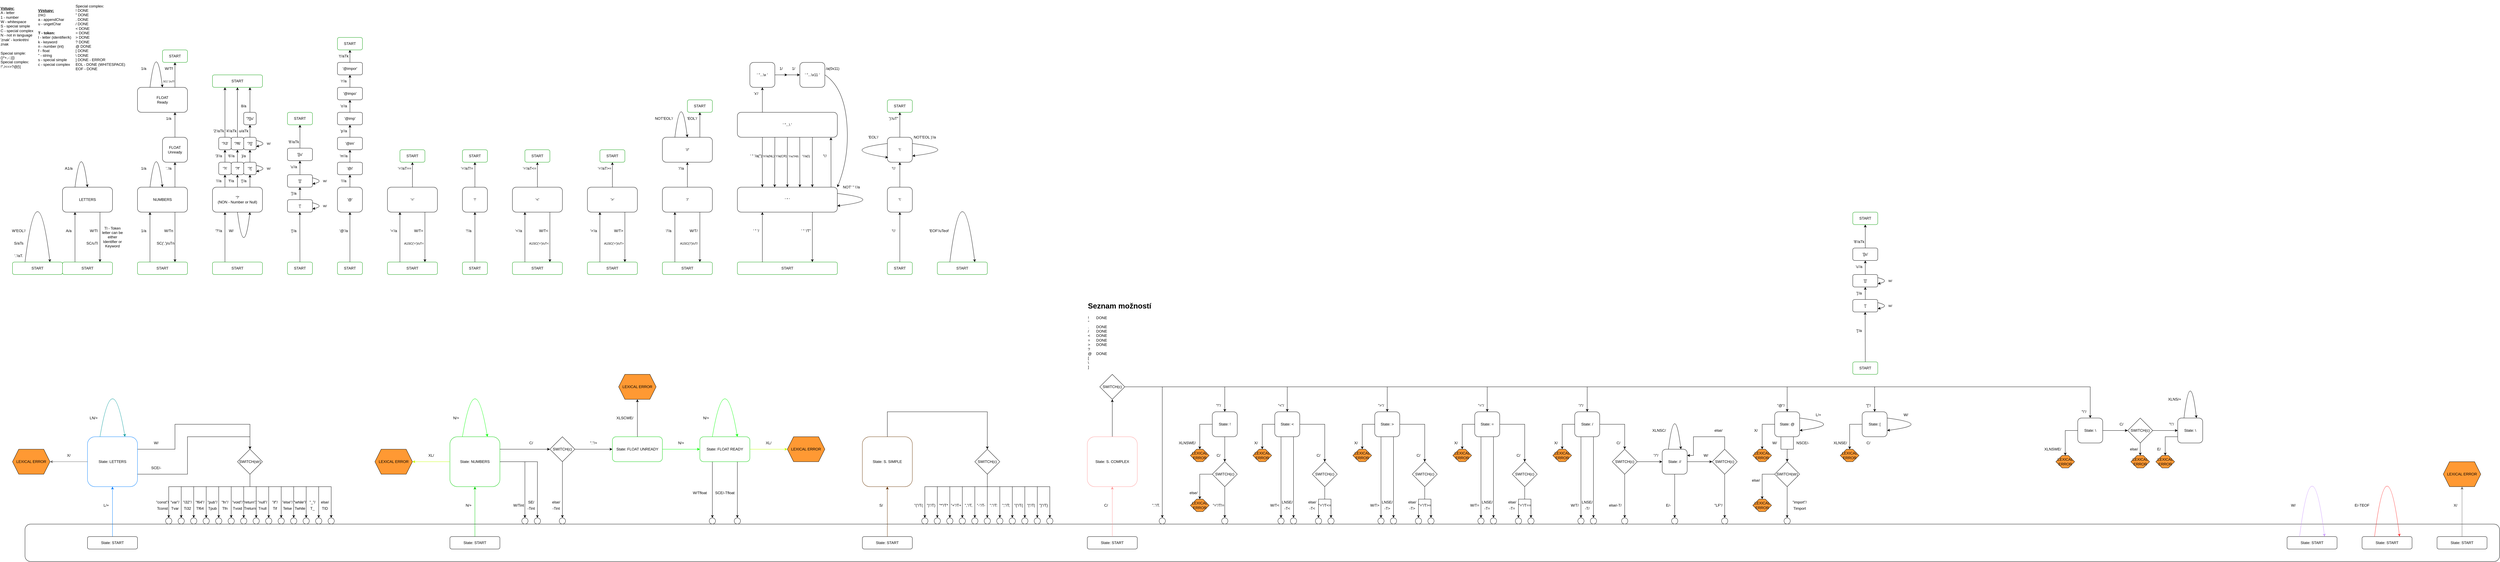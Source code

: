 <mxfile version="24.8.4">
  <diagram name="Stránka-1" id="rSqoACxf3HP8KVUqwKb1">
    <mxGraphModel dx="1453" dy="661" grid="1" gridSize="10" guides="1" tooltips="1" connect="1" arrows="1" fold="1" page="1" pageScale="1" pageWidth="1600" pageHeight="900" math="0" shadow="0">
      <root>
        <mxCell id="0" />
        <mxCell id="1" parent="0" />
        <mxCell id="70BZq5WN445ztoxM5un6-19" value="" style="rounded=1;whiteSpace=wrap;html=1;" vertex="1" parent="1">
          <mxGeometry x="80" y="1680" width="7920" height="120" as="geometry" />
        </mxCell>
        <mxCell id="g-d1ErDsfDpj-IFerZvC-2" value="START" style="rounded=1;whiteSpace=wrap;html=1;strokeColor=#009900;" parent="1" vertex="1">
          <mxGeometry x="40" y="840" width="160" height="40" as="geometry" />
        </mxCell>
        <mxCell id="g-d1ErDsfDpj-IFerZvC-5" value="" style="curved=1;endArrow=classic;html=1;rounded=0;entryX=0.75;entryY=0;entryDx=0;entryDy=0;exitX=0.25;exitY=0;exitDx=0;exitDy=0;" parent="1" source="g-d1ErDsfDpj-IFerZvC-2" target="g-d1ErDsfDpj-IFerZvC-2" edge="1">
          <mxGeometry width="50" height="50" relative="1" as="geometry">
            <mxPoint x="80" y="840" as="sourcePoint" />
            <mxPoint x="130" y="790" as="targetPoint" />
            <Array as="points">
              <mxPoint x="120" y="520" />
            </Array>
          </mxGeometry>
        </mxCell>
        <mxCell id="g-d1ErDsfDpj-IFerZvC-6" value="W&#39;EOL&#39;/" style="text;html=1;align=center;verticalAlign=middle;whiteSpace=wrap;rounded=0;" parent="1" vertex="1">
          <mxGeometry x="40" y="720" width="40" height="40" as="geometry" />
        </mxCell>
        <mxCell id="g-d1ErDsfDpj-IFerZvC-8" value="" style="endArrow=classic;html=1;rounded=0;entryX=0.25;entryY=1;entryDx=0;entryDy=0;exitX=0.25;exitY=0;exitDx=0;exitDy=0;" parent="1" source="g-d1ErDsfDpj-IFerZvC-55" target="g-d1ErDsfDpj-IFerZvC-12" edge="1">
          <mxGeometry width="50" height="50" relative="1" as="geometry">
            <mxPoint x="240" y="840" as="sourcePoint" />
            <mxPoint x="240" y="760" as="targetPoint" />
          </mxGeometry>
        </mxCell>
        <mxCell id="g-d1ErDsfDpj-IFerZvC-9" value="A/a" style="text;html=1;align=center;verticalAlign=middle;whiteSpace=wrap;rounded=0;" parent="1" vertex="1">
          <mxGeometry x="200" y="720" width="40" height="40" as="geometry" />
        </mxCell>
        <mxCell id="g-d1ErDsfDpj-IFerZvC-11" value="" style="curved=1;endArrow=classic;html=1;rounded=0;exitX=0.25;exitY=0;exitDx=0;exitDy=0;entryX=0.5;entryY=0;entryDx=0;entryDy=0;" parent="1" source="g-d1ErDsfDpj-IFerZvC-12" target="g-d1ErDsfDpj-IFerZvC-12" edge="1">
          <mxGeometry width="50" height="50" relative="1" as="geometry">
            <mxPoint x="240" y="600" as="sourcePoint" />
            <mxPoint x="280" y="580" as="targetPoint" />
            <Array as="points">
              <mxPoint x="260" y="440" />
            </Array>
          </mxGeometry>
        </mxCell>
        <mxCell id="g-d1ErDsfDpj-IFerZvC-12" value="LETTERS" style="rounded=1;whiteSpace=wrap;html=1;" parent="1" vertex="1">
          <mxGeometry x="200" y="600" width="160" height="80" as="geometry" />
        </mxCell>
        <mxCell id="g-d1ErDsfDpj-IFerZvC-13" value="A1/a" style="text;html=1;align=center;verticalAlign=middle;whiteSpace=wrap;rounded=0;" parent="1" vertex="1">
          <mxGeometry x="200" y="520" width="40" height="40" as="geometry" />
        </mxCell>
        <mxCell id="g-d1ErDsfDpj-IFerZvC-16" value="W/Tl" style="text;html=1;align=center;verticalAlign=middle;whiteSpace=wrap;rounded=0;" parent="1" vertex="1">
          <mxGeometry x="280" y="720" width="40" height="40" as="geometry" />
        </mxCell>
        <mxCell id="g-d1ErDsfDpj-IFerZvC-17" value="" style="endArrow=classic;html=1;rounded=0;exitX=0.75;exitY=1;exitDx=0;exitDy=0;entryX=0.75;entryY=0;entryDx=0;entryDy=0;" parent="1" source="g-d1ErDsfDpj-IFerZvC-12" target="g-d1ErDsfDpj-IFerZvC-55" edge="1">
          <mxGeometry width="50" height="50" relative="1" as="geometry">
            <mxPoint x="290" y="690" as="sourcePoint" />
            <mxPoint x="318.5" y="839.96" as="targetPoint" />
          </mxGeometry>
        </mxCell>
        <mxCell id="g-d1ErDsfDpj-IFerZvC-18" value="&lt;font style=&quot;font-size: 12px;&quot;&gt;SC/uTl&lt;/font&gt;" style="text;html=1;align=center;verticalAlign=middle;whiteSpace=wrap;rounded=0;" parent="1" vertex="1">
          <mxGeometry x="270" y="760" width="50" height="40" as="geometry" />
        </mxCell>
        <mxCell id="g-d1ErDsfDpj-IFerZvC-25" value="" style="endArrow=classic;html=1;rounded=0;entryX=0.25;entryY=1;entryDx=0;entryDy=0;exitX=0.25;exitY=0;exitDx=0;exitDy=0;" parent="1" source="g-d1ErDsfDpj-IFerZvC-56" target="g-d1ErDsfDpj-IFerZvC-27" edge="1">
          <mxGeometry width="50" height="50" relative="1" as="geometry">
            <mxPoint x="480" y="840" as="sourcePoint" />
            <mxPoint x="480" y="760" as="targetPoint" />
          </mxGeometry>
        </mxCell>
        <mxCell id="g-d1ErDsfDpj-IFerZvC-26" value="1/a" style="text;html=1;align=center;verticalAlign=middle;whiteSpace=wrap;rounded=0;" parent="1" vertex="1">
          <mxGeometry x="440" y="720" width="40" height="40" as="geometry" />
        </mxCell>
        <mxCell id="g-d1ErDsfDpj-IFerZvC-27" value="NUMBERS" style="rounded=1;whiteSpace=wrap;html=1;" parent="1" vertex="1">
          <mxGeometry x="440" y="600" width="160" height="80" as="geometry" />
        </mxCell>
        <mxCell id="g-d1ErDsfDpj-IFerZvC-28" value="1/a" style="text;html=1;align=center;verticalAlign=middle;whiteSpace=wrap;rounded=0;" parent="1" vertex="1">
          <mxGeometry x="440" y="520" width="40" height="40" as="geometry" />
        </mxCell>
        <mxCell id="g-d1ErDsfDpj-IFerZvC-30" value="W/Tn" style="text;html=1;align=center;verticalAlign=middle;whiteSpace=wrap;rounded=0;" parent="1" vertex="1">
          <mxGeometry x="520" y="720" width="40" height="40" as="geometry" />
        </mxCell>
        <mxCell id="g-d1ErDsfDpj-IFerZvC-31" value="" style="endArrow=classic;html=1;rounded=0;exitX=0.75;exitY=1;exitDx=0;exitDy=0;entryX=0.75;entryY=0;entryDx=0;entryDy=0;" parent="1" source="g-d1ErDsfDpj-IFerZvC-27" target="g-d1ErDsfDpj-IFerZvC-56" edge="1">
          <mxGeometry width="50" height="50" relative="1" as="geometry">
            <mxPoint x="530" y="690" as="sourcePoint" />
            <mxPoint x="559" y="840" as="targetPoint" />
          </mxGeometry>
        </mxCell>
        <mxCell id="g-d1ErDsfDpj-IFerZvC-32" value="&lt;font style=&quot;font-size: 12px;&quot;&gt;SC(&#39;.&#39;)/uTn&lt;/font&gt;" style="text;html=1;align=center;verticalAlign=middle;whiteSpace=wrap;rounded=0;" parent="1" vertex="1">
          <mxGeometry x="500" y="760" width="60" height="40" as="geometry" />
        </mxCell>
        <mxCell id="g-d1ErDsfDpj-IFerZvC-33" value="" style="endArrow=classic;html=1;rounded=0;exitX=0.75;exitY=0;exitDx=0;exitDy=0;entryX=0.5;entryY=1;entryDx=0;entryDy=0;" parent="1" source="g-d1ErDsfDpj-IFerZvC-27" target="g-d1ErDsfDpj-IFerZvC-41" edge="1">
          <mxGeometry width="50" height="50" relative="1" as="geometry">
            <mxPoint x="590" y="660" as="sourcePoint" />
            <mxPoint x="560" y="520" as="targetPoint" />
          </mxGeometry>
        </mxCell>
        <mxCell id="g-d1ErDsfDpj-IFerZvC-36" value="" style="curved=1;endArrow=classic;html=1;rounded=0;entryX=0.5;entryY=0;entryDx=0;entryDy=0;exitX=0.25;exitY=0;exitDx=0;exitDy=0;" parent="1" source="g-d1ErDsfDpj-IFerZvC-27" target="g-d1ErDsfDpj-IFerZvC-27" edge="1">
          <mxGeometry width="50" height="50" relative="1" as="geometry">
            <mxPoint x="480" y="600" as="sourcePoint" />
            <mxPoint x="520" y="600" as="targetPoint" />
            <Array as="points">
              <mxPoint x="500" y="440" />
            </Array>
          </mxGeometry>
        </mxCell>
        <mxCell id="g-d1ErDsfDpj-IFerZvC-40" value="&lt;b&gt;&lt;u&gt;Vstupy:&lt;/u&gt;&lt;/b&gt;&lt;div&gt;A - letter&lt;/div&gt;&lt;div&gt;1 - number&lt;/div&gt;&lt;div&gt;W - whitespace&lt;/div&gt;&lt;div style=&quot;&quot;&gt;S - special simple&lt;/div&gt;&lt;div style=&quot;&quot;&gt;C - special complex&lt;/div&gt;&lt;div style=&quot;&quot;&gt;N - not in language&lt;br&gt;&#39;znak&#39; - konkrétní znak&lt;br&gt;&lt;br&gt;Special simple:&lt;br&gt;()*+,-:;{|}&lt;br&gt;Special complex:&lt;br&gt;!&quot;./&amp;lt;=&amp;gt;?@[\]&lt;/div&gt;" style="text;html=1;align=left;verticalAlign=middle;whiteSpace=wrap;rounded=0;" parent="1" vertex="1">
          <mxGeometry width="120" height="240" as="geometry" />
        </mxCell>
        <mxCell id="g-d1ErDsfDpj-IFerZvC-41" value="FLOAT Unready" style="rounded=1;whiteSpace=wrap;html=1;" parent="1" vertex="1">
          <mxGeometry x="520" y="440" width="80" height="80" as="geometry" />
        </mxCell>
        <mxCell id="g-d1ErDsfDpj-IFerZvC-42" value="&#39;.&#39;/a" style="text;html=1;align=center;verticalAlign=middle;whiteSpace=wrap;rounded=0;" parent="1" vertex="1">
          <mxGeometry x="520" y="520" width="40" height="40" as="geometry" />
        </mxCell>
        <mxCell id="g-d1ErDsfDpj-IFerZvC-43" value="&lt;u style=&quot;font-weight: bold;&quot;&gt;Výstupy:&lt;/u&gt;&lt;br&gt;(nic)&lt;br&gt;a - appendChar&lt;br&gt;u - ungetChar&lt;div&gt;&lt;br&gt;&lt;b&gt;T - token:&lt;/b&gt;&lt;br&gt;&lt;div&gt;l - letter (identifier/k)&lt;br&gt;k - keyword&lt;/div&gt;&lt;div&gt;n - number (int)&lt;/div&gt;&lt;div&gt;f - float&lt;br&gt;&quot; - string&lt;/div&gt;&lt;div style=&quot;&quot;&gt;s - special simple&lt;/div&gt;&lt;/div&gt;&lt;div style=&quot;&quot;&gt;c - special complex&lt;/div&gt;" style="text;html=1;align=left;verticalAlign=middle;whiteSpace=wrap;rounded=0;" parent="1" vertex="1">
          <mxGeometry x="120" width="120" height="240" as="geometry" />
        </mxCell>
        <mxCell id="g-d1ErDsfDpj-IFerZvC-44" value="" style="endArrow=classic;html=1;rounded=0;exitX=0.5;exitY=0;exitDx=0;exitDy=0;entryX=1;entryY=0;entryDx=0;entryDy=0;" parent="1" source="g-d1ErDsfDpj-IFerZvC-41" target="g-d1ErDsfDpj-IFerZvC-45" edge="1">
          <mxGeometry width="50" height="50" relative="1" as="geometry">
            <mxPoint x="630" y="410" as="sourcePoint" />
            <mxPoint x="590" y="370" as="targetPoint" />
          </mxGeometry>
        </mxCell>
        <mxCell id="g-d1ErDsfDpj-IFerZvC-45" value="1/a" style="text;html=1;align=center;verticalAlign=middle;whiteSpace=wrap;rounded=0;" parent="1" vertex="1">
          <mxGeometry x="520" y="360" width="40" height="40" as="geometry" />
        </mxCell>
        <mxCell id="g-d1ErDsfDpj-IFerZvC-46" value="FLOAT&lt;br&gt;Ready" style="rounded=1;whiteSpace=wrap;html=1;" parent="1" vertex="1">
          <mxGeometry x="440" y="280" width="160" height="80" as="geometry" />
        </mxCell>
        <mxCell id="g-d1ErDsfDpj-IFerZvC-47" value="" style="curved=1;endArrow=classic;html=1;rounded=0;entryX=0.5;entryY=0;entryDx=0;entryDy=0;exitX=0.25;exitY=0;exitDx=0;exitDy=0;" parent="1" source="g-d1ErDsfDpj-IFerZvC-46" target="g-d1ErDsfDpj-IFerZvC-46" edge="1">
          <mxGeometry width="50" height="50" relative="1" as="geometry">
            <mxPoint x="400" y="260" as="sourcePoint" />
            <mxPoint x="440" y="260" as="targetPoint" />
            <Array as="points">
              <mxPoint x="500" y="120" />
            </Array>
          </mxGeometry>
        </mxCell>
        <mxCell id="g-d1ErDsfDpj-IFerZvC-48" value="1/a" style="text;html=1;align=center;verticalAlign=middle;whiteSpace=wrap;rounded=0;" parent="1" vertex="1">
          <mxGeometry x="440" y="200" width="40" height="40" as="geometry" />
        </mxCell>
        <mxCell id="g-d1ErDsfDpj-IFerZvC-49" value="START" style="rounded=1;whiteSpace=wrap;html=1;strokeColor=#009900;" parent="1" vertex="1">
          <mxGeometry x="520" y="160" width="80" height="40" as="geometry" />
        </mxCell>
        <mxCell id="g-d1ErDsfDpj-IFerZvC-50" value="" style="endArrow=classic;html=1;rounded=0;exitX=0.75;exitY=0;exitDx=0;exitDy=0;entryX=0.5;entryY=1;entryDx=0;entryDy=0;" parent="1" source="g-d1ErDsfDpj-IFerZvC-46" target="g-d1ErDsfDpj-IFerZvC-49" edge="1">
          <mxGeometry width="50" height="50" relative="1" as="geometry">
            <mxPoint x="560" y="280" as="sourcePoint" />
            <mxPoint x="600" y="230" as="targetPoint" />
          </mxGeometry>
        </mxCell>
        <mxCell id="g-d1ErDsfDpj-IFerZvC-51" value="W/Tf" style="text;html=1;align=center;verticalAlign=middle;whiteSpace=wrap;rounded=0;" parent="1" vertex="1">
          <mxGeometry x="520" y="200" width="40" height="40" as="geometry" />
        </mxCell>
        <mxCell id="g-d1ErDsfDpj-IFerZvC-52" value="&lt;font style=&quot;font-size: 8px;&quot;&gt;SC(&#39;.&#39;)/uTf&lt;/font&gt;" style="text;html=1;align=center;verticalAlign=middle;whiteSpace=wrap;rounded=0;" parent="1" vertex="1">
          <mxGeometry x="520" y="240" width="40" height="40" as="geometry" />
        </mxCell>
        <mxCell id="g-d1ErDsfDpj-IFerZvC-53" value="&#39;?&#39;&lt;br&gt;(NON - Number or Null)" style="rounded=1;whiteSpace=wrap;html=1;" parent="1" vertex="1">
          <mxGeometry x="680" y="600" width="160" height="80" as="geometry" />
        </mxCell>
        <mxCell id="g-d1ErDsfDpj-IFerZvC-54" value="" style="endArrow=classic;html=1;rounded=0;entryX=0.25;entryY=1;entryDx=0;entryDy=0;exitX=0.25;exitY=0;exitDx=0;exitDy=0;" parent="1" source="g-d1ErDsfDpj-IFerZvC-57" target="g-d1ErDsfDpj-IFerZvC-53" edge="1">
          <mxGeometry width="50" height="50" relative="1" as="geometry">
            <mxPoint x="719.58" y="840" as="sourcePoint" />
            <mxPoint x="719.58" y="680" as="targetPoint" />
          </mxGeometry>
        </mxCell>
        <mxCell id="g-d1ErDsfDpj-IFerZvC-55" value="START" style="rounded=1;whiteSpace=wrap;html=1;strokeColor=#009900;" parent="1" vertex="1">
          <mxGeometry x="200" y="840" width="160" height="40" as="geometry" />
        </mxCell>
        <mxCell id="g-d1ErDsfDpj-IFerZvC-56" value="START" style="rounded=1;whiteSpace=wrap;html=1;strokeColor=#009900;" parent="1" vertex="1">
          <mxGeometry x="440" y="840" width="160" height="40" as="geometry" />
        </mxCell>
        <mxCell id="g-d1ErDsfDpj-IFerZvC-57" value="START" style="rounded=1;whiteSpace=wrap;html=1;strokeColor=#009900;" parent="1" vertex="1">
          <mxGeometry x="680" y="840" width="160" height="40" as="geometry" />
        </mxCell>
        <mxCell id="g-d1ErDsfDpj-IFerZvC-58" value="&#39;?&#39;/a" style="text;html=1;align=center;verticalAlign=middle;whiteSpace=wrap;rounded=0;" parent="1" vertex="1">
          <mxGeometry x="680" y="720" width="40" height="40" as="geometry" />
        </mxCell>
        <mxCell id="g-d1ErDsfDpj-IFerZvC-87" value="" style="curved=1;endArrow=classic;html=1;rounded=0;entryX=0.75;entryY=1;entryDx=0;entryDy=0;exitX=0.5;exitY=1;exitDx=0;exitDy=0;" parent="1" source="g-d1ErDsfDpj-IFerZvC-53" target="g-d1ErDsfDpj-IFerZvC-53" edge="1">
          <mxGeometry width="50" height="50" relative="1" as="geometry">
            <mxPoint x="770" y="790" as="sourcePoint" />
            <mxPoint x="810" y="790" as="targetPoint" />
            <Array as="points">
              <mxPoint x="780" y="840" />
            </Array>
          </mxGeometry>
        </mxCell>
        <mxCell id="g-d1ErDsfDpj-IFerZvC-88" value="W/" style="text;html=1;align=center;verticalAlign=middle;whiteSpace=wrap;rounded=0;" parent="1" vertex="1">
          <mxGeometry x="720" y="720" width="40" height="40" as="geometry" />
        </mxCell>
        <mxCell id="g-d1ErDsfDpj-IFerZvC-103" value="" style="endArrow=classic;html=1;rounded=0;entryX=0.5;entryY=1;entryDx=0;entryDy=0;exitX=0.5;exitY=0;exitDx=0;exitDy=0;" parent="1" source="g-d1ErDsfDpj-IFerZvC-121" target="g-d1ErDsfDpj-IFerZvC-123" edge="1">
          <mxGeometry width="50" height="50" relative="1" as="geometry">
            <mxPoint x="800" y="440" as="sourcePoint" />
            <mxPoint x="800" y="400" as="targetPoint" />
          </mxGeometry>
        </mxCell>
        <mxCell id="g-d1ErDsfDpj-IFerZvC-104" value="u/aTk" style="text;html=1;align=center;verticalAlign=middle;whiteSpace=wrap;rounded=0;" parent="1" vertex="1">
          <mxGeometry x="760" y="400" width="40" height="40" as="geometry" />
        </mxCell>
        <mxCell id="g-d1ErDsfDpj-IFerZvC-106" value="8/a" style="text;html=1;align=center;verticalAlign=middle;whiteSpace=wrap;rounded=0;" parent="1" vertex="1">
          <mxGeometry x="760" y="320" width="40" height="40" as="geometry" />
        </mxCell>
        <mxCell id="g-d1ErDsfDpj-IFerZvC-107" value="" style="endArrow=classic;html=1;rounded=0;entryX=0.75;entryY=1;entryDx=0;entryDy=0;exitX=0.5;exitY=0;exitDx=0;exitDy=0;" parent="1" source="g-d1ErDsfDpj-IFerZvC-123" target="g-d1ErDsfDpj-IFerZvC-108" edge="1">
          <mxGeometry width="50" height="50" relative="1" as="geometry">
            <mxPoint x="799" y="360" as="sourcePoint" />
            <mxPoint x="800" y="320" as="targetPoint" />
          </mxGeometry>
        </mxCell>
        <mxCell id="g-d1ErDsfDpj-IFerZvC-108" value="START" style="rounded=1;whiteSpace=wrap;html=1;strokeColor=#009900;" parent="1" vertex="1">
          <mxGeometry x="680" y="240" width="160" height="40" as="geometry" />
        </mxCell>
        <mxCell id="g-d1ErDsfDpj-IFerZvC-114" value="" style="endArrow=classic;html=1;rounded=0;exitX=0.75;exitY=0;exitDx=0;exitDy=0;entryX=0.5;entryY=1;entryDx=0;entryDy=0;" parent="1" source="g-d1ErDsfDpj-IFerZvC-53" target="g-d1ErDsfDpj-IFerZvC-118" edge="1">
          <mxGeometry width="50" height="50" relative="1" as="geometry">
            <mxPoint x="820" y="650" as="sourcePoint" />
            <mxPoint x="800" y="520" as="targetPoint" />
          </mxGeometry>
        </mxCell>
        <mxCell id="g-d1ErDsfDpj-IFerZvC-116" value="" style="endArrow=classic;html=1;rounded=0;exitX=0.5;exitY=0;exitDx=0;exitDy=0;entryX=0.5;entryY=1;entryDx=0;entryDy=0;" parent="1" source="g-d1ErDsfDpj-IFerZvC-53" target="g-d1ErDsfDpj-IFerZvC-129" edge="1">
          <mxGeometry width="50" height="50" relative="1" as="geometry">
            <mxPoint x="760" y="600" as="sourcePoint" />
            <mxPoint x="760" y="520" as="targetPoint" />
          </mxGeometry>
        </mxCell>
        <mxCell id="g-d1ErDsfDpj-IFerZvC-117" value="" style="endArrow=classic;html=1;rounded=0;exitX=0.25;exitY=0;exitDx=0;exitDy=0;entryX=0.5;entryY=1;entryDx=0;entryDy=0;" parent="1" source="g-d1ErDsfDpj-IFerZvC-53" target="g-d1ErDsfDpj-IFerZvC-128" edge="1">
          <mxGeometry width="50" height="50" relative="1" as="geometry">
            <mxPoint x="720" y="600" as="sourcePoint" />
            <mxPoint x="720" y="520" as="targetPoint" />
          </mxGeometry>
        </mxCell>
        <mxCell id="g-d1ErDsfDpj-IFerZvC-118" value="&#39;?[&#39;" style="rounded=1;whiteSpace=wrap;html=1;" parent="1" vertex="1">
          <mxGeometry x="780" y="520" width="40" height="40" as="geometry" />
        </mxCell>
        <mxCell id="g-d1ErDsfDpj-IFerZvC-119" value="&#39;[&#39;/a" style="text;html=1;align=center;verticalAlign=middle;whiteSpace=wrap;rounded=0;" parent="1" vertex="1">
          <mxGeometry x="760" y="560" width="40" height="40" as="geometry" />
        </mxCell>
        <mxCell id="g-d1ErDsfDpj-IFerZvC-120" value="" style="endArrow=classic;html=1;rounded=0;exitX=0.5;exitY=0;exitDx=0;exitDy=0;entryX=0.5;entryY=1;entryDx=0;entryDy=0;" parent="1" source="g-d1ErDsfDpj-IFerZvC-118" target="g-d1ErDsfDpj-IFerZvC-121" edge="1">
          <mxGeometry width="50" height="50" relative="1" as="geometry">
            <mxPoint x="800" y="520" as="sourcePoint" />
            <mxPoint x="830" y="460" as="targetPoint" />
          </mxGeometry>
        </mxCell>
        <mxCell id="g-d1ErDsfDpj-IFerZvC-121" value="&#39;?[]&#39;" style="rounded=1;whiteSpace=wrap;html=1;" parent="1" vertex="1">
          <mxGeometry x="780" y="440" width="40" height="40" as="geometry" />
        </mxCell>
        <mxCell id="g-d1ErDsfDpj-IFerZvC-122" value="]/a" style="text;html=1;align=center;verticalAlign=middle;whiteSpace=wrap;rounded=0;" parent="1" vertex="1">
          <mxGeometry x="760" y="480" width="40" height="40" as="geometry" />
        </mxCell>
        <mxCell id="g-d1ErDsfDpj-IFerZvC-123" value="&#39;?[]u&#39;" style="rounded=1;whiteSpace=wrap;html=1;" parent="1" vertex="1">
          <mxGeometry x="780" y="360" width="40" height="40" as="geometry" />
        </mxCell>
        <mxCell id="g-d1ErDsfDpj-IFerZvC-126" value="&#39;i&#39;/a" style="text;html=1;align=center;verticalAlign=middle;whiteSpace=wrap;rounded=0;" parent="1" vertex="1">
          <mxGeometry x="680" y="560" width="40" height="40" as="geometry" />
        </mxCell>
        <mxCell id="g-d1ErDsfDpj-IFerZvC-127" value="&#39;f&#39;/a" style="text;html=1;align=center;verticalAlign=middle;whiteSpace=wrap;rounded=0;" parent="1" vertex="1">
          <mxGeometry x="720" y="560" width="40" height="40" as="geometry" />
        </mxCell>
        <mxCell id="g-d1ErDsfDpj-IFerZvC-128" value="&#39;?i&#39;" style="rounded=1;whiteSpace=wrap;html=1;" parent="1" vertex="1">
          <mxGeometry x="700" y="520" width="40" height="40" as="geometry" />
        </mxCell>
        <mxCell id="g-d1ErDsfDpj-IFerZvC-129" value="&#39;?f&#39;" style="rounded=1;whiteSpace=wrap;html=1;" parent="1" vertex="1">
          <mxGeometry x="740" y="520" width="40" height="40" as="geometry" />
        </mxCell>
        <mxCell id="g-d1ErDsfDpj-IFerZvC-130" value="&#39;?i3&#39;" style="rounded=1;whiteSpace=wrap;html=1;" parent="1" vertex="1">
          <mxGeometry x="700" y="440" width="40" height="40" as="geometry" />
        </mxCell>
        <mxCell id="g-d1ErDsfDpj-IFerZvC-132" value="&#39;?f6&#39;" style="rounded=1;whiteSpace=wrap;html=1;" parent="1" vertex="1">
          <mxGeometry x="740" y="440" width="40" height="40" as="geometry" />
        </mxCell>
        <mxCell id="g-d1ErDsfDpj-IFerZvC-134" value="&#39;3&#39;/a" style="text;html=1;align=center;verticalAlign=middle;whiteSpace=wrap;rounded=0;" parent="1" vertex="1">
          <mxGeometry x="680" y="480" width="40" height="40" as="geometry" />
        </mxCell>
        <mxCell id="g-d1ErDsfDpj-IFerZvC-135" value="&#39;2&#39;/aTk" style="text;html=1;align=center;verticalAlign=middle;whiteSpace=wrap;rounded=0;" parent="1" vertex="1">
          <mxGeometry x="680" y="400" width="40" height="40" as="geometry" />
        </mxCell>
        <mxCell id="g-d1ErDsfDpj-IFerZvC-136" value="" style="endArrow=classic;html=1;rounded=0;exitX=0.5;exitY=0;exitDx=0;exitDy=0;entryX=0.5;entryY=1;entryDx=0;entryDy=0;" parent="1" source="g-d1ErDsfDpj-IFerZvC-128" target="g-d1ErDsfDpj-IFerZvC-130" edge="1">
          <mxGeometry width="50" height="50" relative="1" as="geometry">
            <mxPoint x="720" y="560" as="sourcePoint" />
            <mxPoint x="720" y="480" as="targetPoint" />
          </mxGeometry>
        </mxCell>
        <mxCell id="g-d1ErDsfDpj-IFerZvC-137" value="" style="endArrow=classic;html=1;rounded=0;exitX=0.5;exitY=0;exitDx=0;exitDy=0;entryX=0.25;entryY=1;entryDx=0;entryDy=0;" parent="1" source="g-d1ErDsfDpj-IFerZvC-130" target="g-d1ErDsfDpj-IFerZvC-108" edge="1">
          <mxGeometry width="50" height="50" relative="1" as="geometry">
            <mxPoint x="719.43" y="440" as="sourcePoint" />
            <mxPoint x="720" y="400" as="targetPoint" />
          </mxGeometry>
        </mxCell>
        <mxCell id="g-d1ErDsfDpj-IFerZvC-138" value="" style="endArrow=classic;html=1;rounded=0;exitX=0.5;exitY=0;exitDx=0;exitDy=0;entryX=0.5;entryY=1;entryDx=0;entryDy=0;" parent="1" source="g-d1ErDsfDpj-IFerZvC-129" target="g-d1ErDsfDpj-IFerZvC-132" edge="1">
          <mxGeometry width="50" height="50" relative="1" as="geometry">
            <mxPoint x="759.43" y="520" as="sourcePoint" />
            <mxPoint x="759.43" y="480" as="targetPoint" />
          </mxGeometry>
        </mxCell>
        <mxCell id="g-d1ErDsfDpj-IFerZvC-139" value="" style="endArrow=classic;html=1;rounded=0;exitX=0.5;exitY=0;exitDx=0;exitDy=0;entryX=0.5;entryY=1;entryDx=0;entryDy=0;" parent="1" source="g-d1ErDsfDpj-IFerZvC-132" target="g-d1ErDsfDpj-IFerZvC-108" edge="1">
          <mxGeometry width="50" height="50" relative="1" as="geometry">
            <mxPoint x="759.43" y="440" as="sourcePoint" />
            <mxPoint x="760" y="400" as="targetPoint" />
          </mxGeometry>
        </mxCell>
        <mxCell id="g-d1ErDsfDpj-IFerZvC-140" value="&#39;6&#39;/a" style="text;html=1;align=center;verticalAlign=middle;whiteSpace=wrap;rounded=0;" parent="1" vertex="1">
          <mxGeometry x="720" y="480" width="40" height="40" as="geometry" />
        </mxCell>
        <mxCell id="g-d1ErDsfDpj-IFerZvC-141" value="&#39;4&#39;/aTk" style="text;html=1;align=center;verticalAlign=middle;whiteSpace=wrap;rounded=0;" parent="1" vertex="1">
          <mxGeometry x="720" y="400" width="40" height="40" as="geometry" />
        </mxCell>
        <mxCell id="g-d1ErDsfDpj-IFerZvC-149" value="" style="curved=1;endArrow=classic;html=1;rounded=0;entryX=1;entryY=0.75;entryDx=0;entryDy=0;exitX=1;exitY=0.25;exitDx=0;exitDy=0;" parent="1" source="g-d1ErDsfDpj-IFerZvC-118" target="g-d1ErDsfDpj-IFerZvC-118" edge="1">
          <mxGeometry width="50" height="50" relative="1" as="geometry">
            <mxPoint x="830" y="500" as="sourcePoint" />
            <mxPoint x="840" y="530" as="targetPoint" />
            <Array as="points">
              <mxPoint x="860" y="540" />
            </Array>
          </mxGeometry>
        </mxCell>
        <mxCell id="g-d1ErDsfDpj-IFerZvC-150" value="&lt;font style=&quot;font-size: 10px;&quot;&gt;W/&lt;/font&gt;" style="text;html=1;align=center;verticalAlign=middle;whiteSpace=wrap;rounded=0;" parent="1" vertex="1">
          <mxGeometry x="840" y="520" width="40" height="40" as="geometry" />
        </mxCell>
        <mxCell id="g-d1ErDsfDpj-IFerZvC-151" value="" style="curved=1;endArrow=classic;html=1;rounded=0;entryX=1;entryY=0.75;entryDx=0;entryDy=0;exitX=1;exitY=0.25;exitDx=0;exitDy=0;" parent="1" source="g-d1ErDsfDpj-IFerZvC-121" target="g-d1ErDsfDpj-IFerZvC-121" edge="1">
          <mxGeometry width="50" height="50" relative="1" as="geometry">
            <mxPoint x="820" y="450" as="sourcePoint" />
            <mxPoint x="820" y="470" as="targetPoint" />
            <Array as="points">
              <mxPoint x="860" y="460" />
            </Array>
          </mxGeometry>
        </mxCell>
        <mxCell id="g-d1ErDsfDpj-IFerZvC-152" value="&lt;font style=&quot;font-size: 10px;&quot;&gt;W/&lt;/font&gt;" style="text;html=1;align=center;verticalAlign=middle;whiteSpace=wrap;rounded=0;" parent="1" vertex="1">
          <mxGeometry x="840" y="440" width="40" height="40" as="geometry" />
        </mxCell>
        <mxCell id="g-d1ErDsfDpj-IFerZvC-153" value="START" style="rounded=1;whiteSpace=wrap;html=1;strokeColor=#009900;" parent="1" vertex="1">
          <mxGeometry x="1240" y="840" width="160" height="40" as="geometry" />
        </mxCell>
        <mxCell id="g-d1ErDsfDpj-IFerZvC-154" value="&#39;=&#39;" style="rounded=1;whiteSpace=wrap;html=1;" parent="1" vertex="1">
          <mxGeometry x="1240" y="600" width="160" height="80" as="geometry" />
        </mxCell>
        <mxCell id="g-d1ErDsfDpj-IFerZvC-155" value="" style="endArrow=classic;html=1;rounded=0;entryX=0.25;entryY=1;entryDx=0;entryDy=0;exitX=0.25;exitY=0;exitDx=0;exitDy=0;" parent="1" source="g-d1ErDsfDpj-IFerZvC-153" target="g-d1ErDsfDpj-IFerZvC-154" edge="1">
          <mxGeometry width="50" height="50" relative="1" as="geometry">
            <mxPoint x="1280" y="840" as="sourcePoint" />
            <mxPoint x="1280" y="680" as="targetPoint" />
          </mxGeometry>
        </mxCell>
        <mxCell id="g-d1ErDsfDpj-IFerZvC-156" value="&#39;=&#39;/a" style="text;html=1;align=center;verticalAlign=middle;whiteSpace=wrap;rounded=0;" parent="1" vertex="1">
          <mxGeometry x="1240" y="720" width="40" height="40" as="geometry" />
        </mxCell>
        <mxCell id="g-d1ErDsfDpj-IFerZvC-157" value="" style="endArrow=classic;html=1;rounded=0;exitX=0.75;exitY=1;exitDx=0;exitDy=0;entryX=0.75;entryY=0;entryDx=0;entryDy=0;" parent="1" source="g-d1ErDsfDpj-IFerZvC-154" target="g-d1ErDsfDpj-IFerZvC-153" edge="1">
          <mxGeometry width="50" height="50" relative="1" as="geometry">
            <mxPoint x="1360" y="680" as="sourcePoint" />
            <mxPoint x="1360" y="840" as="targetPoint" />
          </mxGeometry>
        </mxCell>
        <mxCell id="g-d1ErDsfDpj-IFerZvC-158" value="W/T=" style="text;html=1;align=center;verticalAlign=middle;whiteSpace=wrap;rounded=0;" parent="1" vertex="1">
          <mxGeometry x="1320" y="720" width="40" height="40" as="geometry" />
        </mxCell>
        <mxCell id="g-d1ErDsfDpj-IFerZvC-159" value="&lt;font style=&quot;font-size: 10px;&quot;&gt;A1SC(&#39;=&#39;)/uT=&lt;/font&gt;" style="text;html=1;align=center;verticalAlign=middle;whiteSpace=wrap;rounded=0;" parent="1" vertex="1">
          <mxGeometry x="1290" y="760" width="70" height="40" as="geometry" />
        </mxCell>
        <mxCell id="g-d1ErDsfDpj-IFerZvC-160" value="" style="endArrow=classic;html=1;rounded=0;exitX=0.5;exitY=0;exitDx=0;exitDy=0;entryX=0.5;entryY=1;entryDx=0;entryDy=0;" parent="1" source="g-d1ErDsfDpj-IFerZvC-154" target="g-d1ErDsfDpj-IFerZvC-163" edge="1">
          <mxGeometry width="50" height="50" relative="1" as="geometry">
            <mxPoint x="1320" y="600" as="sourcePoint" />
            <mxPoint x="1320" y="520" as="targetPoint" />
          </mxGeometry>
        </mxCell>
        <mxCell id="g-d1ErDsfDpj-IFerZvC-161" value="&#39;=&#39;/aT==" style="text;html=1;align=center;verticalAlign=middle;whiteSpace=wrap;rounded=0;" parent="1" vertex="1">
          <mxGeometry x="1270" y="520" width="50" height="40" as="geometry" />
        </mxCell>
        <mxCell id="g-d1ErDsfDpj-IFerZvC-163" value="START" style="rounded=1;whiteSpace=wrap;html=1;strokeColor=#009900;" parent="1" vertex="1">
          <mxGeometry x="1280" y="480" width="80" height="40" as="geometry" />
        </mxCell>
        <mxCell id="g-d1ErDsfDpj-IFerZvC-172" value="START" style="rounded=1;whiteSpace=wrap;html=1;strokeColor=#009900;" parent="1" vertex="1">
          <mxGeometry x="1480" y="840" width="80" height="40" as="geometry" />
        </mxCell>
        <mxCell id="g-d1ErDsfDpj-IFerZvC-173" value="&#39;!&#39;" style="rounded=1;whiteSpace=wrap;html=1;" parent="1" vertex="1">
          <mxGeometry x="1480" y="600" width="80" height="80" as="geometry" />
        </mxCell>
        <mxCell id="g-d1ErDsfDpj-IFerZvC-174" value="" style="endArrow=classic;html=1;rounded=0;entryX=0.5;entryY=1;entryDx=0;entryDy=0;exitX=0.5;exitY=0;exitDx=0;exitDy=0;" parent="1" source="g-d1ErDsfDpj-IFerZvC-172" target="g-d1ErDsfDpj-IFerZvC-173" edge="1">
          <mxGeometry width="50" height="50" relative="1" as="geometry">
            <mxPoint x="1520" y="840" as="sourcePoint" />
            <mxPoint x="1520" y="680" as="targetPoint" />
          </mxGeometry>
        </mxCell>
        <mxCell id="g-d1ErDsfDpj-IFerZvC-175" value="&#39;!&#39;/a" style="text;html=1;align=center;verticalAlign=middle;whiteSpace=wrap;rounded=0;" parent="1" vertex="1">
          <mxGeometry x="1480" y="720" width="40" height="40" as="geometry" />
        </mxCell>
        <mxCell id="g-d1ErDsfDpj-IFerZvC-179" value="" style="endArrow=classic;html=1;rounded=0;exitX=0.5;exitY=0;exitDx=0;exitDy=0;entryX=0.5;entryY=1;entryDx=0;entryDy=0;" parent="1" source="g-d1ErDsfDpj-IFerZvC-173" target="g-d1ErDsfDpj-IFerZvC-182" edge="1">
          <mxGeometry width="50" height="50" relative="1" as="geometry">
            <mxPoint x="1560" y="600" as="sourcePoint" />
            <mxPoint x="1520" y="520" as="targetPoint" />
          </mxGeometry>
        </mxCell>
        <mxCell id="g-d1ErDsfDpj-IFerZvC-180" value="&#39;=&#39;/aT!=" style="text;html=1;align=center;verticalAlign=middle;whiteSpace=wrap;rounded=0;" parent="1" vertex="1">
          <mxGeometry x="1470" y="520" width="50" height="40" as="geometry" />
        </mxCell>
        <mxCell id="g-d1ErDsfDpj-IFerZvC-182" value="START" style="rounded=1;whiteSpace=wrap;html=1;strokeColor=#009900;" parent="1" vertex="1">
          <mxGeometry x="1480" y="480" width="80" height="40" as="geometry" />
        </mxCell>
        <mxCell id="g-d1ErDsfDpj-IFerZvC-186" value="&lt;span style=&quot;&quot;&gt;Special complex:&lt;/span&gt;&lt;br style=&quot;&quot;&gt;&lt;span style=&quot;&quot;&gt;! DONE&lt;br&gt;&quot; DONE&lt;/span&gt;&lt;div&gt;&lt;span style=&quot;&quot;&gt;. DONE&lt;br&gt;/ DONE&lt;br&gt;&amp;lt; DONE&lt;br&gt;= DONE&lt;br&gt;&amp;gt; DONE&lt;br&gt;? DONE&lt;br&gt;@ DONE&lt;br&gt;[ DONE&lt;br&gt;\ DONE&lt;br&gt;] DONE - ERROR&lt;/span&gt;&lt;/div&gt;&lt;div&gt;&lt;span style=&quot;&quot;&gt;EOL - DONE (WHITESPACE)&lt;br&gt;EOF - DONE&lt;/span&gt;&lt;/div&gt;" style="text;html=1;align=left;verticalAlign=middle;whiteSpace=wrap;rounded=0;" parent="1" vertex="1">
          <mxGeometry x="240" width="200" height="240" as="geometry" />
        </mxCell>
        <mxCell id="g-d1ErDsfDpj-IFerZvC-187" value="START" style="rounded=1;whiteSpace=wrap;html=1;strokeColor=#009900;" parent="1" vertex="1">
          <mxGeometry x="1080" y="840" width="80" height="40" as="geometry" />
        </mxCell>
        <mxCell id="g-d1ErDsfDpj-IFerZvC-188" value="" style="endArrow=classic;html=1;rounded=0;exitX=0.5;exitY=0;exitDx=0;exitDy=0;entryX=0.5;entryY=1;entryDx=0;entryDy=0;" parent="1" source="g-d1ErDsfDpj-IFerZvC-187" target="g-d1ErDsfDpj-IFerZvC-189" edge="1">
          <mxGeometry width="50" height="50" relative="1" as="geometry">
            <mxPoint x="1159.41" y="840" as="sourcePoint" />
            <mxPoint x="1159.41" y="680" as="targetPoint" />
          </mxGeometry>
        </mxCell>
        <mxCell id="g-d1ErDsfDpj-IFerZvC-189" value="&#39;@&#39;" style="rounded=1;whiteSpace=wrap;html=1;" parent="1" vertex="1">
          <mxGeometry x="1080" y="600" width="80" height="80" as="geometry" />
        </mxCell>
        <mxCell id="g-d1ErDsfDpj-IFerZvC-190" value="&#39;@&#39;/a" style="text;html=1;align=center;verticalAlign=middle;whiteSpace=wrap;rounded=0;" parent="1" vertex="1">
          <mxGeometry x="1080" y="720" width="40" height="40" as="geometry" />
        </mxCell>
        <mxCell id="g-d1ErDsfDpj-IFerZvC-191" value="&#39;@i&#39;" style="rounded=1;whiteSpace=wrap;html=1;" parent="1" vertex="1">
          <mxGeometry x="1080" y="520" width="80" height="40" as="geometry" />
        </mxCell>
        <mxCell id="g-d1ErDsfDpj-IFerZvC-192" value="" style="endArrow=classic;html=1;rounded=0;exitX=0.5;exitY=0;exitDx=0;exitDy=0;entryX=0.5;entryY=1;entryDx=0;entryDy=0;" parent="1" source="g-d1ErDsfDpj-IFerZvC-189" target="g-d1ErDsfDpj-IFerZvC-191" edge="1">
          <mxGeometry width="50" height="50" relative="1" as="geometry">
            <mxPoint x="1190" y="650" as="sourcePoint" />
            <mxPoint x="1190" y="570" as="targetPoint" />
          </mxGeometry>
        </mxCell>
        <mxCell id="g-d1ErDsfDpj-IFerZvC-193" value="&#39;i&#39;/a" style="text;html=1;align=center;verticalAlign=middle;whiteSpace=wrap;rounded=0;" parent="1" vertex="1">
          <mxGeometry x="1080" y="560" width="40" height="40" as="geometry" />
        </mxCell>
        <mxCell id="g-d1ErDsfDpj-IFerZvC-194" value="&#39;@im&#39;" style="rounded=1;whiteSpace=wrap;html=1;" parent="1" vertex="1">
          <mxGeometry x="1080" y="440" width="80" height="40" as="geometry" />
        </mxCell>
        <mxCell id="g-d1ErDsfDpj-IFerZvC-195" value="&#39;@imp&#39;" style="rounded=1;whiteSpace=wrap;html=1;" parent="1" vertex="1">
          <mxGeometry x="1080" y="360" width="80" height="40" as="geometry" />
        </mxCell>
        <mxCell id="g-d1ErDsfDpj-IFerZvC-196" value="&#39;@impo&#39;" style="rounded=1;whiteSpace=wrap;html=1;" parent="1" vertex="1">
          <mxGeometry x="1080" y="280" width="80" height="40" as="geometry" />
        </mxCell>
        <mxCell id="g-d1ErDsfDpj-IFerZvC-197" value="&#39;@impor&#39;" style="rounded=1;whiteSpace=wrap;html=1;" parent="1" vertex="1">
          <mxGeometry x="1080" y="200" width="80" height="40" as="geometry" />
        </mxCell>
        <mxCell id="g-d1ErDsfDpj-IFerZvC-199" value="" style="endArrow=classic;html=1;rounded=0;exitX=0.5;exitY=0;exitDx=0;exitDy=0;entryX=0.5;entryY=1;entryDx=0;entryDy=0;" parent="1" source="g-d1ErDsfDpj-IFerZvC-191" target="g-d1ErDsfDpj-IFerZvC-194" edge="1">
          <mxGeometry width="50" height="50" relative="1" as="geometry">
            <mxPoint x="1120" y="520" as="sourcePoint" />
            <mxPoint x="1120" y="480" as="targetPoint" />
          </mxGeometry>
        </mxCell>
        <mxCell id="g-d1ErDsfDpj-IFerZvC-200" value="&#39;m&#39;/a" style="text;html=1;align=center;verticalAlign=middle;whiteSpace=wrap;rounded=0;" parent="1" vertex="1">
          <mxGeometry x="1080" y="480" width="40" height="40" as="geometry" />
        </mxCell>
        <mxCell id="g-d1ErDsfDpj-IFerZvC-201" value="" style="endArrow=classic;html=1;rounded=0;exitX=0.5;exitY=0;exitDx=0;exitDy=0;entryX=0.5;entryY=1;entryDx=0;entryDy=0;" parent="1" source="g-d1ErDsfDpj-IFerZvC-194" target="g-d1ErDsfDpj-IFerZvC-195" edge="1">
          <mxGeometry width="50" height="50" relative="1" as="geometry">
            <mxPoint x="1119.58" y="440" as="sourcePoint" />
            <mxPoint x="1119.58" y="400" as="targetPoint" />
          </mxGeometry>
        </mxCell>
        <mxCell id="g-d1ErDsfDpj-IFerZvC-202" value="" style="endArrow=classic;html=1;rounded=0;exitX=0.5;exitY=0;exitDx=0;exitDy=0;entryX=0.5;entryY=1;entryDx=0;entryDy=0;" parent="1" source="g-d1ErDsfDpj-IFerZvC-195" target="g-d1ErDsfDpj-IFerZvC-196" edge="1">
          <mxGeometry width="50" height="50" relative="1" as="geometry">
            <mxPoint x="1130" y="360" as="sourcePoint" />
            <mxPoint x="1130" y="320" as="targetPoint" />
          </mxGeometry>
        </mxCell>
        <mxCell id="g-d1ErDsfDpj-IFerZvC-203" value="" style="endArrow=classic;html=1;rounded=0;exitX=0.5;exitY=0;exitDx=0;exitDy=0;entryX=0.5;entryY=1;entryDx=0;entryDy=0;" parent="1" source="g-d1ErDsfDpj-IFerZvC-196" target="g-d1ErDsfDpj-IFerZvC-197" edge="1">
          <mxGeometry width="50" height="50" relative="1" as="geometry">
            <mxPoint x="1119.17" y="280" as="sourcePoint" />
            <mxPoint x="1119.17" y="240" as="targetPoint" />
          </mxGeometry>
        </mxCell>
        <mxCell id="g-d1ErDsfDpj-IFerZvC-204" value="&#39;p&#39;/a" style="text;html=1;align=center;verticalAlign=middle;whiteSpace=wrap;rounded=0;" parent="1" vertex="1">
          <mxGeometry x="1080" y="400" width="40" height="40" as="geometry" />
        </mxCell>
        <mxCell id="g-d1ErDsfDpj-IFerZvC-205" value="&#39;o&#39;/a" style="text;html=1;align=center;verticalAlign=middle;whiteSpace=wrap;rounded=0;" parent="1" vertex="1">
          <mxGeometry x="1080" y="320" width="40" height="40" as="geometry" />
        </mxCell>
        <mxCell id="g-d1ErDsfDpj-IFerZvC-206" value="&#39;r&#39;/a" style="text;html=1;align=center;verticalAlign=middle;whiteSpace=wrap;rounded=0;" parent="1" vertex="1">
          <mxGeometry x="1080" y="240" width="40" height="40" as="geometry" />
        </mxCell>
        <mxCell id="g-d1ErDsfDpj-IFerZvC-207" value="&#39;t&#39;/aTk" style="text;html=1;align=center;verticalAlign=middle;whiteSpace=wrap;rounded=0;" parent="1" vertex="1">
          <mxGeometry x="1080" y="160" width="40" height="40" as="geometry" />
        </mxCell>
        <mxCell id="g-d1ErDsfDpj-IFerZvC-208" value="" style="endArrow=classic;html=1;rounded=0;exitX=0.5;exitY=0;exitDx=0;exitDy=0;entryX=0.5;entryY=1;entryDx=0;entryDy=0;" parent="1" target="g-d1ErDsfDpj-IFerZvC-209" edge="1">
          <mxGeometry width="50" height="50" relative="1" as="geometry">
            <mxPoint x="1120" y="200" as="sourcePoint" />
            <mxPoint x="1120" y="160" as="targetPoint" />
          </mxGeometry>
        </mxCell>
        <mxCell id="g-d1ErDsfDpj-IFerZvC-209" value="START" style="rounded=1;whiteSpace=wrap;html=1;strokeColor=#009900;" parent="1" vertex="1">
          <mxGeometry x="1080" y="120" width="80" height="40" as="geometry" />
        </mxCell>
        <mxCell id="G_T2YJF0nOcVQgg26cHM-1" value="START" style="rounded=1;whiteSpace=wrap;html=1;strokeColor=#009900;" parent="1" vertex="1">
          <mxGeometry x="1640" y="840" width="160" height="40" as="geometry" />
        </mxCell>
        <mxCell id="G_T2YJF0nOcVQgg26cHM-2" value="&#39;&amp;lt;&#39;" style="rounded=1;whiteSpace=wrap;html=1;" parent="1" vertex="1">
          <mxGeometry x="1640" y="600" width="160" height="80" as="geometry" />
        </mxCell>
        <mxCell id="G_T2YJF0nOcVQgg26cHM-3" value="" style="endArrow=classic;html=1;rounded=0;entryX=0.25;entryY=1;entryDx=0;entryDy=0;exitX=0.25;exitY=0;exitDx=0;exitDy=0;" parent="1" source="G_T2YJF0nOcVQgg26cHM-1" target="G_T2YJF0nOcVQgg26cHM-2" edge="1">
          <mxGeometry width="50" height="50" relative="1" as="geometry">
            <mxPoint x="1680" y="840" as="sourcePoint" />
            <mxPoint x="1680" y="680" as="targetPoint" />
          </mxGeometry>
        </mxCell>
        <mxCell id="G_T2YJF0nOcVQgg26cHM-4" value="&#39;&amp;lt;&#39;/a" style="text;html=1;align=center;verticalAlign=middle;whiteSpace=wrap;rounded=0;" parent="1" vertex="1">
          <mxGeometry x="1640" y="720" width="40" height="40" as="geometry" />
        </mxCell>
        <mxCell id="G_T2YJF0nOcVQgg26cHM-5" value="" style="endArrow=classic;html=1;rounded=0;exitX=0.75;exitY=1;exitDx=0;exitDy=0;entryX=0.75;entryY=0;entryDx=0;entryDy=0;" parent="1" source="G_T2YJF0nOcVQgg26cHM-2" target="G_T2YJF0nOcVQgg26cHM-1" edge="1">
          <mxGeometry width="50" height="50" relative="1" as="geometry">
            <mxPoint x="1760" y="680" as="sourcePoint" />
            <mxPoint x="1760" y="840" as="targetPoint" />
          </mxGeometry>
        </mxCell>
        <mxCell id="G_T2YJF0nOcVQgg26cHM-6" value="W/T&amp;lt;" style="text;html=1;align=center;verticalAlign=middle;whiteSpace=wrap;rounded=0;" parent="1" vertex="1">
          <mxGeometry x="1720" y="720" width="40" height="40" as="geometry" />
        </mxCell>
        <mxCell id="G_T2YJF0nOcVQgg26cHM-7" value="&lt;font style=&quot;font-size: 10px;&quot;&gt;A1SC(&#39;=&#39;)/uT&amp;lt;&lt;/font&gt;" style="text;html=1;align=center;verticalAlign=middle;whiteSpace=wrap;rounded=0;" parent="1" vertex="1">
          <mxGeometry x="1690" y="760" width="70" height="40" as="geometry" />
        </mxCell>
        <mxCell id="G_T2YJF0nOcVQgg26cHM-8" value="" style="endArrow=classic;html=1;rounded=0;exitX=0.5;exitY=0;exitDx=0;exitDy=0;entryX=0.5;entryY=1;entryDx=0;entryDy=0;" parent="1" source="G_T2YJF0nOcVQgg26cHM-2" target="G_T2YJF0nOcVQgg26cHM-10" edge="1">
          <mxGeometry width="50" height="50" relative="1" as="geometry">
            <mxPoint x="1724.41" y="600" as="sourcePoint" />
            <mxPoint x="1724.41" y="520" as="targetPoint" />
          </mxGeometry>
        </mxCell>
        <mxCell id="G_T2YJF0nOcVQgg26cHM-9" value="&#39;=&#39;/aT&amp;lt;=" style="text;html=1;align=center;verticalAlign=middle;whiteSpace=wrap;rounded=0;" parent="1" vertex="1">
          <mxGeometry x="1670" y="520" width="50" height="40" as="geometry" />
        </mxCell>
        <mxCell id="G_T2YJF0nOcVQgg26cHM-10" value="START" style="rounded=1;whiteSpace=wrap;html=1;strokeColor=#009900;" parent="1" vertex="1">
          <mxGeometry x="1680" y="480" width="80" height="40" as="geometry" />
        </mxCell>
        <mxCell id="G_T2YJF0nOcVQgg26cHM-11" value="START" style="rounded=1;whiteSpace=wrap;html=1;strokeColor=#009900;" parent="1" vertex="1">
          <mxGeometry x="1880" y="840" width="160" height="40" as="geometry" />
        </mxCell>
        <mxCell id="G_T2YJF0nOcVQgg26cHM-12" value="&#39;&amp;gt;&#39;" style="rounded=1;whiteSpace=wrap;html=1;" parent="1" vertex="1">
          <mxGeometry x="1880" y="600" width="160" height="80" as="geometry" />
        </mxCell>
        <mxCell id="G_T2YJF0nOcVQgg26cHM-13" value="" style="endArrow=classic;html=1;rounded=0;entryX=0.25;entryY=1;entryDx=0;entryDy=0;exitX=0.25;exitY=0;exitDx=0;exitDy=0;" parent="1" source="G_T2YJF0nOcVQgg26cHM-11" target="G_T2YJF0nOcVQgg26cHM-12" edge="1">
          <mxGeometry width="50" height="50" relative="1" as="geometry">
            <mxPoint x="1920" y="840" as="sourcePoint" />
            <mxPoint x="1920" y="680" as="targetPoint" />
          </mxGeometry>
        </mxCell>
        <mxCell id="G_T2YJF0nOcVQgg26cHM-14" value="&#39;&amp;gt;&#39;/a" style="text;html=1;align=center;verticalAlign=middle;whiteSpace=wrap;rounded=0;" parent="1" vertex="1">
          <mxGeometry x="1880" y="720" width="40" height="40" as="geometry" />
        </mxCell>
        <mxCell id="G_T2YJF0nOcVQgg26cHM-15" value="" style="endArrow=classic;html=1;rounded=0;exitX=0.75;exitY=1;exitDx=0;exitDy=0;entryX=0.75;entryY=0;entryDx=0;entryDy=0;" parent="1" source="G_T2YJF0nOcVQgg26cHM-12" target="G_T2YJF0nOcVQgg26cHM-11" edge="1">
          <mxGeometry width="50" height="50" relative="1" as="geometry">
            <mxPoint x="2000" y="680" as="sourcePoint" />
            <mxPoint x="2000" y="840" as="targetPoint" />
          </mxGeometry>
        </mxCell>
        <mxCell id="G_T2YJF0nOcVQgg26cHM-16" value="W/T&amp;gt;" style="text;html=1;align=center;verticalAlign=middle;whiteSpace=wrap;rounded=0;" parent="1" vertex="1">
          <mxGeometry x="1960" y="720" width="40" height="40" as="geometry" />
        </mxCell>
        <mxCell id="G_T2YJF0nOcVQgg26cHM-17" value="&lt;font style=&quot;font-size: 10px;&quot;&gt;A1SC(&#39;=&#39;)/uT&amp;gt;&lt;/font&gt;" style="text;html=1;align=center;verticalAlign=middle;whiteSpace=wrap;rounded=0;" parent="1" vertex="1">
          <mxGeometry x="1930" y="760" width="70" height="40" as="geometry" />
        </mxCell>
        <mxCell id="G_T2YJF0nOcVQgg26cHM-18" value="" style="endArrow=classic;html=1;rounded=0;exitX=0.5;exitY=0;exitDx=0;exitDy=0;entryX=0.5;entryY=1;entryDx=0;entryDy=0;" parent="1" source="G_T2YJF0nOcVQgg26cHM-12" target="G_T2YJF0nOcVQgg26cHM-20" edge="1">
          <mxGeometry width="50" height="50" relative="1" as="geometry">
            <mxPoint x="1960" y="600" as="sourcePoint" />
            <mxPoint x="1960" y="520" as="targetPoint" />
          </mxGeometry>
        </mxCell>
        <mxCell id="G_T2YJF0nOcVQgg26cHM-19" value="&#39;=&#39;/aT&amp;gt;=" style="text;html=1;align=center;verticalAlign=middle;whiteSpace=wrap;rounded=0;" parent="1" vertex="1">
          <mxGeometry x="1910" y="520" width="50" height="40" as="geometry" />
        </mxCell>
        <mxCell id="G_T2YJF0nOcVQgg26cHM-20" value="START" style="rounded=1;whiteSpace=wrap;html=1;strokeColor=#009900;" parent="1" vertex="1">
          <mxGeometry x="1920" y="480" width="80" height="40" as="geometry" />
        </mxCell>
        <mxCell id="G_T2YJF0nOcVQgg26cHM-21" value="START" style="rounded=1;whiteSpace=wrap;html=1;strokeColor=#009900;" parent="1" vertex="1">
          <mxGeometry x="2120" y="840" width="160" height="40" as="geometry" />
        </mxCell>
        <mxCell id="G_T2YJF0nOcVQgg26cHM-22" value="&#39;/&#39;" style="rounded=1;whiteSpace=wrap;html=1;" parent="1" vertex="1">
          <mxGeometry x="2120" y="600" width="160" height="80" as="geometry" />
        </mxCell>
        <mxCell id="G_T2YJF0nOcVQgg26cHM-23" value="" style="endArrow=classic;html=1;rounded=0;entryX=0.25;entryY=1;entryDx=0;entryDy=0;exitX=0.25;exitY=0;exitDx=0;exitDy=0;" parent="1" source="G_T2YJF0nOcVQgg26cHM-21" target="G_T2YJF0nOcVQgg26cHM-22" edge="1">
          <mxGeometry width="50" height="50" relative="1" as="geometry">
            <mxPoint x="2160" y="840" as="sourcePoint" />
            <mxPoint x="2160" y="680" as="targetPoint" />
          </mxGeometry>
        </mxCell>
        <mxCell id="G_T2YJF0nOcVQgg26cHM-24" value="&#39;/&#39;/a" style="text;html=1;align=center;verticalAlign=middle;whiteSpace=wrap;rounded=0;" parent="1" vertex="1">
          <mxGeometry x="2120" y="720" width="40" height="40" as="geometry" />
        </mxCell>
        <mxCell id="G_T2YJF0nOcVQgg26cHM-25" value="" style="endArrow=classic;html=1;rounded=0;exitX=0.75;exitY=1;exitDx=0;exitDy=0;entryX=0.75;entryY=0;entryDx=0;entryDy=0;" parent="1" source="G_T2YJF0nOcVQgg26cHM-22" target="G_T2YJF0nOcVQgg26cHM-21" edge="1">
          <mxGeometry width="50" height="50" relative="1" as="geometry">
            <mxPoint x="2240" y="680" as="sourcePoint" />
            <mxPoint x="2240" y="840" as="targetPoint" />
          </mxGeometry>
        </mxCell>
        <mxCell id="G_T2YJF0nOcVQgg26cHM-26" value="W/T/" style="text;html=1;align=center;verticalAlign=middle;whiteSpace=wrap;rounded=0;" parent="1" vertex="1">
          <mxGeometry x="2200" y="720" width="40" height="40" as="geometry" />
        </mxCell>
        <mxCell id="G_T2YJF0nOcVQgg26cHM-27" value="&lt;font style=&quot;font-size: 10px;&quot;&gt;A1SC(&#39;/&#39;)/uT/&lt;/font&gt;" style="text;html=1;align=center;verticalAlign=middle;whiteSpace=wrap;rounded=0;" parent="1" vertex="1">
          <mxGeometry x="2170" y="760" width="70" height="40" as="geometry" />
        </mxCell>
        <mxCell id="G_T2YJF0nOcVQgg26cHM-28" value="" style="endArrow=classic;html=1;rounded=0;exitX=0.5;exitY=0;exitDx=0;exitDy=0;entryX=0.5;entryY=1;entryDx=0;entryDy=0;" parent="1" source="G_T2YJF0nOcVQgg26cHM-22" target="G_T2YJF0nOcVQgg26cHM-31" edge="1">
          <mxGeometry width="50" height="50" relative="1" as="geometry">
            <mxPoint x="2200" y="600" as="sourcePoint" />
            <mxPoint x="2200" y="520" as="targetPoint" />
          </mxGeometry>
        </mxCell>
        <mxCell id="G_T2YJF0nOcVQgg26cHM-29" value="&#39;/&#39;/a" style="text;html=1;align=center;verticalAlign=middle;whiteSpace=wrap;rounded=0;" parent="1" vertex="1">
          <mxGeometry x="2160" y="520" width="40" height="40" as="geometry" />
        </mxCell>
        <mxCell id="G_T2YJF0nOcVQgg26cHM-31" value="&#39;//&#39;" style="rounded=1;whiteSpace=wrap;html=1;" parent="1" vertex="1">
          <mxGeometry x="2120" y="440" width="160" height="80" as="geometry" />
        </mxCell>
        <mxCell id="G_T2YJF0nOcVQgg26cHM-32" value="" style="endArrow=classic;html=1;rounded=0;exitX=0.75;exitY=0;exitDx=0;exitDy=0;entryX=0.5;entryY=1;entryDx=0;entryDy=0;" parent="1" source="G_T2YJF0nOcVQgg26cHM-31" target="G_T2YJF0nOcVQgg26cHM-33" edge="1">
          <mxGeometry width="50" height="50" relative="1" as="geometry">
            <mxPoint x="2239" y="440" as="sourcePoint" />
            <mxPoint x="2239" y="360" as="targetPoint" />
          </mxGeometry>
        </mxCell>
        <mxCell id="G_T2YJF0nOcVQgg26cHM-33" value="START" style="rounded=1;whiteSpace=wrap;html=1;strokeColor=#009900;" parent="1" vertex="1">
          <mxGeometry x="2200" y="320" width="80" height="40" as="geometry" />
        </mxCell>
        <mxCell id="G_T2YJF0nOcVQgg26cHM-34" value="&#39;EOL&#39;/" style="text;html=1;align=center;verticalAlign=middle;whiteSpace=wrap;rounded=0;" parent="1" vertex="1">
          <mxGeometry x="2190" y="360" width="50" height="40" as="geometry" />
        </mxCell>
        <mxCell id="G_T2YJF0nOcVQgg26cHM-35" value="" style="curved=1;endArrow=classic;html=1;rounded=0;entryX=0.5;entryY=0;entryDx=0;entryDy=0;exitX=0.25;exitY=0;exitDx=0;exitDy=0;" parent="1" source="G_T2YJF0nOcVQgg26cHM-31" target="G_T2YJF0nOcVQgg26cHM-31" edge="1">
          <mxGeometry width="50" height="50" relative="1" as="geometry">
            <mxPoint x="2160" y="440" as="sourcePoint" />
            <mxPoint x="2200" y="440" as="targetPoint" />
            <Array as="points">
              <mxPoint x="2180" y="280" />
            </Array>
          </mxGeometry>
        </mxCell>
        <mxCell id="G_T2YJF0nOcVQgg26cHM-36" value="NOT&#39;EOL&#39;/" style="text;html=1;align=center;verticalAlign=middle;whiteSpace=wrap;rounded=0;" parent="1" vertex="1">
          <mxGeometry x="2090" y="360" width="70" height="40" as="geometry" />
        </mxCell>
        <mxCell id="G_T2YJF0nOcVQgg26cHM-37" value="Tl - Token letter can be either Identifier or Keyword" style="text;html=1;align=center;verticalAlign=middle;whiteSpace=wrap;rounded=0;" parent="1" vertex="1">
          <mxGeometry x="320" y="720" width="80" height="80" as="geometry" />
        </mxCell>
        <mxCell id="G_T2YJF0nOcVQgg26cHM-38" value="START" style="rounded=1;whiteSpace=wrap;html=1;strokeColor=#009900;" parent="1" vertex="1">
          <mxGeometry x="920" y="840" width="80" height="40" as="geometry" />
        </mxCell>
        <mxCell id="G_T2YJF0nOcVQgg26cHM-39" value="" style="endArrow=classic;html=1;rounded=0;entryX=0.25;entryY=1;entryDx=0;entryDy=0;exitX=0.5;exitY=0;exitDx=0;exitDy=0;" parent="1" source="G_T2YJF0nOcVQgg26cHM-38" edge="1">
          <mxGeometry width="50" height="50" relative="1" as="geometry">
            <mxPoint x="959.58" y="840" as="sourcePoint" />
            <mxPoint x="959.58" y="680" as="targetPoint" />
          </mxGeometry>
        </mxCell>
        <mxCell id="G_T2YJF0nOcVQgg26cHM-40" value="&#39;[&#39;" style="rounded=1;whiteSpace=wrap;html=1;" parent="1" vertex="1">
          <mxGeometry x="920" y="640" width="80" height="40" as="geometry" />
        </mxCell>
        <mxCell id="G_T2YJF0nOcVQgg26cHM-41" value="&#39;[&#39;/a" style="text;html=1;align=center;verticalAlign=middle;whiteSpace=wrap;rounded=0;" parent="1" vertex="1">
          <mxGeometry x="920" y="720" width="40" height="40" as="geometry" />
        </mxCell>
        <mxCell id="G_T2YJF0nOcVQgg26cHM-42" value="&#39;[]&#39;" style="rounded=1;whiteSpace=wrap;html=1;" parent="1" vertex="1">
          <mxGeometry x="920" y="560" width="80" height="40" as="geometry" />
        </mxCell>
        <mxCell id="G_T2YJF0nOcVQgg26cHM-43" value="" style="endArrow=classic;html=1;rounded=0;exitX=0.5;exitY=0;exitDx=0;exitDy=0;entryX=0.5;entryY=1;entryDx=0;entryDy=0;" parent="1" source="G_T2YJF0nOcVQgg26cHM-40" target="G_T2YJF0nOcVQgg26cHM-42" edge="1">
          <mxGeometry width="50" height="50" relative="1" as="geometry">
            <mxPoint x="960" y="600" as="sourcePoint" />
            <mxPoint x="1030" y="570" as="targetPoint" />
          </mxGeometry>
        </mxCell>
        <mxCell id="G_T2YJF0nOcVQgg26cHM-44" value="&#39;]&#39;/a" style="text;html=1;align=center;verticalAlign=middle;whiteSpace=wrap;rounded=0;" parent="1" vertex="1">
          <mxGeometry x="920" y="600" width="40" height="40" as="geometry" />
        </mxCell>
        <mxCell id="G_T2YJF0nOcVQgg26cHM-45" value="&#39;[]u&#39;" style="rounded=1;whiteSpace=wrap;html=1;" parent="1" vertex="1">
          <mxGeometry x="920" y="475" width="80" height="40" as="geometry" />
        </mxCell>
        <mxCell id="G_T2YJF0nOcVQgg26cHM-46" value="" style="endArrow=classic;html=1;rounded=0;exitX=0.5;exitY=0;exitDx=0;exitDy=0;entryX=0.5;entryY=1;entryDx=0;entryDy=0;" parent="1" source="G_T2YJF0nOcVQgg26cHM-42" target="G_T2YJF0nOcVQgg26cHM-45" edge="1">
          <mxGeometry width="50" height="50" relative="1" as="geometry">
            <mxPoint x="960" y="520" as="sourcePoint" />
            <mxPoint x="960" y="480" as="targetPoint" />
          </mxGeometry>
        </mxCell>
        <mxCell id="G_T2YJF0nOcVQgg26cHM-47" value="&#39;u&#39;/a" style="text;html=1;align=center;verticalAlign=middle;whiteSpace=wrap;rounded=0;" parent="1" vertex="1">
          <mxGeometry x="920" y="515" width="40" height="40" as="geometry" />
        </mxCell>
        <mxCell id="G_T2YJF0nOcVQgg26cHM-48" value="" style="endArrow=classic;html=1;rounded=0;exitX=0.5;exitY=0;exitDx=0;exitDy=0;entryX=0.5;entryY=1;entryDx=0;entryDy=0;" parent="1" source="G_T2YJF0nOcVQgg26cHM-45" target="G_T2YJF0nOcVQgg26cHM-58" edge="1">
          <mxGeometry width="50" height="50" relative="1" as="geometry">
            <mxPoint x="959.58" y="440" as="sourcePoint" />
            <mxPoint x="960" y="400" as="targetPoint" />
          </mxGeometry>
        </mxCell>
        <mxCell id="G_T2YJF0nOcVQgg26cHM-49" value="&#39;8&#39;/aTk" style="text;html=1;align=center;verticalAlign=middle;whiteSpace=wrap;rounded=0;" parent="1" vertex="1">
          <mxGeometry x="920" y="435" width="40" height="40" as="geometry" />
        </mxCell>
        <mxCell id="G_T2YJF0nOcVQgg26cHM-50" value="" style="curved=1;endArrow=classic;html=1;rounded=0;entryX=1;entryY=0.75;entryDx=0;entryDy=0;exitX=1;exitY=0.25;exitDx=0;exitDy=0;" parent="1" source="G_T2YJF0nOcVQgg26cHM-40" target="G_T2YJF0nOcVQgg26cHM-40" edge="1">
          <mxGeometry width="50" height="50" relative="1" as="geometry">
            <mxPoint x="1000" y="650" as="sourcePoint" />
            <mxPoint x="1000" y="670" as="targetPoint" />
            <Array as="points">
              <mxPoint x="1040" y="660" />
            </Array>
          </mxGeometry>
        </mxCell>
        <mxCell id="G_T2YJF0nOcVQgg26cHM-51" value="&lt;font style=&quot;font-size: 10px;&quot;&gt;W/&lt;/font&gt;" style="text;html=1;align=center;verticalAlign=middle;whiteSpace=wrap;rounded=0;" parent="1" vertex="1">
          <mxGeometry x="1020" y="640" width="40" height="40" as="geometry" />
        </mxCell>
        <mxCell id="G_T2YJF0nOcVQgg26cHM-52" value="" style="curved=1;endArrow=classic;html=1;rounded=0;entryX=1;entryY=0.75;entryDx=0;entryDy=0;exitX=1;exitY=0.25;exitDx=0;exitDy=0;" parent="1" source="G_T2YJF0nOcVQgg26cHM-42" target="G_T2YJF0nOcVQgg26cHM-42" edge="1">
          <mxGeometry width="50" height="50" relative="1" as="geometry">
            <mxPoint x="1000" y="530" as="sourcePoint" />
            <mxPoint x="1000" y="550" as="targetPoint" />
            <Array as="points">
              <mxPoint x="1040" y="580" />
            </Array>
          </mxGeometry>
        </mxCell>
        <mxCell id="G_T2YJF0nOcVQgg26cHM-53" value="&lt;font style=&quot;font-size: 10px;&quot;&gt;W/&lt;/font&gt;" style="text;html=1;align=center;verticalAlign=middle;whiteSpace=wrap;rounded=0;" parent="1" vertex="1">
          <mxGeometry x="1020" y="560" width="40" height="40" as="geometry" />
        </mxCell>
        <mxCell id="G_T2YJF0nOcVQgg26cHM-58" value="START" style="rounded=1;whiteSpace=wrap;html=1;strokeColor=#009900;" parent="1" vertex="1">
          <mxGeometry x="920" y="360" width="80" height="40" as="geometry" />
        </mxCell>
        <mxCell id="G_T2YJF0nOcVQgg26cHM-61" value="S/aTs" style="text;html=1;align=center;verticalAlign=middle;whiteSpace=wrap;rounded=0;" parent="1" vertex="1">
          <mxGeometry x="40" y="760" width="40" height="40" as="geometry" />
        </mxCell>
        <mxCell id="G_T2YJF0nOcVQgg26cHM-62" value="&#39;.&#39;/aT." style="text;html=1;align=center;verticalAlign=middle;whiteSpace=wrap;rounded=0;" parent="1" vertex="1">
          <mxGeometry x="40" y="800" width="40" height="40" as="geometry" />
        </mxCell>
        <mxCell id="G_T2YJF0nOcVQgg26cHM-63" value="START" style="rounded=1;whiteSpace=wrap;html=1;strokeColor=#009900;" parent="1" vertex="1">
          <mxGeometry x="2360" y="840" width="320" height="40" as="geometry" />
        </mxCell>
        <mxCell id="G_T2YJF0nOcVQgg26cHM-64" value="&#39; &quot; &#39;" style="rounded=1;whiteSpace=wrap;html=1;" parent="1" vertex="1">
          <mxGeometry x="2360" y="600" width="320" height="80" as="geometry" />
        </mxCell>
        <mxCell id="G_T2YJF0nOcVQgg26cHM-65" value="" style="endArrow=classic;html=1;rounded=0;entryX=0.25;entryY=1;entryDx=0;entryDy=0;exitX=0.25;exitY=0;exitDx=0;exitDy=0;" parent="1" source="G_T2YJF0nOcVQgg26cHM-63" target="G_T2YJF0nOcVQgg26cHM-64" edge="1">
          <mxGeometry width="50" height="50" relative="1" as="geometry">
            <mxPoint x="2400" y="840" as="sourcePoint" />
            <mxPoint x="2400" y="680" as="targetPoint" />
          </mxGeometry>
        </mxCell>
        <mxCell id="G_T2YJF0nOcVQgg26cHM-66" value="&#39; &quot; &#39;/" style="text;html=1;align=center;verticalAlign=middle;whiteSpace=wrap;rounded=0;" parent="1" vertex="1">
          <mxGeometry x="2400" y="720" width="40" height="40" as="geometry" />
        </mxCell>
        <mxCell id="G_T2YJF0nOcVQgg26cHM-67" value="" style="endArrow=classic;html=1;rounded=0;exitX=0.75;exitY=1;exitDx=0;exitDy=0;entryX=0.75;entryY=0;entryDx=0;entryDy=0;" parent="1" source="G_T2YJF0nOcVQgg26cHM-64" target="G_T2YJF0nOcVQgg26cHM-63" edge="1">
          <mxGeometry width="50" height="50" relative="1" as="geometry">
            <mxPoint x="2480" y="680" as="sourcePoint" />
            <mxPoint x="2480" y="840" as="targetPoint" />
          </mxGeometry>
        </mxCell>
        <mxCell id="G_T2YJF0nOcVQgg26cHM-68" value="&#39; &quot; &#39;/T&quot;" style="text;html=1;align=center;verticalAlign=middle;whiteSpace=wrap;rounded=0;" parent="1" vertex="1">
          <mxGeometry x="2560" y="720" width="40" height="40" as="geometry" />
        </mxCell>
        <mxCell id="G_T2YJF0nOcVQgg26cHM-71" value="" style="curved=1;endArrow=classic;html=1;rounded=0;entryX=1;entryY=0.75;entryDx=0;entryDy=0;exitX=1;exitY=0.25;exitDx=0;exitDy=0;" parent="1" source="G_T2YJF0nOcVQgg26cHM-64" target="G_T2YJF0nOcVQgg26cHM-64" edge="1">
          <mxGeometry width="50" height="50" relative="1" as="geometry">
            <mxPoint x="2600" y="660" as="sourcePoint" />
            <mxPoint x="2640" y="660" as="targetPoint" />
            <Array as="points">
              <mxPoint x="2840" y="640" />
            </Array>
          </mxGeometry>
        </mxCell>
        <mxCell id="G_T2YJF0nOcVQgg26cHM-72" value="NOT&#39; &quot; \&#39;/a" style="text;html=1;align=center;verticalAlign=middle;whiteSpace=wrap;rounded=0;" parent="1" vertex="1">
          <mxGeometry x="2690" y="580" width="70" height="40" as="geometry" />
        </mxCell>
        <mxCell id="G_T2YJF0nOcVQgg26cHM-73" value="" style="endArrow=classic;html=1;rounded=0;exitX=0.937;exitY=0;exitDx=0;exitDy=0;entryX=0.936;entryY=1.005;entryDx=0;entryDy=0;exitPerimeter=0;entryPerimeter=0;" parent="1" source="G_T2YJF0nOcVQgg26cHM-64" target="G_T2YJF0nOcVQgg26cHM-75" edge="1">
          <mxGeometry width="50" height="50" relative="1" as="geometry">
            <mxPoint x="2500" y="555" as="sourcePoint" />
            <mxPoint x="2480" y="520" as="targetPoint" />
          </mxGeometry>
        </mxCell>
        <mxCell id="G_T2YJF0nOcVQgg26cHM-74" value="&#39;\&#39;/" style="text;html=1;align=center;verticalAlign=middle;whiteSpace=wrap;rounded=0;" parent="1" vertex="1">
          <mxGeometry x="2620" y="480" width="40" height="40" as="geometry" />
        </mxCell>
        <mxCell id="G_T2YJF0nOcVQgg26cHM-75" value="&#39; &quot;...\ &#39;" style="rounded=1;whiteSpace=wrap;html=1;" parent="1" vertex="1">
          <mxGeometry x="2360" y="360" width="320" height="80" as="geometry" />
        </mxCell>
        <mxCell id="G_T2YJF0nOcVQgg26cHM-78" value="&#39; &quot; &#39;/a(&quot;)" style="text;html=1;align=center;verticalAlign=middle;whiteSpace=wrap;rounded=0;" parent="1" vertex="1">
          <mxGeometry x="2400" y="480" width="40" height="40" as="geometry" />
        </mxCell>
        <mxCell id="G_T2YJF0nOcVQgg26cHM-79" value="" style="endArrow=classic;html=1;rounded=0;exitX=0.375;exitY=1.001;exitDx=0;exitDy=0;entryX=0.373;entryY=0.001;entryDx=0;entryDy=0;exitPerimeter=0;entryPerimeter=0;" parent="1" source="G_T2YJF0nOcVQgg26cHM-75" target="G_T2YJF0nOcVQgg26cHM-64" edge="1">
          <mxGeometry width="50" height="50" relative="1" as="geometry">
            <mxPoint x="2459.83" y="575" as="sourcePoint" />
            <mxPoint x="2459.83" y="415" as="targetPoint" />
          </mxGeometry>
        </mxCell>
        <mxCell id="G_T2YJF0nOcVQgg26cHM-80" value="" style="endArrow=classic;html=1;rounded=0;exitX=0.5;exitY=1;exitDx=0;exitDy=0;entryX=0.5;entryY=0;entryDx=0;entryDy=0;" parent="1" source="G_T2YJF0nOcVQgg26cHM-75" target="G_T2YJF0nOcVQgg26cHM-64" edge="1">
          <mxGeometry width="50" height="50" relative="1" as="geometry">
            <mxPoint x="2420" y="440" as="sourcePoint" />
            <mxPoint x="2420" y="600" as="targetPoint" />
          </mxGeometry>
        </mxCell>
        <mxCell id="G_T2YJF0nOcVQgg26cHM-81" value="&lt;font style=&quot;font-size: 10px;&quot;&gt;&#39;n&#39;/a(NL)&lt;/font&gt;" style="text;html=1;align=center;verticalAlign=middle;whiteSpace=wrap;rounded=0;" parent="1" vertex="1">
          <mxGeometry x="2440" y="480" width="40" height="40" as="geometry" />
        </mxCell>
        <mxCell id="G_T2YJF0nOcVQgg26cHM-82" value="&lt;font style=&quot;font-size: 10px;&quot;&gt;&#39;r&#39;/a(CR)&lt;/font&gt;" style="text;html=1;align=center;verticalAlign=middle;whiteSpace=wrap;rounded=0;" parent="1" vertex="1">
          <mxGeometry x="2480" y="480" width="40" height="40" as="geometry" />
        </mxCell>
        <mxCell id="G_T2YJF0nOcVQgg26cHM-83" value="&lt;font style=&quot;font-size: 8px;&quot;&gt;&#39;t&#39;/a(TAB)&lt;/font&gt;" style="text;html=1;align=center;verticalAlign=middle;whiteSpace=wrap;rounded=0;" parent="1" vertex="1">
          <mxGeometry x="2520" y="480" width="40" height="40" as="geometry" />
        </mxCell>
        <mxCell id="G_T2YJF0nOcVQgg26cHM-84" value="&lt;font style=&quot;font-size: 10px;&quot;&gt;&#39;\&#39;/a(\&lt;/font&gt;&lt;span style=&quot;font-size: 10px; background-color: initial;&quot;&gt;)&lt;/span&gt;" style="text;html=1;align=center;verticalAlign=middle;whiteSpace=wrap;rounded=0;" parent="1" vertex="1">
          <mxGeometry x="2560" y="480" width="40" height="40" as="geometry" />
        </mxCell>
        <mxCell id="G_T2YJF0nOcVQgg26cHM-85" value="" style="endArrow=classic;html=1;rounded=0;exitX=0.75;exitY=1;exitDx=0;exitDy=0;entryX=0.75;entryY=0;entryDx=0;entryDy=0;" parent="1" source="G_T2YJF0nOcVQgg26cHM-75" target="G_T2YJF0nOcVQgg26cHM-64" edge="1">
          <mxGeometry width="50" height="50" relative="1" as="geometry">
            <mxPoint x="2600" y="435" as="sourcePoint" />
            <mxPoint x="2600" y="595" as="targetPoint" />
          </mxGeometry>
        </mxCell>
        <mxCell id="G_T2YJF0nOcVQgg26cHM-86" value="" style="endArrow=classic;html=1;rounded=0;exitX=0.624;exitY=1.005;exitDx=0;exitDy=0;entryX=0.625;entryY=0.002;entryDx=0;entryDy=0;exitPerimeter=0;entryPerimeter=0;" parent="1" source="G_T2YJF0nOcVQgg26cHM-75" target="G_T2YJF0nOcVQgg26cHM-64" edge="1">
          <mxGeometry width="50" height="50" relative="1" as="geometry">
            <mxPoint x="2519.86" y="440" as="sourcePoint" />
            <mxPoint x="2519.86" y="600" as="targetPoint" />
          </mxGeometry>
        </mxCell>
        <mxCell id="G_T2YJF0nOcVQgg26cHM-87" value="" style="endArrow=classic;html=1;rounded=0;exitX=0.25;exitY=1;exitDx=0;exitDy=0;entryX=0.25;entryY=0;entryDx=0;entryDy=0;" parent="1" source="G_T2YJF0nOcVQgg26cHM-75" target="G_T2YJF0nOcVQgg26cHM-64" edge="1">
          <mxGeometry width="50" height="50" relative="1" as="geometry">
            <mxPoint x="2490" y="450" as="sourcePoint" />
            <mxPoint x="2489" y="610" as="targetPoint" />
          </mxGeometry>
        </mxCell>
        <mxCell id="G_T2YJF0nOcVQgg26cHM-88" value="" style="endArrow=classic;html=1;rounded=0;exitX=0.25;exitY=0;exitDx=0;exitDy=0;entryX=0.5;entryY=1;entryDx=0;entryDy=0;" parent="1" source="G_T2YJF0nOcVQgg26cHM-75" target="G_T2YJF0nOcVQgg26cHM-90" edge="1">
          <mxGeometry width="50" height="50" relative="1" as="geometry">
            <mxPoint x="2520" y="360" as="sourcePoint" />
            <mxPoint x="2520" y="280" as="targetPoint" />
          </mxGeometry>
        </mxCell>
        <mxCell id="G_T2YJF0nOcVQgg26cHM-89" value="&#39;x&#39;/" style="text;html=1;align=center;verticalAlign=middle;whiteSpace=wrap;rounded=0;" parent="1" vertex="1">
          <mxGeometry x="2400" y="280" width="40" height="40" as="geometry" />
        </mxCell>
        <mxCell id="G_T2YJF0nOcVQgg26cHM-90" value="&#39; &quot;...\x &#39;" style="rounded=1;whiteSpace=wrap;html=1;" parent="1" vertex="1">
          <mxGeometry x="2400" y="200" width="80" height="80" as="geometry" />
        </mxCell>
        <mxCell id="G_T2YJF0nOcVQgg26cHM-91" value="&#39; &quot;...\x11 &#39;" style="rounded=1;whiteSpace=wrap;html=1;" parent="1" vertex="1">
          <mxGeometry x="2560" y="200" width="80" height="80" as="geometry" />
        </mxCell>
        <mxCell id="G_T2YJF0nOcVQgg26cHM-92" value="" style="endArrow=classic;html=1;rounded=0;exitX=1;exitY=0.5;exitDx=0;exitDy=0;" parent="1" source="G_T2YJF0nOcVQgg26cHM-90" edge="1">
          <mxGeometry width="50" height="50" relative="1" as="geometry">
            <mxPoint x="2450" y="370" as="sourcePoint" />
            <mxPoint x="2520" y="240" as="targetPoint" />
          </mxGeometry>
        </mxCell>
        <mxCell id="G_T2YJF0nOcVQgg26cHM-93" value="1/" style="text;html=1;align=center;verticalAlign=middle;whiteSpace=wrap;rounded=0;" parent="1" vertex="1">
          <mxGeometry x="2480" y="200" width="40" height="40" as="geometry" />
        </mxCell>
        <mxCell id="G_T2YJF0nOcVQgg26cHM-94" value="1/" style="text;html=1;align=center;verticalAlign=middle;whiteSpace=wrap;rounded=0;" parent="1" vertex="1">
          <mxGeometry x="2520" y="200" width="40" height="40" as="geometry" />
        </mxCell>
        <mxCell id="G_T2YJF0nOcVQgg26cHM-95" value="" style="endArrow=classic;html=1;rounded=0;entryX=0;entryY=0.5;entryDx=0;entryDy=0;" parent="1" target="G_T2YJF0nOcVQgg26cHM-91" edge="1">
          <mxGeometry width="50" height="50" relative="1" as="geometry">
            <mxPoint x="2520" y="240" as="sourcePoint" />
            <mxPoint x="2540" y="259.75" as="targetPoint" />
          </mxGeometry>
        </mxCell>
        <mxCell id="G_T2YJF0nOcVQgg26cHM-96" value="" style="curved=1;endArrow=classic;html=1;rounded=0;exitX=1;exitY=0.5;exitDx=0;exitDy=0;entryX=1;entryY=0;entryDx=0;entryDy=0;" parent="1" source="G_T2YJF0nOcVQgg26cHM-91" target="G_T2YJF0nOcVQgg26cHM-64" edge="1">
          <mxGeometry width="50" height="50" relative="1" as="geometry">
            <mxPoint x="2670" y="270" as="sourcePoint" />
            <mxPoint x="2760" y="500" as="targetPoint" />
            <Array as="points">
              <mxPoint x="2700" y="280" />
              <mxPoint x="2720" y="500" />
            </Array>
          </mxGeometry>
        </mxCell>
        <mxCell id="G_T2YJF0nOcVQgg26cHM-97" value="/a(0x11)" style="text;html=1;align=center;verticalAlign=middle;whiteSpace=wrap;rounded=0;" parent="1" vertex="1">
          <mxGeometry x="2640" y="200" width="50" height="40" as="geometry" />
        </mxCell>
        <mxCell id="G_T2YJF0nOcVQgg26cHM-107" value="START" style="rounded=1;whiteSpace=wrap;html=1;strokeColor=#009900;" parent="1" vertex="1">
          <mxGeometry x="2840" y="840" width="80" height="40" as="geometry" />
        </mxCell>
        <mxCell id="G_T2YJF0nOcVQgg26cHM-108" value="" style="endArrow=classic;html=1;rounded=0;exitX=0.5;exitY=0;exitDx=0;exitDy=0;entryX=0.5;entryY=1;entryDx=0;entryDy=0;" parent="1" source="G_T2YJF0nOcVQgg26cHM-107" target="G_T2YJF0nOcVQgg26cHM-109" edge="1">
          <mxGeometry width="50" height="50" relative="1" as="geometry">
            <mxPoint x="2890" y="810" as="sourcePoint" />
            <mxPoint x="2880" y="680" as="targetPoint" />
          </mxGeometry>
        </mxCell>
        <mxCell id="G_T2YJF0nOcVQgg26cHM-109" value="&#39;\&#39;" style="rounded=1;whiteSpace=wrap;html=1;" parent="1" vertex="1">
          <mxGeometry x="2840" y="600" width="80" height="80" as="geometry" />
        </mxCell>
        <mxCell id="G_T2YJF0nOcVQgg26cHM-110" value="&#39;\&#39;/" style="text;html=1;align=center;verticalAlign=middle;whiteSpace=wrap;rounded=0;" parent="1" vertex="1">
          <mxGeometry x="2840" y="720" width="40" height="40" as="geometry" />
        </mxCell>
        <mxCell id="G_T2YJF0nOcVQgg26cHM-111" value="&#39;\\&#39;" style="rounded=1;whiteSpace=wrap;html=1;" parent="1" vertex="1">
          <mxGeometry x="2840" y="440" width="80" height="80" as="geometry" />
        </mxCell>
        <mxCell id="G_T2YJF0nOcVQgg26cHM-112" value="" style="endArrow=classic;html=1;rounded=0;exitX=0.5;exitY=0;exitDx=0;exitDy=0;entryX=0.5;entryY=1;entryDx=0;entryDy=0;" parent="1" source="G_T2YJF0nOcVQgg26cHM-109" target="G_T2YJF0nOcVQgg26cHM-111" edge="1">
          <mxGeometry width="50" height="50" relative="1" as="geometry">
            <mxPoint x="2890" y="850" as="sourcePoint" />
            <mxPoint x="2890" y="690" as="targetPoint" />
          </mxGeometry>
        </mxCell>
        <mxCell id="G_T2YJF0nOcVQgg26cHM-113" value="&#39;\&#39;/" style="text;html=1;align=center;verticalAlign=middle;whiteSpace=wrap;rounded=0;" parent="1" vertex="1">
          <mxGeometry x="2840" y="520" width="40" height="40" as="geometry" />
        </mxCell>
        <mxCell id="G_T2YJF0nOcVQgg26cHM-114" value="" style="curved=1;endArrow=classic;html=1;rounded=0;entryX=1;entryY=0.75;entryDx=0;entryDy=0;exitX=1;exitY=0.25;exitDx=0;exitDy=0;" parent="1" source="G_T2YJF0nOcVQgg26cHM-111" target="G_T2YJF0nOcVQgg26cHM-111" edge="1">
          <mxGeometry width="50" height="50" relative="1" as="geometry">
            <mxPoint x="2920" y="460" as="sourcePoint" />
            <mxPoint x="2920" y="500" as="targetPoint" />
            <Array as="points">
              <mxPoint x="3080" y="480" />
            </Array>
          </mxGeometry>
        </mxCell>
        <mxCell id="G_T2YJF0nOcVQgg26cHM-115" value="NOT&#39;EOL )&#39;/a" style="text;html=1;align=center;verticalAlign=middle;whiteSpace=wrap;rounded=0;" parent="1" vertex="1">
          <mxGeometry x="2920" y="420" width="80" height="40" as="geometry" />
        </mxCell>
        <mxCell id="G_T2YJF0nOcVQgg26cHM-118" value="" style="curved=1;endArrow=classic;html=1;rounded=0;entryX=0.032;entryY=0.814;entryDx=0;entryDy=0;exitX=0;exitY=0.25;exitDx=0;exitDy=0;entryPerimeter=0;" parent="1" source="G_T2YJF0nOcVQgg26cHM-111" target="G_T2YJF0nOcVQgg26cHM-111" edge="1">
          <mxGeometry width="50" height="50" relative="1" as="geometry">
            <mxPoint x="2730" y="510" as="sourcePoint" />
            <mxPoint x="2730" y="550" as="targetPoint" />
            <Array as="points">
              <mxPoint x="2680" y="480" />
            </Array>
          </mxGeometry>
        </mxCell>
        <mxCell id="G_T2YJF0nOcVQgg26cHM-119" value="&#39;EOL&#39;/" style="text;html=1;align=center;verticalAlign=middle;whiteSpace=wrap;rounded=0;" parent="1" vertex="1">
          <mxGeometry x="2760" y="420" width="70" height="40" as="geometry" />
        </mxCell>
        <mxCell id="G_T2YJF0nOcVQgg26cHM-121" value="START" style="rounded=1;whiteSpace=wrap;html=1;strokeColor=#009900;" parent="1" vertex="1">
          <mxGeometry x="2840" y="320" width="80" height="40" as="geometry" />
        </mxCell>
        <mxCell id="G_T2YJF0nOcVQgg26cHM-122" value="" style="endArrow=classic;html=1;rounded=0;exitX=0.5;exitY=0;exitDx=0;exitDy=0;entryX=0.5;entryY=1;entryDx=0;entryDy=0;" parent="1" source="G_T2YJF0nOcVQgg26cHM-111" target="G_T2YJF0nOcVQgg26cHM-121" edge="1">
          <mxGeometry width="50" height="50" relative="1" as="geometry">
            <mxPoint x="2950" y="420" as="sourcePoint" />
            <mxPoint x="2950" y="340" as="targetPoint" />
          </mxGeometry>
        </mxCell>
        <mxCell id="G_T2YJF0nOcVQgg26cHM-123" value="&#39;)&#39;/uT&quot;" style="text;html=1;align=center;verticalAlign=middle;whiteSpace=wrap;rounded=0;" parent="1" vertex="1">
          <mxGeometry x="2840" y="360" width="40" height="40" as="geometry" />
        </mxCell>
        <mxCell id="G_T2YJF0nOcVQgg26cHM-124" value="START" style="rounded=1;whiteSpace=wrap;html=1;strokeColor=#009900;" parent="1" vertex="1">
          <mxGeometry x="3000" y="840" width="160" height="40" as="geometry" />
        </mxCell>
        <mxCell id="G_T2YJF0nOcVQgg26cHM-127" value="" style="curved=1;endArrow=classic;html=1;rounded=0;entryX=0.75;entryY=0;entryDx=0;entryDy=0;exitX=0.25;exitY=0;exitDx=0;exitDy=0;" parent="1" source="G_T2YJF0nOcVQgg26cHM-124" target="G_T2YJF0nOcVQgg26cHM-124" edge="1">
          <mxGeometry width="50" height="50" relative="1" as="geometry">
            <mxPoint x="3040" y="840" as="sourcePoint" />
            <mxPoint x="3120" y="840" as="targetPoint" />
            <Array as="points">
              <mxPoint x="3080" y="520" />
            </Array>
          </mxGeometry>
        </mxCell>
        <mxCell id="G_T2YJF0nOcVQgg26cHM-128" value="&#39;EOF&#39;/uTeof" style="text;html=1;align=center;verticalAlign=middle;whiteSpace=wrap;rounded=0;" parent="1" vertex="1">
          <mxGeometry x="2970" y="720" width="70" height="40" as="geometry" />
        </mxCell>
        <mxCell id="70BZq5WN445ztoxM5un6-1" value="" style="endArrow=classic;html=1;rounded=0;entryX=0.5;entryY=1;entryDx=0;entryDy=0;exitX=0.5;exitY=0;exitDx=0;exitDy=0;strokeColor=#007FFF;" edge="1" parent="1" source="70BZq5WN445ztoxM5un6-9" target="70BZq5WN445ztoxM5un6-4">
          <mxGeometry width="50" height="50" relative="1" as="geometry">
            <mxPoint x="320" y="1720" as="sourcePoint" />
            <mxPoint x="320" y="1640" as="targetPoint" />
          </mxGeometry>
        </mxCell>
        <mxCell id="70BZq5WN445ztoxM5un6-2" value="L/+" style="text;html=1;align=center;verticalAlign=middle;whiteSpace=wrap;rounded=0;" vertex="1" parent="1">
          <mxGeometry x="320" y="1600" width="40" height="40" as="geometry" />
        </mxCell>
        <mxCell id="70BZq5WN445ztoxM5un6-101" style="edgeStyle=orthogonalEdgeStyle;rounded=0;orthogonalLoop=1;jettySize=auto;html=1;exitX=1;exitY=0.75;exitDx=0;exitDy=0;entryX=0.5;entryY=0;entryDx=0;entryDy=0;" edge="1" parent="1" source="70BZq5WN445ztoxM5un6-4" target="70BZq5WN445ztoxM5un6-100">
          <mxGeometry relative="1" as="geometry">
            <Array as="points">
              <mxPoint x="600" y="1520" />
              <mxPoint x="600" y="1400" />
              <mxPoint x="800" y="1400" />
            </Array>
          </mxGeometry>
        </mxCell>
        <mxCell id="70BZq5WN445ztoxM5un6-102" style="edgeStyle=orthogonalEdgeStyle;rounded=0;orthogonalLoop=1;jettySize=auto;html=1;exitX=1;exitY=0.25;exitDx=0;exitDy=0;entryX=0.5;entryY=0;entryDx=0;entryDy=0;" edge="1" parent="1" source="70BZq5WN445ztoxM5un6-4" target="70BZq5WN445ztoxM5un6-100">
          <mxGeometry relative="1" as="geometry">
            <Array as="points">
              <mxPoint x="560" y="1440" />
              <mxPoint x="560" y="1360" />
              <mxPoint x="800" y="1360" />
            </Array>
          </mxGeometry>
        </mxCell>
        <mxCell id="70BZq5WN445ztoxM5un6-4" value="State: LETTERS" style="rounded=1;whiteSpace=wrap;html=1;fillColor=none;strokeColor=#007FFF;" vertex="1" parent="1">
          <mxGeometry x="280" y="1400" width="160" height="160" as="geometry" />
        </mxCell>
        <mxCell id="70BZq5WN445ztoxM5un6-9" value="State: START" style="rounded=1;whiteSpace=wrap;html=1;strokeColor=#000000;" vertex="1" parent="1">
          <mxGeometry x="280" y="1720" width="160" height="40" as="geometry" />
        </mxCell>
        <mxCell id="70BZq5WN445ztoxM5un6-12" value="" style="endArrow=classic;html=1;rounded=0;entryX=0.5;entryY=1;entryDx=0;entryDy=0;exitX=0.5;exitY=0;exitDx=0;exitDy=0;strokeColor=#00CC00;" edge="1" parent="1" source="70BZq5WN445ztoxM5un6-18" target="70BZq5WN445ztoxM5un6-14">
          <mxGeometry width="50" height="50" relative="1" as="geometry">
            <mxPoint x="1480" y="1720" as="sourcePoint" />
            <mxPoint x="1480" y="1640" as="targetPoint" />
          </mxGeometry>
        </mxCell>
        <mxCell id="70BZq5WN445ztoxM5un6-13" value="N/+" style="text;html=1;align=center;verticalAlign=middle;whiteSpace=wrap;rounded=0;" vertex="1" parent="1">
          <mxGeometry x="1480" y="1600" width="40" height="40" as="geometry" />
        </mxCell>
        <mxCell id="70BZq5WN445ztoxM5un6-14" value="State: NUMBERS" style="rounded=1;whiteSpace=wrap;html=1;strokeColor=#00CC00;" vertex="1" parent="1">
          <mxGeometry x="1440" y="1400" width="160" height="160" as="geometry" />
        </mxCell>
        <mxCell id="70BZq5WN445ztoxM5un6-18" value="State: START" style="rounded=1;whiteSpace=wrap;html=1;strokeColor=#000000;" vertex="1" parent="1">
          <mxGeometry x="1440" y="1720" width="160" height="40" as="geometry" />
        </mxCell>
        <mxCell id="70BZq5WN445ztoxM5un6-23" value="State: START" style="rounded=1;whiteSpace=wrap;html=1;strokeColor=#000000;" vertex="1" parent="1">
          <mxGeometry x="2760" y="1720" width="160" height="40" as="geometry" />
        </mxCell>
        <mxCell id="70BZq5WN445ztoxM5un6-25" value="" style="endArrow=classic;html=1;rounded=0;entryX=0.5;entryY=1;entryDx=0;entryDy=0;strokeColor=#663300;exitX=0.5;exitY=0;exitDx=0;exitDy=0;" edge="1" parent="1" target="70BZq5WN445ztoxM5un6-27" source="70BZq5WN445ztoxM5un6-23">
          <mxGeometry width="50" height="50" relative="1" as="geometry">
            <mxPoint x="2800" y="1720" as="sourcePoint" />
            <mxPoint x="2800" y="1640" as="targetPoint" />
          </mxGeometry>
        </mxCell>
        <mxCell id="70BZq5WN445ztoxM5un6-26" value="S/" style="text;html=1;align=center;verticalAlign=middle;whiteSpace=wrap;rounded=0;" vertex="1" parent="1">
          <mxGeometry x="2800" y="1600" width="40" height="40" as="geometry" />
        </mxCell>
        <mxCell id="70BZq5WN445ztoxM5un6-27" value="State: S. SIMPLE" style="rounded=1;whiteSpace=wrap;html=1;strokeColor=#663300;" vertex="1" parent="1">
          <mxGeometry x="2760" y="1400" width="160" height="160" as="geometry" />
        </mxCell>
        <mxCell id="70BZq5WN445ztoxM5un6-28" value="State: START" style="rounded=1;whiteSpace=wrap;html=1;strokeColor=#000000;" vertex="1" parent="1">
          <mxGeometry x="3480" y="1720" width="160" height="40" as="geometry" />
        </mxCell>
        <mxCell id="70BZq5WN445ztoxM5un6-29" value="" style="endArrow=classic;html=1;rounded=0;entryX=0.5;entryY=1;entryDx=0;entryDy=0;strokeColor=#FF9999;exitX=0.5;exitY=0;exitDx=0;exitDy=0;" edge="1" parent="1" source="70BZq5WN445ztoxM5un6-28" target="70BZq5WN445ztoxM5un6-31">
          <mxGeometry width="50" height="50" relative="1" as="geometry">
            <mxPoint x="3520" y="1720" as="sourcePoint" />
            <mxPoint x="3520" y="1640" as="targetPoint" />
          </mxGeometry>
        </mxCell>
        <mxCell id="70BZq5WN445ztoxM5un6-30" value="C/" style="text;html=1;align=center;verticalAlign=middle;whiteSpace=wrap;rounded=0;" vertex="1" parent="1">
          <mxGeometry x="3520" y="1600" width="40" height="40" as="geometry" />
        </mxCell>
        <mxCell id="70BZq5WN445ztoxM5un6-223" style="edgeStyle=orthogonalEdgeStyle;rounded=0;orthogonalLoop=1;jettySize=auto;html=1;exitX=0.5;exitY=0;exitDx=0;exitDy=0;entryX=0.5;entryY=1;entryDx=0;entryDy=0;" edge="1" parent="1" source="70BZq5WN445ztoxM5un6-31" target="70BZq5WN445ztoxM5un6-222">
          <mxGeometry relative="1" as="geometry" />
        </mxCell>
        <mxCell id="70BZq5WN445ztoxM5un6-31" value="State: S. COMPLEX" style="rounded=1;whiteSpace=wrap;html=1;strokeColor=#FF9999;" vertex="1" parent="1">
          <mxGeometry x="3480" y="1400" width="160" height="160" as="geometry" />
        </mxCell>
        <mxCell id="70BZq5WN445ztoxM5un6-32" value="State: START" style="rounded=1;whiteSpace=wrap;html=1;strokeColor=#000000;" vertex="1" parent="1">
          <mxGeometry x="7320" y="1720" width="160" height="40" as="geometry" />
        </mxCell>
        <mxCell id="70BZq5WN445ztoxM5un6-33" value="" style="curved=1;endArrow=classic;html=1;rounded=0;entryX=0.75;entryY=0;entryDx=0;entryDy=0;exitX=0.25;exitY=0;exitDx=0;exitDy=0;strokeColor=#CC99FF;" edge="1" parent="1" source="70BZq5WN445ztoxM5un6-32" target="70BZq5WN445ztoxM5un6-32">
          <mxGeometry width="50" height="50" relative="1" as="geometry">
            <mxPoint x="7360" y="1720" as="sourcePoint" />
            <mxPoint x="7440" y="1720" as="targetPoint" />
            <Array as="points">
              <mxPoint x="7400" y="1400" />
            </Array>
          </mxGeometry>
        </mxCell>
        <mxCell id="70BZq5WN445ztoxM5un6-34" value="W/" style="text;html=1;align=center;verticalAlign=middle;whiteSpace=wrap;rounded=0;" vertex="1" parent="1">
          <mxGeometry x="7320" y="1600" width="40" height="40" as="geometry" />
        </mxCell>
        <mxCell id="70BZq5WN445ztoxM5un6-37" value="State: START" style="rounded=1;whiteSpace=wrap;html=1;strokeColor=#000000;" vertex="1" parent="1">
          <mxGeometry x="7560" y="1720" width="160" height="40" as="geometry" />
        </mxCell>
        <mxCell id="70BZq5WN445ztoxM5un6-38" value="" style="curved=1;endArrow=classic;html=1;rounded=0;entryX=0.75;entryY=0;entryDx=0;entryDy=0;exitX=0.25;exitY=0;exitDx=0;exitDy=0;strokeColor=#FF3333;" edge="1" parent="1" source="70BZq5WN445ztoxM5un6-37" target="70BZq5WN445ztoxM5un6-37">
          <mxGeometry width="50" height="50" relative="1" as="geometry">
            <mxPoint x="7600" y="1720" as="sourcePoint" />
            <mxPoint x="7680" y="1720" as="targetPoint" />
            <Array as="points">
              <mxPoint x="7640" y="1400" />
            </Array>
          </mxGeometry>
        </mxCell>
        <mxCell id="70BZq5WN445ztoxM5un6-39" value="E/-TEOF" style="text;html=1;align=center;verticalAlign=middle;whiteSpace=wrap;rounded=0;" vertex="1" parent="1">
          <mxGeometry x="7520" y="1600" width="80" height="40" as="geometry" />
        </mxCell>
        <mxCell id="70BZq5WN445ztoxM5un6-40" value="State: START" style="rounded=1;whiteSpace=wrap;html=1;strokeColor=#000000;" vertex="1" parent="1">
          <mxGeometry x="7800" y="1720" width="160" height="40" as="geometry" />
        </mxCell>
        <mxCell id="70BZq5WN445ztoxM5un6-42" value="" style="endArrow=classic;html=1;rounded=0;entryX=0.5;entryY=1;entryDx=0;entryDy=0;strokeColor=#666666;exitX=0.5;exitY=0;exitDx=0;exitDy=0;" edge="1" parent="1" source="70BZq5WN445ztoxM5un6-40" target="70BZq5WN445ztoxM5un6-44">
          <mxGeometry width="50" height="50" relative="1" as="geometry">
            <mxPoint x="7700" y="1450" as="sourcePoint" />
            <mxPoint x="7878.82" y="1560" as="targetPoint" />
          </mxGeometry>
        </mxCell>
        <mxCell id="70BZq5WN445ztoxM5un6-43" value="X/" style="text;html=1;align=center;verticalAlign=middle;whiteSpace=wrap;rounded=0;" vertex="1" parent="1">
          <mxGeometry x="7838.82" y="1600" width="40" height="40" as="geometry" />
        </mxCell>
        <mxCell id="70BZq5WN445ztoxM5un6-44" value="LEXICAL ERROR" style="shape=hexagon;perimeter=hexagonPerimeter2;whiteSpace=wrap;html=1;fixedSize=1;fillColor=#FF9933;" vertex="1" parent="1">
          <mxGeometry x="7820" y="1480" width="120" height="80" as="geometry" />
        </mxCell>
        <mxCell id="70BZq5WN445ztoxM5un6-64" style="edgeStyle=orthogonalEdgeStyle;rounded=0;orthogonalLoop=1;jettySize=auto;html=1;exitX=0.5;exitY=1;exitDx=0;exitDy=0;entryX=0.5;entryY=0;entryDx=0;entryDy=0;" edge="1" parent="1" source="70BZq5WN445ztoxM5un6-46" target="70BZq5WN445ztoxM5un6-63">
          <mxGeometry relative="1" as="geometry">
            <Array as="points">
              <mxPoint x="3160" y="1560" />
              <mxPoint x="2960" y="1560" />
            </Array>
          </mxGeometry>
        </mxCell>
        <mxCell id="70BZq5WN445ztoxM5un6-66" style="edgeStyle=orthogonalEdgeStyle;rounded=0;orthogonalLoop=1;jettySize=auto;html=1;exitX=0.5;exitY=1;exitDx=0;exitDy=0;entryX=0.5;entryY=0;entryDx=0;entryDy=0;" edge="1" parent="1" source="70BZq5WN445ztoxM5un6-46" target="70BZq5WN445ztoxM5un6-65">
          <mxGeometry relative="1" as="geometry">
            <Array as="points">
              <mxPoint x="3160" y="1560" />
              <mxPoint x="3000" y="1560" />
            </Array>
          </mxGeometry>
        </mxCell>
        <mxCell id="70BZq5WN445ztoxM5un6-69" style="edgeStyle=orthogonalEdgeStyle;rounded=0;orthogonalLoop=1;jettySize=auto;html=1;exitX=0.5;exitY=1;exitDx=0;exitDy=0;entryX=0.5;entryY=0;entryDx=0;entryDy=0;" edge="1" parent="1" source="70BZq5WN445ztoxM5un6-46" target="70BZq5WN445ztoxM5un6-67">
          <mxGeometry relative="1" as="geometry">
            <Array as="points">
              <mxPoint x="3160" y="1560" />
              <mxPoint x="3040" y="1560" />
            </Array>
          </mxGeometry>
        </mxCell>
        <mxCell id="70BZq5WN445ztoxM5un6-71" style="edgeStyle=orthogonalEdgeStyle;rounded=0;orthogonalLoop=1;jettySize=auto;html=1;exitX=0.5;exitY=1;exitDx=0;exitDy=0;entryX=0.5;entryY=0;entryDx=0;entryDy=0;" edge="1" parent="1" source="70BZq5WN445ztoxM5un6-46" target="70BZq5WN445ztoxM5un6-70">
          <mxGeometry relative="1" as="geometry">
            <Array as="points">
              <mxPoint x="3160" y="1560" />
              <mxPoint x="3080" y="1560" />
            </Array>
          </mxGeometry>
        </mxCell>
        <mxCell id="70BZq5WN445ztoxM5un6-77" style="edgeStyle=orthogonalEdgeStyle;rounded=0;orthogonalLoop=1;jettySize=auto;html=1;exitX=0.5;exitY=1;exitDx=0;exitDy=0;entryX=0.5;entryY=0;entryDx=0;entryDy=0;" edge="1" parent="1" source="70BZq5WN445ztoxM5un6-46" target="70BZq5WN445ztoxM5un6-73">
          <mxGeometry relative="1" as="geometry">
            <Array as="points">
              <mxPoint x="3160" y="1560" />
              <mxPoint x="3120" y="1560" />
            </Array>
          </mxGeometry>
        </mxCell>
        <mxCell id="70BZq5WN445ztoxM5un6-78" style="edgeStyle=orthogonalEdgeStyle;rounded=0;orthogonalLoop=1;jettySize=auto;html=1;exitX=0.5;exitY=1;exitDx=0;exitDy=0;entryX=0.5;entryY=0;entryDx=0;entryDy=0;" edge="1" parent="1" source="70BZq5WN445ztoxM5un6-46" target="70BZq5WN445ztoxM5un6-74">
          <mxGeometry relative="1" as="geometry" />
        </mxCell>
        <mxCell id="70BZq5WN445ztoxM5un6-81" style="edgeStyle=orthogonalEdgeStyle;rounded=0;orthogonalLoop=1;jettySize=auto;html=1;exitX=0.5;exitY=1;exitDx=0;exitDy=0;entryX=0.5;entryY=0;entryDx=0;entryDy=0;" edge="1" parent="1" source="70BZq5WN445ztoxM5un6-46" target="70BZq5WN445ztoxM5un6-75">
          <mxGeometry relative="1" as="geometry">
            <Array as="points">
              <mxPoint x="3160" y="1560" />
              <mxPoint x="3200" y="1560" />
            </Array>
          </mxGeometry>
        </mxCell>
        <mxCell id="70BZq5WN445ztoxM5un6-82" style="edgeStyle=orthogonalEdgeStyle;rounded=0;orthogonalLoop=1;jettySize=auto;html=1;exitX=0.5;exitY=1;exitDx=0;exitDy=0;entryX=0.5;entryY=0;entryDx=0;entryDy=0;" edge="1" parent="1" source="70BZq5WN445ztoxM5un6-46" target="70BZq5WN445ztoxM5un6-76">
          <mxGeometry relative="1" as="geometry">
            <Array as="points">
              <mxPoint x="3160" y="1560" />
              <mxPoint x="3240" y="1560" />
            </Array>
          </mxGeometry>
        </mxCell>
        <mxCell id="70BZq5WN445ztoxM5un6-87" style="edgeStyle=orthogonalEdgeStyle;rounded=0;orthogonalLoop=1;jettySize=auto;html=1;exitX=0.5;exitY=1;exitDx=0;exitDy=0;entryX=0.5;entryY=0;entryDx=0;entryDy=0;" edge="1" parent="1" source="70BZq5WN445ztoxM5un6-46" target="70BZq5WN445ztoxM5un6-85">
          <mxGeometry relative="1" as="geometry">
            <Array as="points">
              <mxPoint x="3160" y="1560" />
              <mxPoint x="3280" y="1560" />
            </Array>
          </mxGeometry>
        </mxCell>
        <mxCell id="70BZq5WN445ztoxM5un6-89" style="edgeStyle=orthogonalEdgeStyle;rounded=0;orthogonalLoop=1;jettySize=auto;html=1;exitX=0.5;exitY=1;exitDx=0;exitDy=0;entryX=0.5;entryY=0;entryDx=0;entryDy=0;" edge="1" parent="1" source="70BZq5WN445ztoxM5un6-46" target="70BZq5WN445ztoxM5un6-88">
          <mxGeometry relative="1" as="geometry">
            <Array as="points">
              <mxPoint x="3160" y="1560" />
              <mxPoint x="3320" y="1560" />
            </Array>
          </mxGeometry>
        </mxCell>
        <mxCell id="70BZq5WN445ztoxM5un6-92" style="edgeStyle=orthogonalEdgeStyle;rounded=0;orthogonalLoop=1;jettySize=auto;html=1;exitX=0.5;exitY=1;exitDx=0;exitDy=0;entryX=0.5;entryY=0;entryDx=0;entryDy=0;" edge="1" parent="1" source="70BZq5WN445ztoxM5un6-46" target="70BZq5WN445ztoxM5un6-91">
          <mxGeometry relative="1" as="geometry">
            <Array as="points">
              <mxPoint x="3160" y="1560" />
              <mxPoint x="3360" y="1560" />
            </Array>
          </mxGeometry>
        </mxCell>
        <mxCell id="70BZq5WN445ztoxM5un6-46" value="SWITCH(c)" style="rhombus;whiteSpace=wrap;html=1;" vertex="1" parent="1">
          <mxGeometry x="3120" y="1440" width="80" height="80" as="geometry" />
        </mxCell>
        <mxCell id="70BZq5WN445ztoxM5un6-53" value="" style="endArrow=classic;html=1;rounded=0;entryX=0.5;entryY=0;entryDx=0;entryDy=0;exitX=0.5;exitY=0;exitDx=0;exitDy=0;" edge="1" parent="1" source="70BZq5WN445ztoxM5un6-27" target="70BZq5WN445ztoxM5un6-46">
          <mxGeometry width="50" height="50" relative="1" as="geometry">
            <mxPoint x="2840" y="1320" as="sourcePoint" />
            <mxPoint x="3150" y="1410" as="targetPoint" />
            <Array as="points">
              <mxPoint x="2840" y="1320" />
              <mxPoint x="3160" y="1320" />
            </Array>
          </mxGeometry>
        </mxCell>
        <mxCell id="70BZq5WN445ztoxM5un6-56" value="&quot;(&quot;/T(" style="text;html=1;align=center;verticalAlign=middle;whiteSpace=wrap;rounded=0;" vertex="1" parent="1">
          <mxGeometry x="2920" y="1600" width="40" height="40" as="geometry" />
        </mxCell>
        <mxCell id="70BZq5WN445ztoxM5un6-58" value="&quot;)&quot;/T)" style="text;html=1;align=center;verticalAlign=middle;whiteSpace=wrap;rounded=0;" vertex="1" parent="1">
          <mxGeometry x="2960" y="1600" width="40" height="40" as="geometry" />
        </mxCell>
        <mxCell id="70BZq5WN445ztoxM5un6-60" value="&quot;*&quot;/T*" style="text;html=1;align=center;verticalAlign=middle;whiteSpace=wrap;rounded=0;" vertex="1" parent="1">
          <mxGeometry x="3000" y="1600" width="40" height="40" as="geometry" />
        </mxCell>
        <mxCell id="70BZq5WN445ztoxM5un6-63" value="" style="ellipse;whiteSpace=wrap;html=1;aspect=fixed;" vertex="1" parent="1">
          <mxGeometry x="2950" y="1660" width="20" height="20" as="geometry" />
        </mxCell>
        <mxCell id="70BZq5WN445ztoxM5un6-65" value="" style="ellipse;whiteSpace=wrap;html=1;aspect=fixed;" vertex="1" parent="1">
          <mxGeometry x="2990" y="1660" width="20" height="20" as="geometry" />
        </mxCell>
        <mxCell id="70BZq5WN445ztoxM5un6-67" value="" style="ellipse;whiteSpace=wrap;html=1;aspect=fixed;" vertex="1" parent="1">
          <mxGeometry x="3030" y="1660" width="20" height="20" as="geometry" />
        </mxCell>
        <mxCell id="70BZq5WN445ztoxM5un6-70" value="" style="ellipse;whiteSpace=wrap;html=1;aspect=fixed;" vertex="1" parent="1">
          <mxGeometry x="3070" y="1660" width="20" height="20" as="geometry" />
        </mxCell>
        <mxCell id="70BZq5WN445ztoxM5un6-72" value="&quot;+&quot;/T+" style="text;html=1;align=center;verticalAlign=middle;whiteSpace=wrap;rounded=0;" vertex="1" parent="1">
          <mxGeometry x="3040" y="1600" width="40" height="40" as="geometry" />
        </mxCell>
        <mxCell id="70BZq5WN445ztoxM5un6-73" value="" style="ellipse;whiteSpace=wrap;html=1;aspect=fixed;" vertex="1" parent="1">
          <mxGeometry x="3110" y="1660" width="20" height="20" as="geometry" />
        </mxCell>
        <mxCell id="70BZq5WN445ztoxM5un6-74" value="" style="ellipse;whiteSpace=wrap;html=1;aspect=fixed;" vertex="1" parent="1">
          <mxGeometry x="3150" y="1660" width="20" height="20" as="geometry" />
        </mxCell>
        <mxCell id="70BZq5WN445ztoxM5un6-75" value="" style="ellipse;whiteSpace=wrap;html=1;aspect=fixed;" vertex="1" parent="1">
          <mxGeometry x="3190" y="1660" width="20" height="20" as="geometry" />
        </mxCell>
        <mxCell id="70BZq5WN445ztoxM5un6-76" value="" style="ellipse;whiteSpace=wrap;html=1;aspect=fixed;" vertex="1" parent="1">
          <mxGeometry x="3230" y="1660" width="20" height="20" as="geometry" />
        </mxCell>
        <mxCell id="70BZq5WN445ztoxM5un6-79" value="&quot;,&quot;/T," style="text;html=1;align=center;verticalAlign=middle;whiteSpace=wrap;rounded=0;" vertex="1" parent="1">
          <mxGeometry x="3080" y="1600" width="40" height="40" as="geometry" />
        </mxCell>
        <mxCell id="70BZq5WN445ztoxM5un6-80" value="&quot;-&quot;/T-" style="text;html=1;align=center;verticalAlign=middle;whiteSpace=wrap;rounded=0;" vertex="1" parent="1">
          <mxGeometry x="3120" y="1600" width="40" height="40" as="geometry" />
        </mxCell>
        <mxCell id="70BZq5WN445ztoxM5un6-83" value="&quot;:&quot;/T:" style="text;html=1;align=center;verticalAlign=middle;whiteSpace=wrap;rounded=0;" vertex="1" parent="1">
          <mxGeometry x="3160" y="1600" width="40" height="40" as="geometry" />
        </mxCell>
        <mxCell id="70BZq5WN445ztoxM5un6-84" value="&quot;;&quot;/T;" style="text;html=1;align=center;verticalAlign=middle;whiteSpace=wrap;rounded=0;" vertex="1" parent="1">
          <mxGeometry x="3200" y="1600" width="40" height="40" as="geometry" />
        </mxCell>
        <mxCell id="70BZq5WN445ztoxM5un6-85" value="" style="ellipse;whiteSpace=wrap;html=1;aspect=fixed;" vertex="1" parent="1">
          <mxGeometry x="3270" y="1660" width="20" height="20" as="geometry" />
        </mxCell>
        <mxCell id="70BZq5WN445ztoxM5un6-86" value="&quot;{&quot;/T{" style="text;html=1;align=center;verticalAlign=middle;whiteSpace=wrap;rounded=0;" vertex="1" parent="1">
          <mxGeometry x="3240" y="1600" width="40" height="40" as="geometry" />
        </mxCell>
        <mxCell id="70BZq5WN445ztoxM5un6-88" value="" style="ellipse;whiteSpace=wrap;html=1;aspect=fixed;" vertex="1" parent="1">
          <mxGeometry x="3310" y="1660" width="20" height="20" as="geometry" />
        </mxCell>
        <mxCell id="70BZq5WN445ztoxM5un6-90" value="&quot;|&quot;/T|" style="text;html=1;align=center;verticalAlign=middle;whiteSpace=wrap;rounded=0;" vertex="1" parent="1">
          <mxGeometry x="3280" y="1600" width="40" height="40" as="geometry" />
        </mxCell>
        <mxCell id="70BZq5WN445ztoxM5un6-91" value="" style="ellipse;whiteSpace=wrap;html=1;aspect=fixed;" vertex="1" parent="1">
          <mxGeometry x="3350" y="1660" width="20" height="20" as="geometry" />
        </mxCell>
        <mxCell id="70BZq5WN445ztoxM5un6-93" value="&quot;}&quot;/T}" style="text;html=1;align=center;verticalAlign=middle;whiteSpace=wrap;rounded=0;" vertex="1" parent="1">
          <mxGeometry x="3320" y="1600" width="40" height="40" as="geometry" />
        </mxCell>
        <mxCell id="70BZq5WN445ztoxM5un6-94" value="" style="curved=1;endArrow=classic;html=1;rounded=0;exitX=0.25;exitY=0;exitDx=0;exitDy=0;entryX=0.75;entryY=0;entryDx=0;entryDy=0;strokeColor=#009999;" edge="1" parent="1" source="70BZq5WN445ztoxM5un6-4" target="70BZq5WN445ztoxM5un6-4">
          <mxGeometry width="50" height="50" relative="1" as="geometry">
            <mxPoint x="170" y="1320" as="sourcePoint" />
            <mxPoint x="280" y="1340" as="targetPoint" />
            <Array as="points">
              <mxPoint x="360" y="1160" />
            </Array>
          </mxGeometry>
        </mxCell>
        <mxCell id="70BZq5WN445ztoxM5un6-95" value="LN/+" style="text;html=1;align=center;verticalAlign=middle;whiteSpace=wrap;rounded=0;" vertex="1" parent="1">
          <mxGeometry x="280" y="1320" width="40" height="40" as="geometry" />
        </mxCell>
        <mxCell id="70BZq5WN445ztoxM5un6-97" value="X/" style="text;html=1;align=center;verticalAlign=middle;whiteSpace=wrap;rounded=0;" vertex="1" parent="1">
          <mxGeometry x="200.0" y="1440" width="40" height="40" as="geometry" />
        </mxCell>
        <mxCell id="70BZq5WN445ztoxM5un6-98" value="LEXICAL ERROR" style="shape=hexagon;perimeter=hexagonPerimeter2;whiteSpace=wrap;html=1;fixedSize=1;fillColor=#FF9933;" vertex="1" parent="1">
          <mxGeometry x="40" y="1440" width="120" height="80" as="geometry" />
        </mxCell>
        <mxCell id="70BZq5WN445ztoxM5un6-99" value="" style="endArrow=classic;html=1;rounded=0;entryX=1;entryY=0.5;entryDx=0;entryDy=0;strokeColor=#666666;exitX=0;exitY=0.5;exitDx=0;exitDy=0;" edge="1" parent="1" source="70BZq5WN445ztoxM5un6-4" target="70BZq5WN445ztoxM5un6-98">
          <mxGeometry width="50" height="50" relative="1" as="geometry">
            <mxPoint x="230" y="1450" as="sourcePoint" />
            <mxPoint x="230" y="1290" as="targetPoint" />
          </mxGeometry>
        </mxCell>
        <mxCell id="70BZq5WN445ztoxM5un6-129" style="edgeStyle=orthogonalEdgeStyle;rounded=0;orthogonalLoop=1;jettySize=auto;html=1;exitX=0.5;exitY=1;exitDx=0;exitDy=0;entryX=0.5;entryY=0;entryDx=0;entryDy=0;" edge="1" parent="1" source="70BZq5WN445ztoxM5un6-100" target="70BZq5WN445ztoxM5un6-122">
          <mxGeometry relative="1" as="geometry">
            <Array as="points">
              <mxPoint x="800" y="1560" />
              <mxPoint x="540" y="1560" />
            </Array>
          </mxGeometry>
        </mxCell>
        <mxCell id="70BZq5WN445ztoxM5un6-130" style="edgeStyle=orthogonalEdgeStyle;rounded=0;orthogonalLoop=1;jettySize=auto;html=1;exitX=0.5;exitY=1;exitDx=0;exitDy=0;entryX=0.5;entryY=0;entryDx=0;entryDy=0;" edge="1" parent="1" source="70BZq5WN445ztoxM5un6-100" target="70BZq5WN445ztoxM5un6-123">
          <mxGeometry relative="1" as="geometry">
            <Array as="points">
              <mxPoint x="800" y="1560" />
              <mxPoint x="580" y="1560" />
            </Array>
          </mxGeometry>
        </mxCell>
        <mxCell id="70BZq5WN445ztoxM5un6-131" style="edgeStyle=orthogonalEdgeStyle;rounded=0;orthogonalLoop=1;jettySize=auto;html=1;exitX=0.5;exitY=1;exitDx=0;exitDy=0;entryX=0.5;entryY=0;entryDx=0;entryDy=0;" edge="1" parent="1" source="70BZq5WN445ztoxM5un6-100" target="70BZq5WN445ztoxM5un6-118">
          <mxGeometry relative="1" as="geometry">
            <Array as="points">
              <mxPoint x="800" y="1560" />
              <mxPoint x="620" y="1560" />
            </Array>
          </mxGeometry>
        </mxCell>
        <mxCell id="70BZq5WN445ztoxM5un6-132" style="edgeStyle=orthogonalEdgeStyle;rounded=0;orthogonalLoop=1;jettySize=auto;html=1;exitX=0.5;exitY=1;exitDx=0;exitDy=0;entryX=0.5;entryY=0;entryDx=0;entryDy=0;" edge="1" parent="1" source="70BZq5WN445ztoxM5un6-100" target="70BZq5WN445ztoxM5un6-119">
          <mxGeometry relative="1" as="geometry">
            <Array as="points">
              <mxPoint x="800" y="1560" />
              <mxPoint x="660" y="1560" />
            </Array>
          </mxGeometry>
        </mxCell>
        <mxCell id="70BZq5WN445ztoxM5un6-133" style="edgeStyle=orthogonalEdgeStyle;rounded=0;orthogonalLoop=1;jettySize=auto;html=1;exitX=0.5;exitY=1;exitDx=0;exitDy=0;entryX=0.5;entryY=0;entryDx=0;entryDy=0;" edge="1" parent="1" source="70BZq5WN445ztoxM5un6-100" target="70BZq5WN445ztoxM5un6-106">
          <mxGeometry relative="1" as="geometry">
            <Array as="points">
              <mxPoint x="800" y="1560" />
              <mxPoint x="700" y="1560" />
            </Array>
          </mxGeometry>
        </mxCell>
        <mxCell id="70BZq5WN445ztoxM5un6-134" style="edgeStyle=orthogonalEdgeStyle;rounded=0;orthogonalLoop=1;jettySize=auto;html=1;exitX=0.5;exitY=1;exitDx=0;exitDy=0;entryX=0.5;entryY=0;entryDx=0;entryDy=0;" edge="1" parent="1" source="70BZq5WN445ztoxM5un6-100" target="70BZq5WN445ztoxM5un6-107">
          <mxGeometry relative="1" as="geometry">
            <Array as="points">
              <mxPoint x="800" y="1560" />
              <mxPoint x="740" y="1560" />
            </Array>
          </mxGeometry>
        </mxCell>
        <mxCell id="70BZq5WN445ztoxM5un6-135" style="edgeStyle=orthogonalEdgeStyle;rounded=0;orthogonalLoop=1;jettySize=auto;html=1;exitX=0.5;exitY=1;exitDx=0;exitDy=0;entryX=0.5;entryY=0;entryDx=0;entryDy=0;" edge="1" parent="1" source="70BZq5WN445ztoxM5un6-100" target="70BZq5WN445ztoxM5un6-108">
          <mxGeometry relative="1" as="geometry">
            <Array as="points">
              <mxPoint x="800" y="1560" />
              <mxPoint x="780" y="1560" />
            </Array>
          </mxGeometry>
        </mxCell>
        <mxCell id="70BZq5WN445ztoxM5un6-136" style="edgeStyle=orthogonalEdgeStyle;rounded=0;orthogonalLoop=1;jettySize=auto;html=1;exitX=0.5;exitY=1;exitDx=0;exitDy=0;entryX=0.5;entryY=0;entryDx=0;entryDy=0;" edge="1" parent="1" source="70BZq5WN445ztoxM5un6-100" target="70BZq5WN445ztoxM5un6-109">
          <mxGeometry relative="1" as="geometry">
            <Array as="points">
              <mxPoint x="800" y="1560" />
              <mxPoint x="820" y="1560" />
            </Array>
          </mxGeometry>
        </mxCell>
        <mxCell id="70BZq5WN445ztoxM5un6-137" style="edgeStyle=orthogonalEdgeStyle;rounded=0;orthogonalLoop=1;jettySize=auto;html=1;exitX=0.5;exitY=1;exitDx=0;exitDy=0;entryX=0.5;entryY=0;entryDx=0;entryDy=0;" edge="1" parent="1" source="70BZq5WN445ztoxM5un6-100" target="70BZq5WN445ztoxM5un6-110">
          <mxGeometry relative="1" as="geometry">
            <Array as="points">
              <mxPoint x="800" y="1560" />
              <mxPoint x="860" y="1560" />
            </Array>
          </mxGeometry>
        </mxCell>
        <mxCell id="70BZq5WN445ztoxM5un6-138" style="edgeStyle=orthogonalEdgeStyle;rounded=0;orthogonalLoop=1;jettySize=auto;html=1;exitX=0.5;exitY=1;exitDx=0;exitDy=0;entryX=0.5;entryY=0;entryDx=0;entryDy=0;" edge="1" parent="1" source="70BZq5WN445ztoxM5un6-100" target="70BZq5WN445ztoxM5un6-111">
          <mxGeometry relative="1" as="geometry">
            <Array as="points">
              <mxPoint x="800" y="1560" />
              <mxPoint x="900" y="1560" />
            </Array>
          </mxGeometry>
        </mxCell>
        <mxCell id="70BZq5WN445ztoxM5un6-139" style="edgeStyle=orthogonalEdgeStyle;rounded=0;orthogonalLoop=1;jettySize=auto;html=1;exitX=0.5;exitY=1;exitDx=0;exitDy=0;entryX=0.5;entryY=0;entryDx=0;entryDy=0;" edge="1" parent="1" source="70BZq5WN445ztoxM5un6-100" target="70BZq5WN445ztoxM5un6-112">
          <mxGeometry relative="1" as="geometry">
            <Array as="points">
              <mxPoint x="800" y="1560" />
              <mxPoint x="940" y="1560" />
            </Array>
          </mxGeometry>
        </mxCell>
        <mxCell id="70BZq5WN445ztoxM5un6-140" style="edgeStyle=orthogonalEdgeStyle;rounded=0;orthogonalLoop=1;jettySize=auto;html=1;exitX=0.5;exitY=1;exitDx=0;exitDy=0;entryX=0.5;entryY=0;entryDx=0;entryDy=0;" edge="1" parent="1" source="70BZq5WN445ztoxM5un6-100" target="70BZq5WN445ztoxM5un6-113">
          <mxGeometry relative="1" as="geometry">
            <Array as="points">
              <mxPoint x="800" y="1560" />
              <mxPoint x="980" y="1560" />
            </Array>
          </mxGeometry>
        </mxCell>
        <mxCell id="70BZq5WN445ztoxM5un6-141" style="edgeStyle=orthogonalEdgeStyle;rounded=0;orthogonalLoop=1;jettySize=auto;html=1;exitX=0.5;exitY=1;exitDx=0;exitDy=0;entryX=0.5;entryY=0;entryDx=0;entryDy=0;" edge="1" parent="1" source="70BZq5WN445ztoxM5un6-100" target="70BZq5WN445ztoxM5un6-116">
          <mxGeometry relative="1" as="geometry">
            <Array as="points">
              <mxPoint x="800" y="1560" />
              <mxPoint x="1020" y="1560" />
            </Array>
          </mxGeometry>
        </mxCell>
        <mxCell id="70BZq5WN445ztoxM5un6-142" style="edgeStyle=orthogonalEdgeStyle;rounded=0;orthogonalLoop=1;jettySize=auto;html=1;exitX=0.5;exitY=1;exitDx=0;exitDy=0;entryX=0.5;entryY=0;entryDx=0;entryDy=0;" edge="1" parent="1" source="70BZq5WN445ztoxM5un6-100" target="70BZq5WN445ztoxM5un6-117">
          <mxGeometry relative="1" as="geometry">
            <Array as="points">
              <mxPoint x="800" y="1560" />
              <mxPoint x="1060" y="1560" />
            </Array>
          </mxGeometry>
        </mxCell>
        <mxCell id="70BZq5WN445ztoxM5un6-100" value="SWITCH(str)" style="rhombus;whiteSpace=wrap;html=1;" vertex="1" parent="1">
          <mxGeometry x="760" y="1440" width="80" height="80" as="geometry" />
        </mxCell>
        <mxCell id="70BZq5WN445ztoxM5un6-103" value="W/" style="text;html=1;align=center;verticalAlign=middle;whiteSpace=wrap;rounded=0;" vertex="1" parent="1">
          <mxGeometry x="480" y="1400" width="40" height="40" as="geometry" />
        </mxCell>
        <mxCell id="70BZq5WN445ztoxM5un6-104" value="SCE/-" style="text;html=1;align=center;verticalAlign=middle;whiteSpace=wrap;rounded=0;" vertex="1" parent="1">
          <mxGeometry x="480" y="1480" width="40" height="40" as="geometry" />
        </mxCell>
        <mxCell id="70BZq5WN445ztoxM5un6-106" value="" style="ellipse;whiteSpace=wrap;html=1;aspect=fixed;" vertex="1" parent="1">
          <mxGeometry x="690" y="1660" width="20" height="20" as="geometry" />
        </mxCell>
        <mxCell id="70BZq5WN445ztoxM5un6-107" value="" style="ellipse;whiteSpace=wrap;html=1;aspect=fixed;" vertex="1" parent="1">
          <mxGeometry x="730" y="1660" width="20" height="20" as="geometry" />
        </mxCell>
        <mxCell id="70BZq5WN445ztoxM5un6-108" value="" style="ellipse;whiteSpace=wrap;html=1;aspect=fixed;" vertex="1" parent="1">
          <mxGeometry x="770" y="1660" width="20" height="20" as="geometry" />
        </mxCell>
        <mxCell id="70BZq5WN445ztoxM5un6-109" value="" style="ellipse;whiteSpace=wrap;html=1;aspect=fixed;" vertex="1" parent="1">
          <mxGeometry x="810" y="1660" width="20" height="20" as="geometry" />
        </mxCell>
        <mxCell id="70BZq5WN445ztoxM5un6-110" value="" style="ellipse;whiteSpace=wrap;html=1;aspect=fixed;" vertex="1" parent="1">
          <mxGeometry x="850" y="1660" width="20" height="20" as="geometry" />
        </mxCell>
        <mxCell id="70BZq5WN445ztoxM5un6-111" value="" style="ellipse;whiteSpace=wrap;html=1;aspect=fixed;" vertex="1" parent="1">
          <mxGeometry x="890" y="1660" width="20" height="20" as="geometry" />
        </mxCell>
        <mxCell id="70BZq5WN445ztoxM5un6-112" value="" style="ellipse;whiteSpace=wrap;html=1;aspect=fixed;" vertex="1" parent="1">
          <mxGeometry x="930" y="1660" width="20" height="20" as="geometry" />
        </mxCell>
        <mxCell id="70BZq5WN445ztoxM5un6-113" value="" style="ellipse;whiteSpace=wrap;html=1;aspect=fixed;" vertex="1" parent="1">
          <mxGeometry x="970" y="1660" width="20" height="20" as="geometry" />
        </mxCell>
        <mxCell id="70BZq5WN445ztoxM5un6-116" value="" style="ellipse;whiteSpace=wrap;html=1;aspect=fixed;" vertex="1" parent="1">
          <mxGeometry x="1010" y="1660" width="20" height="20" as="geometry" />
        </mxCell>
        <mxCell id="70BZq5WN445ztoxM5un6-117" value="" style="ellipse;whiteSpace=wrap;html=1;aspect=fixed;" vertex="1" parent="1">
          <mxGeometry x="1050" y="1660" width="20" height="20" as="geometry" />
        </mxCell>
        <mxCell id="70BZq5WN445ztoxM5un6-118" value="" style="ellipse;whiteSpace=wrap;html=1;aspect=fixed;" vertex="1" parent="1">
          <mxGeometry x="610" y="1660" width="20" height="20" as="geometry" />
        </mxCell>
        <mxCell id="70BZq5WN445ztoxM5un6-119" value="" style="ellipse;whiteSpace=wrap;html=1;aspect=fixed;" vertex="1" parent="1">
          <mxGeometry x="650" y="1660" width="20" height="20" as="geometry" />
        </mxCell>
        <mxCell id="70BZq5WN445ztoxM5un6-122" value="" style="ellipse;whiteSpace=wrap;html=1;aspect=fixed;" vertex="1" parent="1">
          <mxGeometry x="530" y="1660" width="20" height="20" as="geometry" />
        </mxCell>
        <mxCell id="70BZq5WN445ztoxM5un6-123" value="" style="ellipse;whiteSpace=wrap;html=1;aspect=fixed;" vertex="1" parent="1">
          <mxGeometry x="570" y="1660" width="20" height="20" as="geometry" />
        </mxCell>
        <mxCell id="70BZq5WN445ztoxM5un6-145" value="&quot;const&quot;/" style="text;html=1;align=center;verticalAlign=middle;whiteSpace=wrap;rounded=0;" vertex="1" parent="1">
          <mxGeometry x="500" y="1600" width="40" height="20" as="geometry" />
        </mxCell>
        <mxCell id="70BZq5WN445ztoxM5un6-146" value="Tconst" style="text;html=1;align=center;verticalAlign=middle;whiteSpace=wrap;rounded=0;" vertex="1" parent="1">
          <mxGeometry x="500" y="1620" width="40" height="20" as="geometry" />
        </mxCell>
        <mxCell id="70BZq5WN445ztoxM5un6-147" value="&quot;var&quot;/" style="text;html=1;align=center;verticalAlign=middle;whiteSpace=wrap;rounded=0;" vertex="1" parent="1">
          <mxGeometry x="540" y="1600" width="40" height="20" as="geometry" />
        </mxCell>
        <mxCell id="70BZq5WN445ztoxM5un6-148" value="Tvar" style="text;html=1;align=center;verticalAlign=middle;whiteSpace=wrap;rounded=0;" vertex="1" parent="1">
          <mxGeometry x="540" y="1620" width="40" height="20" as="geometry" />
        </mxCell>
        <mxCell id="70BZq5WN445ztoxM5un6-149" value="&quot;i32&quot;/" style="text;html=1;align=center;verticalAlign=middle;whiteSpace=wrap;rounded=0;" vertex="1" parent="1">
          <mxGeometry x="580" y="1600" width="40" height="20" as="geometry" />
        </mxCell>
        <mxCell id="70BZq5WN445ztoxM5un6-150" value="Ti32" style="text;html=1;align=center;verticalAlign=middle;whiteSpace=wrap;rounded=0;" vertex="1" parent="1">
          <mxGeometry x="580" y="1620" width="40" height="20" as="geometry" />
        </mxCell>
        <mxCell id="70BZq5WN445ztoxM5un6-151" value="&quot;f64&quot;/" style="text;html=1;align=center;verticalAlign=middle;whiteSpace=wrap;rounded=0;" vertex="1" parent="1">
          <mxGeometry x="620" y="1600" width="40" height="20" as="geometry" />
        </mxCell>
        <mxCell id="70BZq5WN445ztoxM5un6-152" value="Tf64" style="text;html=1;align=center;verticalAlign=middle;whiteSpace=wrap;rounded=0;" vertex="1" parent="1">
          <mxGeometry x="620" y="1620" width="40" height="20" as="geometry" />
        </mxCell>
        <mxCell id="70BZq5WN445ztoxM5un6-153" value="&quot;pub&quot;/" style="text;html=1;align=center;verticalAlign=middle;whiteSpace=wrap;rounded=0;" vertex="1" parent="1">
          <mxGeometry x="660" y="1600" width="40" height="20" as="geometry" />
        </mxCell>
        <mxCell id="70BZq5WN445ztoxM5un6-154" value="Tpub" style="text;html=1;align=center;verticalAlign=middle;whiteSpace=wrap;rounded=0;" vertex="1" parent="1">
          <mxGeometry x="660" y="1620" width="40" height="20" as="geometry" />
        </mxCell>
        <mxCell id="70BZq5WN445ztoxM5un6-155" value="&quot;fn&quot;/" style="text;html=1;align=center;verticalAlign=middle;whiteSpace=wrap;rounded=0;" vertex="1" parent="1">
          <mxGeometry x="700" y="1600" width="40" height="20" as="geometry" />
        </mxCell>
        <mxCell id="70BZq5WN445ztoxM5un6-156" value="Tfn" style="text;html=1;align=center;verticalAlign=middle;whiteSpace=wrap;rounded=0;" vertex="1" parent="1">
          <mxGeometry x="700" y="1620" width="40" height="20" as="geometry" />
        </mxCell>
        <mxCell id="70BZq5WN445ztoxM5un6-157" value="&quot;void&quot;/" style="text;html=1;align=center;verticalAlign=middle;whiteSpace=wrap;rounded=0;" vertex="1" parent="1">
          <mxGeometry x="740" y="1600" width="40" height="20" as="geometry" />
        </mxCell>
        <mxCell id="70BZq5WN445ztoxM5un6-158" value="Tvoid" style="text;html=1;align=center;verticalAlign=middle;whiteSpace=wrap;rounded=0;" vertex="1" parent="1">
          <mxGeometry x="740" y="1620" width="40" height="20" as="geometry" />
        </mxCell>
        <mxCell id="70BZq5WN445ztoxM5un6-159" value="&quot;return&quot;/" style="text;html=1;align=center;verticalAlign=middle;whiteSpace=wrap;rounded=0;" vertex="1" parent="1">
          <mxGeometry x="780" y="1600" width="40" height="20" as="geometry" />
        </mxCell>
        <mxCell id="70BZq5WN445ztoxM5un6-160" value="Treturn" style="text;html=1;align=center;verticalAlign=middle;whiteSpace=wrap;rounded=0;" vertex="1" parent="1">
          <mxGeometry x="780" y="1620" width="40" height="20" as="geometry" />
        </mxCell>
        <mxCell id="70BZq5WN445ztoxM5un6-161" value="&quot;null&quot;/" style="text;html=1;align=center;verticalAlign=middle;whiteSpace=wrap;rounded=0;" vertex="1" parent="1">
          <mxGeometry x="820" y="1600" width="40" height="20" as="geometry" />
        </mxCell>
        <mxCell id="70BZq5WN445ztoxM5un6-162" value="Tnull" style="text;html=1;align=center;verticalAlign=middle;whiteSpace=wrap;rounded=0;" vertex="1" parent="1">
          <mxGeometry x="820" y="1620" width="40" height="20" as="geometry" />
        </mxCell>
        <mxCell id="70BZq5WN445ztoxM5un6-163" value="&quot;if&quot;/" style="text;html=1;align=center;verticalAlign=middle;whiteSpace=wrap;rounded=0;" vertex="1" parent="1">
          <mxGeometry x="860" y="1600" width="40" height="20" as="geometry" />
        </mxCell>
        <mxCell id="70BZq5WN445ztoxM5un6-164" value="Tif" style="text;html=1;align=center;verticalAlign=middle;whiteSpace=wrap;rounded=0;" vertex="1" parent="1">
          <mxGeometry x="860" y="1620" width="40" height="20" as="geometry" />
        </mxCell>
        <mxCell id="70BZq5WN445ztoxM5un6-165" value="&quot;else&quot;/" style="text;html=1;align=center;verticalAlign=middle;whiteSpace=wrap;rounded=0;" vertex="1" parent="1">
          <mxGeometry x="900" y="1600" width="40" height="20" as="geometry" />
        </mxCell>
        <mxCell id="70BZq5WN445ztoxM5un6-166" value="Telse" style="text;html=1;align=center;verticalAlign=middle;whiteSpace=wrap;rounded=0;" vertex="1" parent="1">
          <mxGeometry x="900" y="1620" width="40" height="20" as="geometry" />
        </mxCell>
        <mxCell id="70BZq5WN445ztoxM5un6-167" value="&quot;while&quot;/" style="text;html=1;align=center;verticalAlign=middle;whiteSpace=wrap;rounded=0;" vertex="1" parent="1">
          <mxGeometry x="940" y="1600" width="40" height="20" as="geometry" />
        </mxCell>
        <mxCell id="70BZq5WN445ztoxM5un6-168" value="Twhile" style="text;html=1;align=center;verticalAlign=middle;whiteSpace=wrap;rounded=0;" vertex="1" parent="1">
          <mxGeometry x="940" y="1620" width="40" height="20" as="geometry" />
        </mxCell>
        <mxCell id="70BZq5WN445ztoxM5un6-169" value="&quot;_&quot;/" style="text;html=1;align=center;verticalAlign=middle;whiteSpace=wrap;rounded=0;" vertex="1" parent="1">
          <mxGeometry x="980" y="1600" width="40" height="20" as="geometry" />
        </mxCell>
        <mxCell id="70BZq5WN445ztoxM5un6-170" value="T_" style="text;html=1;align=center;verticalAlign=middle;whiteSpace=wrap;rounded=0;" vertex="1" parent="1">
          <mxGeometry x="980" y="1620" width="40" height="20" as="geometry" />
        </mxCell>
        <mxCell id="70BZq5WN445ztoxM5un6-171" value="else/" style="text;html=1;align=center;verticalAlign=middle;whiteSpace=wrap;rounded=0;" vertex="1" parent="1">
          <mxGeometry x="1020" y="1600" width="40" height="20" as="geometry" />
        </mxCell>
        <mxCell id="70BZq5WN445ztoxM5un6-172" value="TID" style="text;html=1;align=center;verticalAlign=middle;whiteSpace=wrap;rounded=0;" vertex="1" parent="1">
          <mxGeometry x="1020" y="1620" width="40" height="20" as="geometry" />
        </mxCell>
        <mxCell id="70BZq5WN445ztoxM5un6-173" value="XL/" style="text;html=1;align=center;verticalAlign=middle;whiteSpace=wrap;rounded=0;" vertex="1" parent="1">
          <mxGeometry x="1360.0" y="1440" width="40" height="40" as="geometry" />
        </mxCell>
        <mxCell id="70BZq5WN445ztoxM5un6-174" value="LEXICAL ERROR" style="shape=hexagon;perimeter=hexagonPerimeter2;whiteSpace=wrap;html=1;fixedSize=1;fillColor=#FF9933;" vertex="1" parent="1">
          <mxGeometry x="1200" y="1440" width="120" height="80" as="geometry" />
        </mxCell>
        <mxCell id="70BZq5WN445ztoxM5un6-175" value="" style="endArrow=classic;html=1;rounded=0;strokeColor=#C3FF00;exitX=0;exitY=0.5;exitDx=0;exitDy=0;entryX=1;entryY=0.5;entryDx=0;entryDy=0;" edge="1" parent="1" target="70BZq5WN445ztoxM5un6-174" source="70BZq5WN445ztoxM5un6-14">
          <mxGeometry width="50" height="50" relative="1" as="geometry">
            <mxPoint x="1440" y="1480" as="sourcePoint" />
            <mxPoint x="1330" y="1510" as="targetPoint" />
          </mxGeometry>
        </mxCell>
        <mxCell id="70BZq5WN445ztoxM5un6-176" value="" style="curved=1;endArrow=classic;html=1;rounded=0;exitX=0.25;exitY=0;exitDx=0;exitDy=0;entryX=0.75;entryY=0;entryDx=0;entryDy=0;strokeColor=#00FF00;" edge="1" parent="1" source="70BZq5WN445ztoxM5un6-14" target="70BZq5WN445ztoxM5un6-14">
          <mxGeometry width="50" height="50" relative="1" as="geometry">
            <mxPoint x="1480" y="1400" as="sourcePoint" />
            <mxPoint x="1560" y="1400" as="targetPoint" />
            <Array as="points">
              <mxPoint x="1520" y="1160" />
            </Array>
          </mxGeometry>
        </mxCell>
        <mxCell id="70BZq5WN445ztoxM5un6-177" value="N/+" style="text;html=1;align=center;verticalAlign=middle;whiteSpace=wrap;rounded=0;" vertex="1" parent="1">
          <mxGeometry x="1440" y="1320" width="40" height="40" as="geometry" />
        </mxCell>
        <mxCell id="70BZq5WN445ztoxM5un6-178" style="edgeStyle=orthogonalEdgeStyle;rounded=0;orthogonalLoop=1;jettySize=auto;html=1;exitX=1;exitY=0.5;exitDx=0;exitDy=0;entryX=0.5;entryY=0;entryDx=0;entryDy=0;" edge="1" parent="1" source="70BZq5WN445ztoxM5un6-14" target="70BZq5WN445ztoxM5un6-180">
          <mxGeometry relative="1" as="geometry">
            <mxPoint x="1620" y="1490" as="sourcePoint" />
            <mxPoint x="1840" y="1519.57" as="targetPoint" />
            <Array as="points" />
          </mxGeometry>
        </mxCell>
        <mxCell id="70BZq5WN445ztoxM5un6-179" value="W/Tint" style="text;html=1;align=center;verticalAlign=middle;whiteSpace=wrap;rounded=0;" vertex="1" parent="1">
          <mxGeometry x="1640" y="1600" width="40" height="40" as="geometry" />
        </mxCell>
        <mxCell id="70BZq5WN445ztoxM5un6-180" value="" style="ellipse;whiteSpace=wrap;html=1;aspect=fixed;" vertex="1" parent="1">
          <mxGeometry x="1670" y="1660" width="20" height="20" as="geometry" />
        </mxCell>
        <mxCell id="70BZq5WN445ztoxM5un6-181" value="" style="ellipse;whiteSpace=wrap;html=1;aspect=fixed;" vertex="1" parent="1">
          <mxGeometry x="1710" y="1660" width="20" height="20" as="geometry" />
        </mxCell>
        <mxCell id="70BZq5WN445ztoxM5un6-182" style="edgeStyle=orthogonalEdgeStyle;rounded=0;orthogonalLoop=1;jettySize=auto;html=1;exitX=1;exitY=0.5;exitDx=0;exitDy=0;entryX=0.5;entryY=0;entryDx=0;entryDy=0;" edge="1" parent="1" source="70BZq5WN445ztoxM5un6-14" target="70BZq5WN445ztoxM5un6-181">
          <mxGeometry relative="1" as="geometry">
            <mxPoint x="1649.5" y="1480" as="sourcePoint" />
            <mxPoint x="1769.5" y="1620" as="targetPoint" />
            <Array as="points">
              <mxPoint x="1720" y="1480" />
              <mxPoint x="1720" y="1660" />
            </Array>
          </mxGeometry>
        </mxCell>
        <mxCell id="70BZq5WN445ztoxM5un6-183" value="SE/" style="text;html=1;align=center;verticalAlign=middle;whiteSpace=wrap;rounded=0;" vertex="1" parent="1">
          <mxGeometry x="1680" y="1600" width="40" height="20" as="geometry" />
        </mxCell>
        <mxCell id="70BZq5WN445ztoxM5un6-184" value="C/" style="text;html=1;align=center;verticalAlign=middle;whiteSpace=wrap;rounded=0;" vertex="1" parent="1">
          <mxGeometry x="1680" y="1400" width="40" height="40" as="geometry" />
        </mxCell>
        <mxCell id="70BZq5WN445ztoxM5un6-186" value="" style="endArrow=classic;html=1;rounded=0;strokeColor=#000000;exitX=1;exitY=0.25;exitDx=0;exitDy=0;entryX=0;entryY=0.5;entryDx=0;entryDy=0;" edge="1" parent="1" source="70BZq5WN445ztoxM5un6-14" target="70BZq5WN445ztoxM5un6-187">
          <mxGeometry width="50" height="50" relative="1" as="geometry">
            <mxPoint x="1680" y="1339.64" as="sourcePoint" />
            <mxPoint x="1780" y="1470" as="targetPoint" />
          </mxGeometry>
        </mxCell>
        <mxCell id="70BZq5WN445ztoxM5un6-187" value="SWITCH(c)" style="rhombus;whiteSpace=wrap;html=1;" vertex="1" parent="1">
          <mxGeometry x="1760" y="1400" width="80" height="80" as="geometry" />
        </mxCell>
        <mxCell id="70BZq5WN445ztoxM5un6-191" value="" style="endArrow=classic;html=1;rounded=0;strokeColor=#000000;exitX=1;exitY=0.5;exitDx=0;exitDy=0;entryX=0;entryY=0.5;entryDx=0;entryDy=0;" edge="1" parent="1" source="70BZq5WN445ztoxM5un6-187" target="70BZq5WN445ztoxM5un6-197">
          <mxGeometry width="50" height="50" relative="1" as="geometry">
            <mxPoint x="1810" y="1349" as="sourcePoint" />
            <mxPoint x="2000" y="1440" as="targetPoint" />
          </mxGeometry>
        </mxCell>
        <mxCell id="70BZq5WN445ztoxM5un6-192" value="&quot;.&quot;/+" style="text;html=1;align=center;verticalAlign=middle;whiteSpace=wrap;rounded=0;" vertex="1" parent="1">
          <mxGeometry x="1880" y="1400" width="40" height="40" as="geometry" />
        </mxCell>
        <mxCell id="70BZq5WN445ztoxM5un6-193" value="&lt;span style=&quot;background-color: initial;&quot;&gt;else/&lt;/span&gt;" style="text;html=1;align=center;verticalAlign=middle;whiteSpace=wrap;rounded=0;" vertex="1" parent="1">
          <mxGeometry x="1760" y="1600" width="40" height="20" as="geometry" />
        </mxCell>
        <mxCell id="70BZq5WN445ztoxM5un6-194" value="-Tint" style="text;html=1;align=center;verticalAlign=middle;whiteSpace=wrap;rounded=0;" vertex="1" parent="1">
          <mxGeometry x="1760" y="1620" width="40" height="20" as="geometry" />
        </mxCell>
        <mxCell id="70BZq5WN445ztoxM5un6-195" value="" style="endArrow=classic;html=1;rounded=0;strokeColor=#000000;exitX=0.5;exitY=1;exitDx=0;exitDy=0;entryX=0.5;entryY=0;entryDx=0;entryDy=0;" edge="1" parent="1" source="70BZq5WN445ztoxM5un6-187" target="70BZq5WN445ztoxM5un6-196">
          <mxGeometry width="50" height="50" relative="1" as="geometry">
            <mxPoint x="1880" y="1510" as="sourcePoint" />
            <mxPoint x="1850" y="1650" as="targetPoint" />
          </mxGeometry>
        </mxCell>
        <mxCell id="70BZq5WN445ztoxM5un6-196" value="" style="ellipse;whiteSpace=wrap;html=1;aspect=fixed;" vertex="1" parent="1">
          <mxGeometry x="1790" y="1660" width="20" height="20" as="geometry" />
        </mxCell>
        <mxCell id="70BZq5WN445ztoxM5un6-197" value="State: FLOAT UNREADY" style="rounded=1;whiteSpace=wrap;html=1;strokeColor=#00CC00;" vertex="1" parent="1">
          <mxGeometry x="1960" y="1400" width="160" height="80" as="geometry" />
        </mxCell>
        <mxCell id="70BZq5WN445ztoxM5un6-198" value="XLSCWE/" style="text;html=1;align=center;verticalAlign=middle;whiteSpace=wrap;rounded=0;" vertex="1" parent="1">
          <mxGeometry x="1960" y="1320" width="80" height="40" as="geometry" />
        </mxCell>
        <mxCell id="70BZq5WN445ztoxM5un6-199" value="LEXICAL ERROR" style="shape=hexagon;perimeter=hexagonPerimeter2;whiteSpace=wrap;html=1;fixedSize=1;fillColor=#FF9933;" vertex="1" parent="1">
          <mxGeometry x="1980" y="1200" width="120" height="80" as="geometry" />
        </mxCell>
        <mxCell id="70BZq5WN445ztoxM5un6-201" value="" style="endArrow=classic;html=1;rounded=0;strokeColor=#000000;exitX=0.5;exitY=0;exitDx=0;exitDy=0;entryX=0.5;entryY=1;entryDx=0;entryDy=0;" edge="1" parent="1" source="70BZq5WN445ztoxM5un6-197" target="70BZq5WN445ztoxM5un6-199">
          <mxGeometry width="50" height="50" relative="1" as="geometry">
            <mxPoint x="2060" y="1350" as="sourcePoint" />
            <mxPoint x="2100" y="1340" as="targetPoint" />
          </mxGeometry>
        </mxCell>
        <mxCell id="70BZq5WN445ztoxM5un6-204" value="" style="endArrow=classic;html=1;rounded=0;strokeColor=#00FF00;exitX=1;exitY=0.5;exitDx=0;exitDy=0;entryX=0;entryY=0.5;entryDx=0;entryDy=0;" edge="1" parent="1" source="70BZq5WN445ztoxM5un6-197" target="70BZq5WN445ztoxM5un6-205">
          <mxGeometry width="50" height="50" relative="1" as="geometry">
            <mxPoint x="2180" y="1430" as="sourcePoint" />
            <mxPoint x="2250" y="1440" as="targetPoint" />
          </mxGeometry>
        </mxCell>
        <mxCell id="70BZq5WN445ztoxM5un6-218" style="edgeStyle=orthogonalEdgeStyle;rounded=0;orthogonalLoop=1;jettySize=auto;html=1;exitX=0.25;exitY=1;exitDx=0;exitDy=0;entryX=0.5;entryY=0;entryDx=0;entryDy=0;" edge="1" parent="1" source="70BZq5WN445ztoxM5un6-205" target="70BZq5WN445ztoxM5un6-214">
          <mxGeometry relative="1" as="geometry" />
        </mxCell>
        <mxCell id="70BZq5WN445ztoxM5un6-219" style="edgeStyle=orthogonalEdgeStyle;rounded=0;orthogonalLoop=1;jettySize=auto;html=1;exitX=0.75;exitY=1;exitDx=0;exitDy=0;entryX=0.5;entryY=0;entryDx=0;entryDy=0;" edge="1" parent="1" source="70BZq5WN445ztoxM5un6-205" target="70BZq5WN445ztoxM5un6-215">
          <mxGeometry relative="1" as="geometry" />
        </mxCell>
        <mxCell id="70BZq5WN445ztoxM5un6-205" value="State: FLOAT READY" style="rounded=1;whiteSpace=wrap;html=1;strokeColor=#00CC00;" vertex="1" parent="1">
          <mxGeometry x="2240" y="1400" width="160" height="80" as="geometry" />
        </mxCell>
        <mxCell id="70BZq5WN445ztoxM5un6-206" value="N/+" style="text;html=1;align=center;verticalAlign=middle;whiteSpace=wrap;rounded=0;" vertex="1" parent="1">
          <mxGeometry x="2160" y="1400" width="40" height="40" as="geometry" />
        </mxCell>
        <mxCell id="70BZq5WN445ztoxM5un6-207" value="" style="curved=1;endArrow=classic;html=1;rounded=0;exitX=0.25;exitY=0;exitDx=0;exitDy=0;entryX=0.75;entryY=0;entryDx=0;entryDy=0;strokeColor=#00FF00;" edge="1" parent="1" source="70BZq5WN445ztoxM5un6-205" target="70BZq5WN445ztoxM5un6-205">
          <mxGeometry width="50" height="50" relative="1" as="geometry">
            <mxPoint x="2320" y="1400" as="sourcePoint" />
            <mxPoint x="2400" y="1400" as="targetPoint" />
            <Array as="points">
              <mxPoint x="2320" y="1160" />
            </Array>
          </mxGeometry>
        </mxCell>
        <mxCell id="70BZq5WN445ztoxM5un6-208" value="N/+" style="text;html=1;align=center;verticalAlign=middle;whiteSpace=wrap;rounded=0;" vertex="1" parent="1">
          <mxGeometry x="2240" y="1320" width="40" height="40" as="geometry" />
        </mxCell>
        <mxCell id="70BZq5WN445ztoxM5un6-209" value="XL/" style="text;html=1;align=center;verticalAlign=middle;whiteSpace=wrap;rounded=0;" vertex="1" parent="1">
          <mxGeometry x="2440" y="1400" width="40" height="40" as="geometry" />
        </mxCell>
        <mxCell id="70BZq5WN445ztoxM5un6-210" value="LEXICAL ERROR" style="shape=hexagon;perimeter=hexagonPerimeter2;whiteSpace=wrap;html=1;fixedSize=1;fillColor=#FF9933;" vertex="1" parent="1">
          <mxGeometry x="2520" y="1400" width="120" height="80" as="geometry" />
        </mxCell>
        <mxCell id="70BZq5WN445ztoxM5un6-211" value="" style="endArrow=classic;html=1;rounded=0;strokeColor=#C3FF00;exitX=1;exitY=0.5;exitDx=0;exitDy=0;entryX=0;entryY=0.5;entryDx=0;entryDy=0;" edge="1" parent="1" target="70BZq5WN445ztoxM5un6-210" source="70BZq5WN445ztoxM5un6-205">
          <mxGeometry width="50" height="50" relative="1" as="geometry">
            <mxPoint x="2630" y="1170" as="sourcePoint" />
            <mxPoint x="2520" y="1200" as="targetPoint" />
          </mxGeometry>
        </mxCell>
        <mxCell id="70BZq5WN445ztoxM5un6-213" value="-Tint" style="text;html=1;align=center;verticalAlign=middle;whiteSpace=wrap;rounded=0;" vertex="1" parent="1">
          <mxGeometry x="1680" y="1620" width="40" height="20" as="geometry" />
        </mxCell>
        <mxCell id="70BZq5WN445ztoxM5un6-214" value="" style="ellipse;whiteSpace=wrap;html=1;aspect=fixed;" vertex="1" parent="1">
          <mxGeometry x="2270" y="1660" width="20" height="20" as="geometry" />
        </mxCell>
        <mxCell id="70BZq5WN445ztoxM5un6-215" value="" style="ellipse;whiteSpace=wrap;html=1;aspect=fixed;" vertex="1" parent="1">
          <mxGeometry x="2350" y="1660" width="20" height="20" as="geometry" />
        </mxCell>
        <mxCell id="70BZq5WN445ztoxM5un6-220" value="W/Tfloat" style="text;html=1;align=center;verticalAlign=middle;whiteSpace=wrap;rounded=0;" vertex="1" parent="1">
          <mxGeometry x="2200" y="1560" width="80" height="40" as="geometry" />
        </mxCell>
        <mxCell id="70BZq5WN445ztoxM5un6-221" value="SCE/-Tfloat" style="text;html=1;align=center;verticalAlign=middle;whiteSpace=wrap;rounded=0;" vertex="1" parent="1">
          <mxGeometry x="2280" y="1560" width="80" height="40" as="geometry" />
        </mxCell>
        <mxCell id="70BZq5WN445ztoxM5un6-226" style="edgeStyle=orthogonalEdgeStyle;rounded=0;orthogonalLoop=1;jettySize=auto;html=1;exitX=1;exitY=0.5;exitDx=0;exitDy=0;entryX=0.5;entryY=0;entryDx=0;entryDy=0;" edge="1" parent="1" source="70BZq5WN445ztoxM5un6-222" target="70BZq5WN445ztoxM5un6-225">
          <mxGeometry relative="1" as="geometry" />
        </mxCell>
        <mxCell id="70BZq5WN445ztoxM5un6-232" style="edgeStyle=orthogonalEdgeStyle;rounded=0;orthogonalLoop=1;jettySize=auto;html=1;exitX=1;exitY=0.5;exitDx=0;exitDy=0;entryX=0.5;entryY=0;entryDx=0;entryDy=0;" edge="1" parent="1" source="70BZq5WN445ztoxM5un6-222" target="70BZq5WN445ztoxM5un6-224">
          <mxGeometry relative="1" as="geometry" />
        </mxCell>
        <mxCell id="70BZq5WN445ztoxM5un6-237" style="edgeStyle=orthogonalEdgeStyle;rounded=0;orthogonalLoop=1;jettySize=auto;html=1;exitX=1;exitY=0.5;exitDx=0;exitDy=0;entryX=0.5;entryY=0;entryDx=0;entryDy=0;" edge="1" parent="1" source="70BZq5WN445ztoxM5un6-222" target="70BZq5WN445ztoxM5un6-231">
          <mxGeometry relative="1" as="geometry" />
        </mxCell>
        <mxCell id="70BZq5WN445ztoxM5un6-295" style="edgeStyle=orthogonalEdgeStyle;rounded=0;orthogonalLoop=1;jettySize=auto;html=1;exitX=1;exitY=0.5;exitDx=0;exitDy=0;entryX=0.5;entryY=0;entryDx=0;entryDy=0;" edge="1" parent="1" source="70BZq5WN445ztoxM5un6-222" target="70BZq5WN445ztoxM5un6-277">
          <mxGeometry relative="1" as="geometry" />
        </mxCell>
        <mxCell id="70BZq5WN445ztoxM5un6-318" style="edgeStyle=orthogonalEdgeStyle;rounded=0;orthogonalLoop=1;jettySize=auto;html=1;exitX=1;exitY=0.5;exitDx=0;exitDy=0;entryX=0.5;entryY=0;entryDx=0;entryDy=0;" edge="1" parent="1" source="70BZq5WN445ztoxM5un6-222" target="70BZq5WN445ztoxM5un6-300">
          <mxGeometry relative="1" as="geometry" />
        </mxCell>
        <mxCell id="70BZq5WN445ztoxM5un6-324" style="edgeStyle=orthogonalEdgeStyle;rounded=0;orthogonalLoop=1;jettySize=auto;html=1;exitX=1;exitY=0.5;exitDx=0;exitDy=0;entryX=0.5;entryY=0;entryDx=0;entryDy=0;" edge="1" parent="1" source="70BZq5WN445ztoxM5un6-222" target="70BZq5WN445ztoxM5un6-323">
          <mxGeometry relative="1" as="geometry" />
        </mxCell>
        <mxCell id="70BZq5WN445ztoxM5un6-352" style="edgeStyle=orthogonalEdgeStyle;rounded=0;orthogonalLoop=1;jettySize=auto;html=1;exitX=1;exitY=0.5;exitDx=0;exitDy=0;entryX=0.5;entryY=0;entryDx=0;entryDy=0;" edge="1" parent="1" source="70BZq5WN445ztoxM5un6-222" target="70BZq5WN445ztoxM5un6-350">
          <mxGeometry relative="1" as="geometry" />
        </mxCell>
        <mxCell id="70BZq5WN445ztoxM5un6-402" style="edgeStyle=orthogonalEdgeStyle;rounded=0;orthogonalLoop=1;jettySize=auto;html=1;exitX=1;exitY=0.5;exitDx=0;exitDy=0;entryX=0.5;entryY=0;entryDx=0;entryDy=0;" edge="1" parent="1" source="70BZq5WN445ztoxM5un6-222" target="70BZq5WN445ztoxM5un6-390">
          <mxGeometry relative="1" as="geometry" />
        </mxCell>
        <mxCell id="70BZq5WN445ztoxM5un6-435" style="edgeStyle=orthogonalEdgeStyle;rounded=0;orthogonalLoop=1;jettySize=auto;html=1;exitX=1;exitY=0.5;exitDx=0;exitDy=0;entryX=0.5;entryY=0;entryDx=0;entryDy=0;" edge="1" parent="1" source="70BZq5WN445ztoxM5un6-222" target="70BZq5WN445ztoxM5un6-418">
          <mxGeometry relative="1" as="geometry" />
        </mxCell>
        <mxCell id="70BZq5WN445ztoxM5un6-222" value="SWITCH(c)" style="rhombus;whiteSpace=wrap;html=1;" vertex="1" parent="1">
          <mxGeometry x="3520" y="1200" width="80" height="80" as="geometry" />
        </mxCell>
        <mxCell id="70BZq5WN445ztoxM5un6-240" style="edgeStyle=orthogonalEdgeStyle;rounded=0;orthogonalLoop=1;jettySize=auto;html=1;exitX=0;exitY=0.5;exitDx=0;exitDy=0;entryX=0.5;entryY=0;entryDx=0;entryDy=0;" edge="1" parent="1" source="70BZq5WN445ztoxM5un6-224" target="70BZq5WN445ztoxM5un6-239">
          <mxGeometry relative="1" as="geometry" />
        </mxCell>
        <mxCell id="70BZq5WN445ztoxM5un6-246" style="edgeStyle=orthogonalEdgeStyle;rounded=0;orthogonalLoop=1;jettySize=auto;html=1;exitX=0.5;exitY=1;exitDx=0;exitDy=0;entryX=0.5;entryY=0;entryDx=0;entryDy=0;" edge="1" parent="1" source="70BZq5WN445ztoxM5un6-224" target="70BZq5WN445ztoxM5un6-245">
          <mxGeometry relative="1" as="geometry" />
        </mxCell>
        <mxCell id="70BZq5WN445ztoxM5un6-224" value="State: !" style="rounded=1;whiteSpace=wrap;html=1;" vertex="1" parent="1">
          <mxGeometry x="3880" y="1320" width="80" height="80" as="geometry" />
        </mxCell>
        <mxCell id="70BZq5WN445ztoxM5un6-225" value="" style="ellipse;whiteSpace=wrap;html=1;aspect=fixed;" vertex="1" parent="1">
          <mxGeometry x="3710" y="1660" width="20" height="20" as="geometry" />
        </mxCell>
        <mxCell id="70BZq5WN445ztoxM5un6-227" value="&quot;.&quot;/T." style="text;html=1;align=center;verticalAlign=middle;whiteSpace=wrap;rounded=0;" vertex="1" parent="1">
          <mxGeometry x="3680" y="1600" width="40" height="40" as="geometry" />
        </mxCell>
        <mxCell id="70BZq5WN445ztoxM5un6-230" value="&lt;h1 style=&quot;margin-top: 0px;&quot;&gt;Seznam možností&lt;/h1&gt;&lt;p&gt;!&lt;span style=&quot;white-space: pre;&quot;&gt;&#x9;&lt;/span&gt;DONE&lt;br&gt;&quot;&lt;br&gt;.&lt;span style=&quot;white-space: pre;&quot;&gt;&#x9;&lt;/span&gt;DONE&lt;br&gt;/&lt;span style=&quot;white-space: pre;&quot;&gt;&#x9;&lt;/span&gt;DONE&lt;br&gt;&amp;lt;&lt;span style=&quot;white-space: pre;&quot;&gt;&#x9;&lt;/span&gt;DONE&lt;br&gt;=&lt;span style=&quot;white-space: pre;&quot;&gt;&#x9;&lt;/span&gt;DONE&lt;br&gt;&amp;gt;&lt;span style=&quot;white-space: pre;&quot;&gt;&#x9;&lt;/span&gt;DONE&lt;br&gt;?&lt;br&gt;@&lt;span style=&quot;white-space: pre;&quot;&gt;&#x9;&lt;/span&gt;DONE&lt;br&gt;[&lt;br&gt;\&lt;br&gt;]&lt;br&gt;&lt;br&gt;&lt;/p&gt;" style="text;html=1;whiteSpace=wrap;overflow=hidden;rounded=0;" vertex="1" parent="1">
          <mxGeometry x="3480" y="960" width="210" height="240" as="geometry" />
        </mxCell>
        <mxCell id="70BZq5WN445ztoxM5un6-254" style="edgeStyle=orthogonalEdgeStyle;rounded=0;orthogonalLoop=1;jettySize=auto;html=1;exitX=0.25;exitY=1;exitDx=0;exitDy=0;entryX=0.5;entryY=0;entryDx=0;entryDy=0;" edge="1" parent="1" source="70BZq5WN445ztoxM5un6-231" target="70BZq5WN445ztoxM5un6-242">
          <mxGeometry relative="1" as="geometry" />
        </mxCell>
        <mxCell id="70BZq5WN445ztoxM5un6-256" style="edgeStyle=orthogonalEdgeStyle;rounded=0;orthogonalLoop=1;jettySize=auto;html=1;exitX=0.75;exitY=1;exitDx=0;exitDy=0;entryX=0.5;entryY=0;entryDx=0;entryDy=0;" edge="1" parent="1" source="70BZq5WN445ztoxM5un6-231" target="70BZq5WN445ztoxM5un6-255">
          <mxGeometry relative="1" as="geometry" />
        </mxCell>
        <mxCell id="70BZq5WN445ztoxM5un6-260" style="edgeStyle=orthogonalEdgeStyle;rounded=0;orthogonalLoop=1;jettySize=auto;html=1;exitX=0;exitY=0.5;exitDx=0;exitDy=0;entryX=0.5;entryY=0;entryDx=0;entryDy=0;" edge="1" parent="1" source="70BZq5WN445ztoxM5un6-231" target="70BZq5WN445ztoxM5un6-259">
          <mxGeometry relative="1" as="geometry" />
        </mxCell>
        <mxCell id="70BZq5WN445ztoxM5un6-263" style="edgeStyle=orthogonalEdgeStyle;rounded=0;orthogonalLoop=1;jettySize=auto;html=1;exitX=1;exitY=0.5;exitDx=0;exitDy=0;entryX=0.5;entryY=0;entryDx=0;entryDy=0;" edge="1" parent="1" source="70BZq5WN445ztoxM5un6-231" target="70BZq5WN445ztoxM5un6-262">
          <mxGeometry relative="1" as="geometry" />
        </mxCell>
        <mxCell id="70BZq5WN445ztoxM5un6-231" value="State: &amp;lt;" style="rounded=1;whiteSpace=wrap;html=1;" vertex="1" parent="1">
          <mxGeometry x="4080" y="1320" width="80" height="80" as="geometry" />
        </mxCell>
        <mxCell id="70BZq5WN445ztoxM5un6-233" value="&quot;!&quot;/" style="text;html=1;align=center;verticalAlign=middle;whiteSpace=wrap;rounded=0;" vertex="1" parent="1">
          <mxGeometry x="3880" y="1280" width="40" height="40" as="geometry" />
        </mxCell>
        <mxCell id="70BZq5WN445ztoxM5un6-234" value="" style="ellipse;whiteSpace=wrap;html=1;aspect=fixed;" vertex="1" parent="1">
          <mxGeometry x="3910" y="1660" width="20" height="20" as="geometry" />
        </mxCell>
        <mxCell id="70BZq5WN445ztoxM5un6-236" value="&quot;=&quot;/T!=" style="text;html=1;align=center;verticalAlign=middle;whiteSpace=wrap;rounded=0;" vertex="1" parent="1">
          <mxGeometry x="3880" y="1600" width="40" height="40" as="geometry" />
        </mxCell>
        <mxCell id="70BZq5WN445ztoxM5un6-238" value="&quot;&amp;lt;&quot;/" style="text;html=1;align=center;verticalAlign=middle;whiteSpace=wrap;rounded=0;" vertex="1" parent="1">
          <mxGeometry x="4080" y="1280" width="40" height="40" as="geometry" />
        </mxCell>
        <mxCell id="70BZq5WN445ztoxM5un6-239" value="LEXICAL ERROR" style="shape=hexagon;perimeter=hexagonPerimeter2;whiteSpace=wrap;html=1;fixedSize=1;fillColor=#FF9933;" vertex="1" parent="1">
          <mxGeometry x="3810" y="1440" width="60" height="40" as="geometry" />
        </mxCell>
        <mxCell id="70BZq5WN445ztoxM5un6-242" value="" style="ellipse;whiteSpace=wrap;html=1;aspect=fixed;" vertex="1" parent="1">
          <mxGeometry x="4090" y="1660" width="20" height="20" as="geometry" />
        </mxCell>
        <mxCell id="70BZq5WN445ztoxM5un6-244" value="W/T&amp;lt;" style="text;html=1;align=center;verticalAlign=middle;whiteSpace=wrap;rounded=0;" vertex="1" parent="1">
          <mxGeometry x="4060" y="1600" width="40" height="40" as="geometry" />
        </mxCell>
        <mxCell id="70BZq5WN445ztoxM5un6-250" style="edgeStyle=orthogonalEdgeStyle;rounded=0;orthogonalLoop=1;jettySize=auto;html=1;exitX=0.5;exitY=1;exitDx=0;exitDy=0;entryX=0.5;entryY=0;entryDx=0;entryDy=0;" edge="1" parent="1" source="70BZq5WN445ztoxM5un6-245" target="70BZq5WN445ztoxM5un6-234">
          <mxGeometry relative="1" as="geometry" />
        </mxCell>
        <mxCell id="70BZq5WN445ztoxM5un6-252" style="edgeStyle=orthogonalEdgeStyle;rounded=0;orthogonalLoop=1;jettySize=auto;html=1;exitX=0;exitY=0.5;exitDx=0;exitDy=0;entryX=0.5;entryY=0;entryDx=0;entryDy=0;" edge="1" parent="1" source="70BZq5WN445ztoxM5un6-245" target="70BZq5WN445ztoxM5un6-251">
          <mxGeometry relative="1" as="geometry" />
        </mxCell>
        <mxCell id="70BZq5WN445ztoxM5un6-245" value="SWITCH(c)" style="rhombus;whiteSpace=wrap;html=1;" vertex="1" parent="1">
          <mxGeometry x="3880" y="1480" width="80" height="80" as="geometry" />
        </mxCell>
        <mxCell id="70BZq5WN445ztoxM5un6-247" value="XLNSWE/" style="text;html=1;align=center;verticalAlign=middle;whiteSpace=wrap;rounded=0;" vertex="1" parent="1">
          <mxGeometry x="3760" y="1400" width="80" height="40" as="geometry" />
        </mxCell>
        <mxCell id="70BZq5WN445ztoxM5un6-249" value="C/" style="text;html=1;align=center;verticalAlign=middle;whiteSpace=wrap;rounded=0;" vertex="1" parent="1">
          <mxGeometry x="3880" y="1440" width="40" height="40" as="geometry" />
        </mxCell>
        <mxCell id="70BZq5WN445ztoxM5un6-251" value="LEXICAL ERROR" style="shape=hexagon;perimeter=hexagonPerimeter2;whiteSpace=wrap;html=1;fixedSize=1;fillColor=#FF9933;" vertex="1" parent="1">
          <mxGeometry x="3810" y="1600" width="60" height="40" as="geometry" />
        </mxCell>
        <mxCell id="70BZq5WN445ztoxM5un6-253" value="else/" style="text;html=1;align=center;verticalAlign=middle;whiteSpace=wrap;rounded=0;" vertex="1" parent="1">
          <mxGeometry x="3800" y="1560" width="40" height="40" as="geometry" />
        </mxCell>
        <mxCell id="70BZq5WN445ztoxM5un6-255" value="" style="ellipse;whiteSpace=wrap;html=1;aspect=fixed;" vertex="1" parent="1">
          <mxGeometry x="4130" y="1660" width="20" height="20" as="geometry" />
        </mxCell>
        <mxCell id="70BZq5WN445ztoxM5un6-257" value="LNSE/" style="text;html=1;align=center;verticalAlign=middle;whiteSpace=wrap;rounded=0;" vertex="1" parent="1">
          <mxGeometry x="4100" y="1600" width="40" height="20" as="geometry" />
        </mxCell>
        <mxCell id="70BZq5WN445ztoxM5un6-258" value="-T&amp;lt;" style="text;html=1;align=center;verticalAlign=middle;whiteSpace=wrap;rounded=0;" vertex="1" parent="1">
          <mxGeometry x="4100" y="1620" width="40" height="20" as="geometry" />
        </mxCell>
        <mxCell id="70BZq5WN445ztoxM5un6-259" value="LEXICAL ERROR" style="shape=hexagon;perimeter=hexagonPerimeter2;whiteSpace=wrap;html=1;fixedSize=1;fillColor=#FF9933;" vertex="1" parent="1">
          <mxGeometry x="4010" y="1440" width="60" height="40" as="geometry" />
        </mxCell>
        <mxCell id="70BZq5WN445ztoxM5un6-261" value="X/" style="text;html=1;align=center;verticalAlign=middle;whiteSpace=wrap;rounded=0;" vertex="1" parent="1">
          <mxGeometry x="4000" y="1400" width="40" height="40" as="geometry" />
        </mxCell>
        <mxCell id="70BZq5WN445ztoxM5un6-267" style="edgeStyle=orthogonalEdgeStyle;rounded=0;orthogonalLoop=1;jettySize=auto;html=1;exitX=0.5;exitY=1;exitDx=0;exitDy=0;entryX=0.5;entryY=0;entryDx=0;entryDy=0;" edge="1" parent="1" source="70BZq5WN445ztoxM5un6-262" target="70BZq5WN445ztoxM5un6-266">
          <mxGeometry relative="1" as="geometry">
            <Array as="points">
              <mxPoint x="4240" y="1600" />
              <mxPoint x="4260" y="1600" />
            </Array>
          </mxGeometry>
        </mxCell>
        <mxCell id="70BZq5WN445ztoxM5un6-268" style="edgeStyle=orthogonalEdgeStyle;rounded=0;orthogonalLoop=1;jettySize=auto;html=1;exitX=0.5;exitY=1;exitDx=0;exitDy=0;entryX=0.5;entryY=0;entryDx=0;entryDy=0;" edge="1" parent="1" source="70BZq5WN445ztoxM5un6-262" target="70BZq5WN445ztoxM5un6-265">
          <mxGeometry relative="1" as="geometry">
            <Array as="points">
              <mxPoint x="4240" y="1600" />
              <mxPoint x="4220" y="1600" />
            </Array>
          </mxGeometry>
        </mxCell>
        <mxCell id="70BZq5WN445ztoxM5un6-262" value="SWITCH(c)" style="rhombus;whiteSpace=wrap;html=1;" vertex="1" parent="1">
          <mxGeometry x="4200" y="1480" width="80" height="80" as="geometry" />
        </mxCell>
        <mxCell id="70BZq5WN445ztoxM5un6-264" value="C/" style="text;html=1;align=center;verticalAlign=middle;whiteSpace=wrap;rounded=0;" vertex="1" parent="1">
          <mxGeometry x="4200" y="1440" width="40" height="40" as="geometry" />
        </mxCell>
        <mxCell id="70BZq5WN445ztoxM5un6-265" value="" style="ellipse;whiteSpace=wrap;html=1;aspect=fixed;" vertex="1" parent="1">
          <mxGeometry x="4210" y="1660" width="20" height="20" as="geometry" />
        </mxCell>
        <mxCell id="70BZq5WN445ztoxM5un6-266" value="" style="ellipse;whiteSpace=wrap;html=1;aspect=fixed;" vertex="1" parent="1">
          <mxGeometry x="4250" y="1660" width="20" height="20" as="geometry" />
        </mxCell>
        <mxCell id="70BZq5WN445ztoxM5un6-269" value="&quot;=&quot;/T&amp;lt;=" style="text;html=1;align=center;verticalAlign=middle;whiteSpace=wrap;rounded=0;" vertex="1" parent="1">
          <mxGeometry x="4220" y="1600" width="40" height="40" as="geometry" />
        </mxCell>
        <mxCell id="70BZq5WN445ztoxM5un6-271" value="else/" style="text;html=1;align=center;verticalAlign=middle;whiteSpace=wrap;rounded=0;" vertex="1" parent="1">
          <mxGeometry x="4180" y="1600" width="40" height="20" as="geometry" />
        </mxCell>
        <mxCell id="70BZq5WN445ztoxM5un6-272" value="-T&amp;lt;" style="text;html=1;align=center;verticalAlign=middle;whiteSpace=wrap;rounded=0;" vertex="1" parent="1">
          <mxGeometry x="4180" y="1620" width="40" height="20" as="geometry" />
        </mxCell>
        <mxCell id="70BZq5WN445ztoxM5un6-273" style="edgeStyle=orthogonalEdgeStyle;rounded=0;orthogonalLoop=1;jettySize=auto;html=1;exitX=0.25;exitY=1;exitDx=0;exitDy=0;entryX=0.5;entryY=0;entryDx=0;entryDy=0;" edge="1" parent="1" source="70BZq5WN445ztoxM5un6-277" target="70BZq5WN445ztoxM5un6-279">
          <mxGeometry relative="1" as="geometry" />
        </mxCell>
        <mxCell id="70BZq5WN445ztoxM5un6-274" style="edgeStyle=orthogonalEdgeStyle;rounded=0;orthogonalLoop=1;jettySize=auto;html=1;exitX=0.75;exitY=1;exitDx=0;exitDy=0;entryX=0.5;entryY=0;entryDx=0;entryDy=0;" edge="1" parent="1" source="70BZq5WN445ztoxM5un6-277" target="70BZq5WN445ztoxM5un6-281">
          <mxGeometry relative="1" as="geometry" />
        </mxCell>
        <mxCell id="70BZq5WN445ztoxM5un6-275" style="edgeStyle=orthogonalEdgeStyle;rounded=0;orthogonalLoop=1;jettySize=auto;html=1;exitX=0;exitY=0.5;exitDx=0;exitDy=0;entryX=0.5;entryY=0;entryDx=0;entryDy=0;" edge="1" parent="1" source="70BZq5WN445ztoxM5un6-277" target="70BZq5WN445ztoxM5un6-284">
          <mxGeometry relative="1" as="geometry" />
        </mxCell>
        <mxCell id="70BZq5WN445ztoxM5un6-276" style="edgeStyle=orthogonalEdgeStyle;rounded=0;orthogonalLoop=1;jettySize=auto;html=1;exitX=1;exitY=0.5;exitDx=0;exitDy=0;entryX=0.5;entryY=0;entryDx=0;entryDy=0;" edge="1" parent="1" source="70BZq5WN445ztoxM5un6-277" target="70BZq5WN445ztoxM5un6-288">
          <mxGeometry relative="1" as="geometry" />
        </mxCell>
        <mxCell id="70BZq5WN445ztoxM5un6-277" value="State: &amp;gt;" style="rounded=1;whiteSpace=wrap;html=1;" vertex="1" parent="1">
          <mxGeometry x="4400" y="1320" width="80" height="80" as="geometry" />
        </mxCell>
        <mxCell id="70BZq5WN445ztoxM5un6-278" value="&quot;&amp;gt;&quot;/" style="text;html=1;align=center;verticalAlign=middle;whiteSpace=wrap;rounded=0;" vertex="1" parent="1">
          <mxGeometry x="4400" y="1280" width="40" height="40" as="geometry" />
        </mxCell>
        <mxCell id="70BZq5WN445ztoxM5un6-279" value="" style="ellipse;whiteSpace=wrap;html=1;aspect=fixed;" vertex="1" parent="1">
          <mxGeometry x="4410" y="1660" width="20" height="20" as="geometry" />
        </mxCell>
        <mxCell id="70BZq5WN445ztoxM5un6-280" value="W/T&amp;gt;" style="text;html=1;align=center;verticalAlign=middle;whiteSpace=wrap;rounded=0;" vertex="1" parent="1">
          <mxGeometry x="4380" y="1600" width="40" height="40" as="geometry" />
        </mxCell>
        <mxCell id="70BZq5WN445ztoxM5un6-281" value="" style="ellipse;whiteSpace=wrap;html=1;aspect=fixed;" vertex="1" parent="1">
          <mxGeometry x="4450" y="1660" width="20" height="20" as="geometry" />
        </mxCell>
        <mxCell id="70BZq5WN445ztoxM5un6-282" value="LNSE/" style="text;html=1;align=center;verticalAlign=middle;whiteSpace=wrap;rounded=0;" vertex="1" parent="1">
          <mxGeometry x="4420" y="1600" width="40" height="20" as="geometry" />
        </mxCell>
        <mxCell id="70BZq5WN445ztoxM5un6-283" value="-T&amp;gt;" style="text;html=1;align=center;verticalAlign=middle;whiteSpace=wrap;rounded=0;" vertex="1" parent="1">
          <mxGeometry x="4420" y="1620" width="40" height="20" as="geometry" />
        </mxCell>
        <mxCell id="70BZq5WN445ztoxM5un6-284" value="LEXICAL ERROR" style="shape=hexagon;perimeter=hexagonPerimeter2;whiteSpace=wrap;html=1;fixedSize=1;fillColor=#FF9933;" vertex="1" parent="1">
          <mxGeometry x="4330" y="1440" width="60" height="40" as="geometry" />
        </mxCell>
        <mxCell id="70BZq5WN445ztoxM5un6-285" value="X/" style="text;html=1;align=center;verticalAlign=middle;whiteSpace=wrap;rounded=0;" vertex="1" parent="1">
          <mxGeometry x="4320" y="1400" width="40" height="40" as="geometry" />
        </mxCell>
        <mxCell id="70BZq5WN445ztoxM5un6-286" style="edgeStyle=orthogonalEdgeStyle;rounded=0;orthogonalLoop=1;jettySize=auto;html=1;exitX=0.5;exitY=1;exitDx=0;exitDy=0;entryX=0.5;entryY=0;entryDx=0;entryDy=0;" edge="1" parent="1" source="70BZq5WN445ztoxM5un6-288" target="70BZq5WN445ztoxM5un6-291">
          <mxGeometry relative="1" as="geometry">
            <Array as="points">
              <mxPoint x="4560" y="1600" />
              <mxPoint x="4580" y="1600" />
            </Array>
          </mxGeometry>
        </mxCell>
        <mxCell id="70BZq5WN445ztoxM5un6-287" style="edgeStyle=orthogonalEdgeStyle;rounded=0;orthogonalLoop=1;jettySize=auto;html=1;exitX=0.5;exitY=1;exitDx=0;exitDy=0;entryX=0.5;entryY=0;entryDx=0;entryDy=0;" edge="1" parent="1" source="70BZq5WN445ztoxM5un6-288" target="70BZq5WN445ztoxM5un6-290">
          <mxGeometry relative="1" as="geometry">
            <Array as="points">
              <mxPoint x="4560" y="1600" />
              <mxPoint x="4540" y="1600" />
            </Array>
          </mxGeometry>
        </mxCell>
        <mxCell id="70BZq5WN445ztoxM5un6-288" value="SWITCH(c)" style="rhombus;whiteSpace=wrap;html=1;" vertex="1" parent="1">
          <mxGeometry x="4520" y="1480" width="80" height="80" as="geometry" />
        </mxCell>
        <mxCell id="70BZq5WN445ztoxM5un6-289" value="C/" style="text;html=1;align=center;verticalAlign=middle;whiteSpace=wrap;rounded=0;" vertex="1" parent="1">
          <mxGeometry x="4520" y="1440" width="40" height="40" as="geometry" />
        </mxCell>
        <mxCell id="70BZq5WN445ztoxM5un6-290" value="" style="ellipse;whiteSpace=wrap;html=1;aspect=fixed;" vertex="1" parent="1">
          <mxGeometry x="4530" y="1660" width="20" height="20" as="geometry" />
        </mxCell>
        <mxCell id="70BZq5WN445ztoxM5un6-291" value="" style="ellipse;whiteSpace=wrap;html=1;aspect=fixed;" vertex="1" parent="1">
          <mxGeometry x="4570" y="1660" width="20" height="20" as="geometry" />
        </mxCell>
        <mxCell id="70BZq5WN445ztoxM5un6-292" value="&quot;=&quot;/T&amp;gt;=" style="text;html=1;align=center;verticalAlign=middle;whiteSpace=wrap;rounded=0;" vertex="1" parent="1">
          <mxGeometry x="4540" y="1600" width="40" height="40" as="geometry" />
        </mxCell>
        <mxCell id="70BZq5WN445ztoxM5un6-293" value="else/" style="text;html=1;align=center;verticalAlign=middle;whiteSpace=wrap;rounded=0;" vertex="1" parent="1">
          <mxGeometry x="4500" y="1600" width="40" height="20" as="geometry" />
        </mxCell>
        <mxCell id="70BZq5WN445ztoxM5un6-294" value="-T&amp;gt;" style="text;html=1;align=center;verticalAlign=middle;whiteSpace=wrap;rounded=0;" vertex="1" parent="1">
          <mxGeometry x="4500" y="1620" width="40" height="20" as="geometry" />
        </mxCell>
        <mxCell id="70BZq5WN445ztoxM5un6-296" style="edgeStyle=orthogonalEdgeStyle;rounded=0;orthogonalLoop=1;jettySize=auto;html=1;exitX=0.25;exitY=1;exitDx=0;exitDy=0;entryX=0.5;entryY=0;entryDx=0;entryDy=0;" edge="1" parent="1" source="70BZq5WN445ztoxM5un6-300" target="70BZq5WN445ztoxM5un6-302">
          <mxGeometry relative="1" as="geometry" />
        </mxCell>
        <mxCell id="70BZq5WN445ztoxM5un6-297" style="edgeStyle=orthogonalEdgeStyle;rounded=0;orthogonalLoop=1;jettySize=auto;html=1;exitX=0.75;exitY=1;exitDx=0;exitDy=0;entryX=0.5;entryY=0;entryDx=0;entryDy=0;" edge="1" parent="1" source="70BZq5WN445ztoxM5un6-300" target="70BZq5WN445ztoxM5un6-304">
          <mxGeometry relative="1" as="geometry" />
        </mxCell>
        <mxCell id="70BZq5WN445ztoxM5un6-298" style="edgeStyle=orthogonalEdgeStyle;rounded=0;orthogonalLoop=1;jettySize=auto;html=1;exitX=0;exitY=0.5;exitDx=0;exitDy=0;entryX=0.5;entryY=0;entryDx=0;entryDy=0;" edge="1" parent="1" source="70BZq5WN445ztoxM5un6-300" target="70BZq5WN445ztoxM5un6-307">
          <mxGeometry relative="1" as="geometry" />
        </mxCell>
        <mxCell id="70BZq5WN445ztoxM5un6-299" style="edgeStyle=orthogonalEdgeStyle;rounded=0;orthogonalLoop=1;jettySize=auto;html=1;exitX=1;exitY=0.5;exitDx=0;exitDy=0;entryX=0.5;entryY=0;entryDx=0;entryDy=0;" edge="1" parent="1" source="70BZq5WN445ztoxM5un6-300" target="70BZq5WN445ztoxM5un6-311">
          <mxGeometry relative="1" as="geometry" />
        </mxCell>
        <mxCell id="70BZq5WN445ztoxM5un6-300" value="State: =" style="rounded=1;whiteSpace=wrap;html=1;" vertex="1" parent="1">
          <mxGeometry x="4720" y="1320" width="80" height="80" as="geometry" />
        </mxCell>
        <mxCell id="70BZq5WN445ztoxM5un6-301" value="&quot;=&quot;/" style="text;html=1;align=center;verticalAlign=middle;whiteSpace=wrap;rounded=0;" vertex="1" parent="1">
          <mxGeometry x="4720" y="1280" width="40" height="40" as="geometry" />
        </mxCell>
        <mxCell id="70BZq5WN445ztoxM5un6-302" value="" style="ellipse;whiteSpace=wrap;html=1;aspect=fixed;" vertex="1" parent="1">
          <mxGeometry x="4730" y="1660" width="20" height="20" as="geometry" />
        </mxCell>
        <mxCell id="70BZq5WN445ztoxM5un6-303" value="W/T=" style="text;html=1;align=center;verticalAlign=middle;whiteSpace=wrap;rounded=0;" vertex="1" parent="1">
          <mxGeometry x="4700" y="1600" width="40" height="40" as="geometry" />
        </mxCell>
        <mxCell id="70BZq5WN445ztoxM5un6-304" value="" style="ellipse;whiteSpace=wrap;html=1;aspect=fixed;" vertex="1" parent="1">
          <mxGeometry x="4770" y="1660" width="20" height="20" as="geometry" />
        </mxCell>
        <mxCell id="70BZq5WN445ztoxM5un6-305" value="LNSE/" style="text;html=1;align=center;verticalAlign=middle;whiteSpace=wrap;rounded=0;" vertex="1" parent="1">
          <mxGeometry x="4740" y="1600" width="40" height="20" as="geometry" />
        </mxCell>
        <mxCell id="70BZq5WN445ztoxM5un6-306" value="-T=" style="text;html=1;align=center;verticalAlign=middle;whiteSpace=wrap;rounded=0;" vertex="1" parent="1">
          <mxGeometry x="4740" y="1620" width="40" height="20" as="geometry" />
        </mxCell>
        <mxCell id="70BZq5WN445ztoxM5un6-307" value="LEXICAL ERROR" style="shape=hexagon;perimeter=hexagonPerimeter2;whiteSpace=wrap;html=1;fixedSize=1;fillColor=#FF9933;" vertex="1" parent="1">
          <mxGeometry x="4650" y="1440" width="60" height="40" as="geometry" />
        </mxCell>
        <mxCell id="70BZq5WN445ztoxM5un6-308" value="X/" style="text;html=1;align=center;verticalAlign=middle;whiteSpace=wrap;rounded=0;" vertex="1" parent="1">
          <mxGeometry x="4640" y="1400" width="40" height="40" as="geometry" />
        </mxCell>
        <mxCell id="70BZq5WN445ztoxM5un6-309" style="edgeStyle=orthogonalEdgeStyle;rounded=0;orthogonalLoop=1;jettySize=auto;html=1;exitX=0.5;exitY=1;exitDx=0;exitDy=0;entryX=0.5;entryY=0;entryDx=0;entryDy=0;" edge="1" parent="1" source="70BZq5WN445ztoxM5un6-311" target="70BZq5WN445ztoxM5un6-314">
          <mxGeometry relative="1" as="geometry">
            <Array as="points">
              <mxPoint x="4880" y="1600" />
              <mxPoint x="4900" y="1600" />
            </Array>
          </mxGeometry>
        </mxCell>
        <mxCell id="70BZq5WN445ztoxM5un6-310" style="edgeStyle=orthogonalEdgeStyle;rounded=0;orthogonalLoop=1;jettySize=auto;html=1;exitX=0.5;exitY=1;exitDx=0;exitDy=0;entryX=0.5;entryY=0;entryDx=0;entryDy=0;" edge="1" parent="1" source="70BZq5WN445ztoxM5un6-311" target="70BZq5WN445ztoxM5un6-313">
          <mxGeometry relative="1" as="geometry">
            <Array as="points">
              <mxPoint x="4880" y="1600" />
              <mxPoint x="4860" y="1600" />
            </Array>
          </mxGeometry>
        </mxCell>
        <mxCell id="70BZq5WN445ztoxM5un6-311" value="SWITCH(c)" style="rhombus;whiteSpace=wrap;html=1;" vertex="1" parent="1">
          <mxGeometry x="4840" y="1480" width="80" height="80" as="geometry" />
        </mxCell>
        <mxCell id="70BZq5WN445ztoxM5un6-312" value="C/" style="text;html=1;align=center;verticalAlign=middle;whiteSpace=wrap;rounded=0;" vertex="1" parent="1">
          <mxGeometry x="4840" y="1440" width="40" height="40" as="geometry" />
        </mxCell>
        <mxCell id="70BZq5WN445ztoxM5un6-313" value="" style="ellipse;whiteSpace=wrap;html=1;aspect=fixed;" vertex="1" parent="1">
          <mxGeometry x="4850" y="1660" width="20" height="20" as="geometry" />
        </mxCell>
        <mxCell id="70BZq5WN445ztoxM5un6-314" value="" style="ellipse;whiteSpace=wrap;html=1;aspect=fixed;" vertex="1" parent="1">
          <mxGeometry x="4890" y="1660" width="20" height="20" as="geometry" />
        </mxCell>
        <mxCell id="70BZq5WN445ztoxM5un6-315" value="&quot;=&quot;/T==" style="text;html=1;align=center;verticalAlign=middle;whiteSpace=wrap;rounded=0;" vertex="1" parent="1">
          <mxGeometry x="4860" y="1600" width="40" height="40" as="geometry" />
        </mxCell>
        <mxCell id="70BZq5WN445ztoxM5un6-316" value="else/" style="text;html=1;align=center;verticalAlign=middle;whiteSpace=wrap;rounded=0;" vertex="1" parent="1">
          <mxGeometry x="4820" y="1600" width="40" height="20" as="geometry" />
        </mxCell>
        <mxCell id="70BZq5WN445ztoxM5un6-317" value="-T=" style="text;html=1;align=center;verticalAlign=middle;whiteSpace=wrap;rounded=0;" vertex="1" parent="1">
          <mxGeometry x="4820" y="1620" width="40" height="20" as="geometry" />
        </mxCell>
        <mxCell id="70BZq5WN445ztoxM5un6-344" style="edgeStyle=orthogonalEdgeStyle;rounded=0;orthogonalLoop=1;jettySize=auto;html=1;exitX=0.75;exitY=1;exitDx=0;exitDy=0;entryX=0.5;entryY=0;entryDx=0;entryDy=0;" edge="1" parent="1" source="70BZq5WN445ztoxM5un6-323" target="70BZq5WN445ztoxM5un6-332">
          <mxGeometry relative="1" as="geometry" />
        </mxCell>
        <mxCell id="70BZq5WN445ztoxM5un6-345" style="edgeStyle=orthogonalEdgeStyle;rounded=0;orthogonalLoop=1;jettySize=auto;html=1;exitX=0.25;exitY=1;exitDx=0;exitDy=0;entryX=0.5;entryY=0;entryDx=0;entryDy=0;" edge="1" parent="1" source="70BZq5WN445ztoxM5un6-323" target="70BZq5WN445ztoxM5un6-332">
          <mxGeometry relative="1" as="geometry">
            <mxPoint x="5720" y="1480" as="targetPoint" />
          </mxGeometry>
        </mxCell>
        <mxCell id="70BZq5WN445ztoxM5un6-323" value="State: @" style="rounded=1;whiteSpace=wrap;html=1;" vertex="1" parent="1">
          <mxGeometry x="5680" y="1320" width="80" height="80" as="geometry" />
        </mxCell>
        <mxCell id="70BZq5WN445ztoxM5un6-325" value="&quot;@&quot;/" style="text;html=1;align=center;verticalAlign=middle;whiteSpace=wrap;rounded=0;" vertex="1" parent="1">
          <mxGeometry x="5680" y="1280" width="40" height="40" as="geometry" />
        </mxCell>
        <mxCell id="70BZq5WN445ztoxM5un6-327" value="" style="curved=1;endArrow=classic;html=1;rounded=0;entryX=1;entryY=0.75;entryDx=0;entryDy=0;exitX=1;exitY=0.25;exitDx=0;exitDy=0;" edge="1" parent="1" source="70BZq5WN445ztoxM5un6-323" target="70BZq5WN445ztoxM5un6-323">
          <mxGeometry width="50" height="50" relative="1" as="geometry">
            <mxPoint x="5360" y="1350" as="sourcePoint" />
            <mxPoint x="5360" y="1390" as="targetPoint" />
            <Array as="points">
              <mxPoint x="5910" y="1360" />
            </Array>
          </mxGeometry>
        </mxCell>
        <mxCell id="70BZq5WN445ztoxM5un6-328" value="L/+" style="text;html=1;align=center;verticalAlign=middle;whiteSpace=wrap;rounded=0;" vertex="1" parent="1">
          <mxGeometry x="5800" y="1310" width="40" height="40" as="geometry" />
        </mxCell>
        <mxCell id="70BZq5WN445ztoxM5un6-331" value="NSCE/-" style="text;html=1;align=center;verticalAlign=middle;whiteSpace=wrap;rounded=0;" vertex="1" parent="1">
          <mxGeometry x="5740" y="1400" width="60" height="40" as="geometry" />
        </mxCell>
        <mxCell id="70BZq5WN445ztoxM5un6-336" style="edgeStyle=orthogonalEdgeStyle;rounded=0;orthogonalLoop=1;jettySize=auto;html=1;exitX=0.5;exitY=1;exitDx=0;exitDy=0;entryX=0.5;entryY=0;entryDx=0;entryDy=0;" edge="1" parent="1" source="70BZq5WN445ztoxM5un6-332" target="70BZq5WN445ztoxM5un6-334">
          <mxGeometry relative="1" as="geometry" />
        </mxCell>
        <mxCell id="70BZq5WN445ztoxM5un6-343" style="edgeStyle=orthogonalEdgeStyle;rounded=0;orthogonalLoop=1;jettySize=auto;html=1;exitX=0;exitY=0.5;exitDx=0;exitDy=0;entryX=0.5;entryY=0;entryDx=0;entryDy=0;" edge="1" parent="1" source="70BZq5WN445ztoxM5un6-332" target="70BZq5WN445ztoxM5un6-340">
          <mxGeometry relative="1" as="geometry" />
        </mxCell>
        <mxCell id="70BZq5WN445ztoxM5un6-332" value="SWITCH(str)" style="rhombus;whiteSpace=wrap;html=1;" vertex="1" parent="1">
          <mxGeometry x="5680" y="1480" width="80" height="80" as="geometry" />
        </mxCell>
        <mxCell id="70BZq5WN445ztoxM5un6-334" value="" style="ellipse;whiteSpace=wrap;html=1;aspect=fixed;" vertex="1" parent="1">
          <mxGeometry x="5710" y="1660" width="20" height="20" as="geometry" />
        </mxCell>
        <mxCell id="70BZq5WN445ztoxM5un6-337" value="&quot;import&quot;/" style="text;html=1;align=center;verticalAlign=middle;whiteSpace=wrap;rounded=0;" vertex="1" parent="1">
          <mxGeometry x="5720" y="1600" width="80" height="20" as="geometry" />
        </mxCell>
        <mxCell id="70BZq5WN445ztoxM5un6-338" value="Timport" style="text;html=1;align=center;verticalAlign=middle;whiteSpace=wrap;rounded=0;" vertex="1" parent="1">
          <mxGeometry x="5720" y="1620" width="80" height="20" as="geometry" />
        </mxCell>
        <mxCell id="70BZq5WN445ztoxM5un6-340" value="LEXICAL ERROR" style="shape=hexagon;perimeter=hexagonPerimeter2;whiteSpace=wrap;html=1;fixedSize=1;fillColor=#FF9933;" vertex="1" parent="1">
          <mxGeometry x="5610" y="1600" width="60" height="40" as="geometry" />
        </mxCell>
        <mxCell id="70BZq5WN445ztoxM5un6-341" value="else/" style="text;html=1;align=center;verticalAlign=middle;whiteSpace=wrap;rounded=0;" vertex="1" parent="1">
          <mxGeometry x="5600" y="1520" width="40" height="40" as="geometry" />
        </mxCell>
        <mxCell id="70BZq5WN445ztoxM5un6-346" value="W/" style="text;html=1;align=center;verticalAlign=middle;whiteSpace=wrap;rounded=0;" vertex="1" parent="1">
          <mxGeometry x="5660" y="1400" width="40" height="40" as="geometry" />
        </mxCell>
        <mxCell id="70BZq5WN445ztoxM5un6-347" style="edgeStyle=orthogonalEdgeStyle;rounded=0;orthogonalLoop=1;jettySize=auto;html=1;entryX=0.5;entryY=0;entryDx=0;entryDy=0;exitX=0;exitY=0.5;exitDx=0;exitDy=0;" edge="1" parent="1" target="70BZq5WN445ztoxM5un6-348" source="70BZq5WN445ztoxM5un6-323">
          <mxGeometry relative="1" as="geometry">
            <mxPoint x="5660" y="1390" as="sourcePoint" />
          </mxGeometry>
        </mxCell>
        <mxCell id="70BZq5WN445ztoxM5un6-348" value="LEXICAL ERROR" style="shape=hexagon;perimeter=hexagonPerimeter2;whiteSpace=wrap;html=1;fixedSize=1;fillColor=#FF9933;" vertex="1" parent="1">
          <mxGeometry x="5610" y="1440" width="60" height="40" as="geometry" />
        </mxCell>
        <mxCell id="70BZq5WN445ztoxM5un6-349" value="X/" style="text;html=1;align=center;verticalAlign=middle;whiteSpace=wrap;rounded=0;" vertex="1" parent="1">
          <mxGeometry x="5600" y="1360" width="40" height="40" as="geometry" />
        </mxCell>
        <mxCell id="70BZq5WN445ztoxM5un6-365" style="edgeStyle=orthogonalEdgeStyle;rounded=0;orthogonalLoop=1;jettySize=auto;html=1;exitX=1;exitY=0.5;exitDx=0;exitDy=0;entryX=0.5;entryY=0;entryDx=0;entryDy=0;" edge="1" parent="1" source="70BZq5WN445ztoxM5un6-350" target="70BZq5WN445ztoxM5un6-364">
          <mxGeometry relative="1" as="geometry" />
        </mxCell>
        <mxCell id="70BZq5WN445ztoxM5un6-350" value="State: /" style="rounded=1;whiteSpace=wrap;html=1;" vertex="1" parent="1">
          <mxGeometry x="5040" y="1320" width="80" height="80" as="geometry" />
        </mxCell>
        <mxCell id="70BZq5WN445ztoxM5un6-351" value="&quot;/&quot;/" style="text;html=1;align=center;verticalAlign=middle;whiteSpace=wrap;rounded=0;" vertex="1" parent="1">
          <mxGeometry x="5040" y="1280" width="40" height="40" as="geometry" />
        </mxCell>
        <mxCell id="70BZq5WN445ztoxM5un6-353" style="edgeStyle=orthogonalEdgeStyle;rounded=0;orthogonalLoop=1;jettySize=auto;html=1;entryX=0.5;entryY=0;entryDx=0;entryDy=0;exitX=0;exitY=0.5;exitDx=0;exitDy=0;" edge="1" parent="1" target="70BZq5WN445ztoxM5un6-354" source="70BZq5WN445ztoxM5un6-350">
          <mxGeometry relative="1" as="geometry">
            <mxPoint x="4960" y="1340" as="sourcePoint" />
          </mxGeometry>
        </mxCell>
        <mxCell id="70BZq5WN445ztoxM5un6-354" value="LEXICAL ERROR" style="shape=hexagon;perimeter=hexagonPerimeter2;whiteSpace=wrap;html=1;fixedSize=1;fillColor=#FF9933;" vertex="1" parent="1">
          <mxGeometry x="4970" y="1440" width="60" height="40" as="geometry" />
        </mxCell>
        <mxCell id="70BZq5WN445ztoxM5un6-355" value="X/" style="text;html=1;align=center;verticalAlign=middle;whiteSpace=wrap;rounded=0;" vertex="1" parent="1">
          <mxGeometry x="4960" y="1400" width="40" height="40" as="geometry" />
        </mxCell>
        <mxCell id="70BZq5WN445ztoxM5un6-357" style="edgeStyle=orthogonalEdgeStyle;rounded=0;orthogonalLoop=1;jettySize=auto;html=1;exitX=0.25;exitY=1;exitDx=0;exitDy=0;entryX=0.5;entryY=0;entryDx=0;entryDy=0;" edge="1" parent="1" target="70BZq5WN445ztoxM5un6-359" source="70BZq5WN445ztoxM5un6-350">
          <mxGeometry relative="1" as="geometry">
            <mxPoint x="5055" y="1400" as="sourcePoint" />
          </mxGeometry>
        </mxCell>
        <mxCell id="70BZq5WN445ztoxM5un6-358" style="edgeStyle=orthogonalEdgeStyle;rounded=0;orthogonalLoop=1;jettySize=auto;html=1;exitX=0.75;exitY=1;exitDx=0;exitDy=0;entryX=0.5;entryY=0;entryDx=0;entryDy=0;" edge="1" parent="1" target="70BZq5WN445ztoxM5un6-361" source="70BZq5WN445ztoxM5un6-350">
          <mxGeometry relative="1" as="geometry">
            <mxPoint x="5095" y="1400" as="sourcePoint" />
          </mxGeometry>
        </mxCell>
        <mxCell id="70BZq5WN445ztoxM5un6-359" value="" style="ellipse;whiteSpace=wrap;html=1;aspect=fixed;" vertex="1" parent="1">
          <mxGeometry x="5050" y="1660" width="20" height="20" as="geometry" />
        </mxCell>
        <mxCell id="70BZq5WN445ztoxM5un6-360" value="W/T/" style="text;html=1;align=center;verticalAlign=middle;whiteSpace=wrap;rounded=0;" vertex="1" parent="1">
          <mxGeometry x="5020" y="1600" width="40" height="40" as="geometry" />
        </mxCell>
        <mxCell id="70BZq5WN445ztoxM5un6-361" value="" style="ellipse;whiteSpace=wrap;html=1;aspect=fixed;" vertex="1" parent="1">
          <mxGeometry x="5090" y="1660" width="20" height="20" as="geometry" />
        </mxCell>
        <mxCell id="70BZq5WN445ztoxM5un6-362" value="LNSE/" style="text;html=1;align=center;verticalAlign=middle;whiteSpace=wrap;rounded=0;" vertex="1" parent="1">
          <mxGeometry x="5060" y="1600" width="40" height="20" as="geometry" />
        </mxCell>
        <mxCell id="70BZq5WN445ztoxM5un6-363" value="-T/" style="text;html=1;align=center;verticalAlign=middle;whiteSpace=wrap;rounded=0;" vertex="1" parent="1">
          <mxGeometry x="5060" y="1620" width="40" height="20" as="geometry" />
        </mxCell>
        <mxCell id="70BZq5WN445ztoxM5un6-368" style="edgeStyle=orthogonalEdgeStyle;rounded=0;orthogonalLoop=1;jettySize=auto;html=1;exitX=0.5;exitY=1;exitDx=0;exitDy=0;entryX=0.5;entryY=0;entryDx=0;entryDy=0;" edge="1" parent="1" source="70BZq5WN445ztoxM5un6-364" target="70BZq5WN445ztoxM5un6-367">
          <mxGeometry relative="1" as="geometry" />
        </mxCell>
        <mxCell id="70BZq5WN445ztoxM5un6-372" style="edgeStyle=orthogonalEdgeStyle;rounded=0;orthogonalLoop=1;jettySize=auto;html=1;exitX=1;exitY=0.5;exitDx=0;exitDy=0;entryX=0;entryY=0.5;entryDx=0;entryDy=0;" edge="1" parent="1" source="70BZq5WN445ztoxM5un6-364" target="70BZq5WN445ztoxM5un6-371">
          <mxGeometry relative="1" as="geometry" />
        </mxCell>
        <mxCell id="70BZq5WN445ztoxM5un6-364" value="SWITCH(c)" style="rhombus;whiteSpace=wrap;html=1;" vertex="1" parent="1">
          <mxGeometry x="5160" y="1440" width="80" height="80" as="geometry" />
        </mxCell>
        <mxCell id="70BZq5WN445ztoxM5un6-366" value="C/" style="text;html=1;align=center;verticalAlign=middle;whiteSpace=wrap;rounded=0;" vertex="1" parent="1">
          <mxGeometry x="5160" y="1400" width="40" height="40" as="geometry" />
        </mxCell>
        <mxCell id="70BZq5WN445ztoxM5un6-367" value="" style="ellipse;whiteSpace=wrap;html=1;aspect=fixed;" vertex="1" parent="1">
          <mxGeometry x="5190" y="1660" width="20" height="20" as="geometry" />
        </mxCell>
        <mxCell id="70BZq5WN445ztoxM5un6-369" value="else/-T/" style="text;html=1;align=center;verticalAlign=middle;whiteSpace=wrap;rounded=0;" vertex="1" parent="1">
          <mxGeometry x="5140" y="1600" width="60" height="40" as="geometry" />
        </mxCell>
        <mxCell id="70BZq5WN445ztoxM5un6-370" value="" style="ellipse;whiteSpace=wrap;html=1;aspect=fixed;" vertex="1" parent="1">
          <mxGeometry x="5510" y="1660" width="20" height="20" as="geometry" />
        </mxCell>
        <mxCell id="70BZq5WN445ztoxM5un6-379" style="edgeStyle=orthogonalEdgeStyle;rounded=0;orthogonalLoop=1;jettySize=auto;html=1;exitX=1;exitY=0.5;exitDx=0;exitDy=0;entryX=0;entryY=0.5;entryDx=0;entryDy=0;" edge="1" parent="1" source="70BZq5WN445ztoxM5un6-371" target="70BZq5WN445ztoxM5un6-378">
          <mxGeometry relative="1" as="geometry" />
        </mxCell>
        <mxCell id="70BZq5WN445ztoxM5un6-383" style="edgeStyle=orthogonalEdgeStyle;rounded=0;orthogonalLoop=1;jettySize=auto;html=1;exitX=0.5;exitY=1;exitDx=0;exitDy=0;entryX=0.5;entryY=0;entryDx=0;entryDy=0;" edge="1" parent="1" source="70BZq5WN445ztoxM5un6-371" target="70BZq5WN445ztoxM5un6-382">
          <mxGeometry relative="1" as="geometry" />
        </mxCell>
        <mxCell id="70BZq5WN445ztoxM5un6-371" value="State: //" style="rounded=1;whiteSpace=wrap;html=1;" vertex="1" parent="1">
          <mxGeometry x="5320" y="1440" width="80" height="80" as="geometry" />
        </mxCell>
        <mxCell id="70BZq5WN445ztoxM5un6-373" value="&quot;/&quot;/" style="text;html=1;align=center;verticalAlign=middle;whiteSpace=wrap;rounded=0;" vertex="1" parent="1">
          <mxGeometry x="5280" y="1440" width="40" height="40" as="geometry" />
        </mxCell>
        <mxCell id="70BZq5WN445ztoxM5un6-375" value="&quot;LF&quot;/" style="text;html=1;align=center;verticalAlign=middle;whiteSpace=wrap;rounded=0;" vertex="1" parent="1">
          <mxGeometry x="5480" y="1600" width="40" height="40" as="geometry" />
        </mxCell>
        <mxCell id="70BZq5WN445ztoxM5un6-376" value="" style="curved=1;endArrow=classic;html=1;rounded=0;entryX=0.75;entryY=0;entryDx=0;entryDy=0;exitX=0.25;exitY=0;exitDx=0;exitDy=0;" edge="1" parent="1" source="70BZq5WN445ztoxM5un6-371" target="70BZq5WN445ztoxM5un6-371">
          <mxGeometry width="50" height="50" relative="1" as="geometry">
            <mxPoint x="5340" y="1340" as="sourcePoint" />
            <mxPoint x="5340" y="1380" as="targetPoint" />
            <Array as="points">
              <mxPoint x="5360" y="1280" />
            </Array>
          </mxGeometry>
        </mxCell>
        <mxCell id="70BZq5WN445ztoxM5un6-377" value="XLNSC/" style="text;html=1;align=center;verticalAlign=middle;whiteSpace=wrap;rounded=0;" vertex="1" parent="1">
          <mxGeometry x="5280" y="1360" width="60" height="40" as="geometry" />
        </mxCell>
        <mxCell id="70BZq5WN445ztoxM5un6-380" style="edgeStyle=orthogonalEdgeStyle;rounded=0;orthogonalLoop=1;jettySize=auto;html=1;exitX=0.5;exitY=1;exitDx=0;exitDy=0;entryX=0.5;entryY=0;entryDx=0;entryDy=0;" edge="1" parent="1" source="70BZq5WN445ztoxM5un6-378" target="70BZq5WN445ztoxM5un6-370">
          <mxGeometry relative="1" as="geometry" />
        </mxCell>
        <mxCell id="70BZq5WN445ztoxM5un6-385" style="edgeStyle=orthogonalEdgeStyle;rounded=0;orthogonalLoop=1;jettySize=auto;html=1;exitX=0.5;exitY=0;exitDx=0;exitDy=0;entryX=1;entryY=0.25;entryDx=0;entryDy=0;" edge="1" parent="1" source="70BZq5WN445ztoxM5un6-378" target="70BZq5WN445ztoxM5un6-371">
          <mxGeometry relative="1" as="geometry">
            <mxPoint x="5519.818" y="1400" as="targetPoint" />
            <Array as="points">
              <mxPoint x="5520" y="1400" />
              <mxPoint x="5420" y="1400" />
              <mxPoint x="5420" y="1460" />
            </Array>
          </mxGeometry>
        </mxCell>
        <mxCell id="70BZq5WN445ztoxM5un6-378" value="SWITCH(c)" style="rhombus;whiteSpace=wrap;html=1;" vertex="1" parent="1">
          <mxGeometry x="5480" y="1440" width="80" height="80" as="geometry" />
        </mxCell>
        <mxCell id="70BZq5WN445ztoxM5un6-381" value="W/" style="text;html=1;align=center;verticalAlign=middle;whiteSpace=wrap;rounded=0;" vertex="1" parent="1">
          <mxGeometry x="5440" y="1440" width="40" height="40" as="geometry" />
        </mxCell>
        <mxCell id="70BZq5WN445ztoxM5un6-382" value="" style="ellipse;whiteSpace=wrap;html=1;aspect=fixed;" vertex="1" parent="1">
          <mxGeometry x="5350" y="1660" width="20" height="20" as="geometry" />
        </mxCell>
        <mxCell id="70BZq5WN445ztoxM5un6-384" value="E/-" style="text;html=1;align=center;verticalAlign=middle;whiteSpace=wrap;rounded=0;" vertex="1" parent="1">
          <mxGeometry x="5320" y="1600" width="40" height="40" as="geometry" />
        </mxCell>
        <mxCell id="70BZq5WN445ztoxM5un6-386" value="else/" style="text;html=1;align=center;verticalAlign=middle;whiteSpace=wrap;rounded=0;" vertex="1" parent="1">
          <mxGeometry x="5480" y="1360" width="40" height="40" as="geometry" />
        </mxCell>
        <mxCell id="70BZq5WN445ztoxM5un6-388" style="edgeStyle=orthogonalEdgeStyle;rounded=0;orthogonalLoop=1;jettySize=auto;html=1;exitX=0;exitY=0.5;exitDx=0;exitDy=0;entryX=0.5;entryY=0;entryDx=0;entryDy=0;" edge="1" parent="1" source="70BZq5WN445ztoxM5un6-390" target="70BZq5WN445ztoxM5un6-394">
          <mxGeometry relative="1" as="geometry" />
        </mxCell>
        <mxCell id="70BZq5WN445ztoxM5un6-403" style="edgeStyle=orthogonalEdgeStyle;rounded=0;orthogonalLoop=1;jettySize=auto;html=1;exitX=1;exitY=0.5;exitDx=0;exitDy=0;entryX=0;entryY=0.5;entryDx=0;entryDy=0;" edge="1" parent="1" source="70BZq5WN445ztoxM5un6-390" target="70BZq5WN445ztoxM5un6-397">
          <mxGeometry relative="1" as="geometry" />
        </mxCell>
        <mxCell id="70BZq5WN445ztoxM5un6-390" value="State: \" style="rounded=1;whiteSpace=wrap;html=1;" vertex="1" parent="1">
          <mxGeometry x="6650" y="1340" width="80" height="80" as="geometry" />
        </mxCell>
        <mxCell id="70BZq5WN445ztoxM5un6-391" value="&quot;\&quot;/" style="text;html=1;align=center;verticalAlign=middle;whiteSpace=wrap;rounded=0;" vertex="1" parent="1">
          <mxGeometry x="6650" y="1300" width="40" height="40" as="geometry" />
        </mxCell>
        <mxCell id="70BZq5WN445ztoxM5un6-394" value="LEXICAL ERROR" style="shape=hexagon;perimeter=hexagonPerimeter2;whiteSpace=wrap;html=1;fixedSize=1;fillColor=#FF9933;" vertex="1" parent="1">
          <mxGeometry x="6580" y="1460" width="60" height="40" as="geometry" />
        </mxCell>
        <mxCell id="70BZq5WN445ztoxM5un6-405" style="edgeStyle=orthogonalEdgeStyle;rounded=0;orthogonalLoop=1;jettySize=auto;html=1;exitX=1;exitY=0.5;exitDx=0;exitDy=0;entryX=0;entryY=0.5;entryDx=0;entryDy=0;" edge="1" parent="1" source="70BZq5WN445ztoxM5un6-397" target="70BZq5WN445ztoxM5un6-404">
          <mxGeometry relative="1" as="geometry" />
        </mxCell>
        <mxCell id="70BZq5WN445ztoxM5un6-408" style="edgeStyle=orthogonalEdgeStyle;rounded=0;orthogonalLoop=1;jettySize=auto;html=1;exitX=0.5;exitY=1;exitDx=0;exitDy=0;entryX=0.5;entryY=0;entryDx=0;entryDy=0;" edge="1" parent="1" source="70BZq5WN445ztoxM5un6-397" target="70BZq5WN445ztoxM5un6-407">
          <mxGeometry relative="1" as="geometry" />
        </mxCell>
        <mxCell id="70BZq5WN445ztoxM5un6-397" value="SWITCH(c)" style="rhombus;whiteSpace=wrap;html=1;" vertex="1" parent="1">
          <mxGeometry x="6810" y="1340" width="80" height="80" as="geometry" />
        </mxCell>
        <mxCell id="70BZq5WN445ztoxM5un6-398" value="XLNSWE/" style="text;html=1;align=center;verticalAlign=middle;whiteSpace=wrap;rounded=0;" vertex="1" parent="1">
          <mxGeometry x="6530" y="1420" width="80" height="40" as="geometry" />
        </mxCell>
        <mxCell id="70BZq5WN445ztoxM5un6-399" value="C/" style="text;html=1;align=center;verticalAlign=middle;whiteSpace=wrap;rounded=0;" vertex="1" parent="1">
          <mxGeometry x="6770" y="1340" width="40" height="40" as="geometry" />
        </mxCell>
        <mxCell id="70BZq5WN445ztoxM5un6-413" style="edgeStyle=orthogonalEdgeStyle;rounded=0;orthogonalLoop=1;jettySize=auto;html=1;exitX=0;exitY=0.75;exitDx=0;exitDy=0;entryX=0.5;entryY=0;entryDx=0;entryDy=0;" edge="1" parent="1" source="70BZq5WN445ztoxM5un6-404" target="70BZq5WN445ztoxM5un6-412">
          <mxGeometry relative="1" as="geometry" />
        </mxCell>
        <mxCell id="70BZq5WN445ztoxM5un6-404" value="State: \\" style="rounded=1;whiteSpace=wrap;html=1;" vertex="1" parent="1">
          <mxGeometry x="6970" y="1340" width="80" height="80" as="geometry" />
        </mxCell>
        <mxCell id="70BZq5WN445ztoxM5un6-406" value="&quot;\&quot;/" style="text;html=1;align=center;verticalAlign=middle;whiteSpace=wrap;rounded=0;" vertex="1" parent="1">
          <mxGeometry x="6930" y="1340" width="40" height="40" as="geometry" />
        </mxCell>
        <mxCell id="70BZq5WN445ztoxM5un6-407" value="LEXICAL ERROR" style="shape=hexagon;perimeter=hexagonPerimeter2;whiteSpace=wrap;html=1;fixedSize=1;fillColor=#FF9933;" vertex="1" parent="1">
          <mxGeometry x="6820" y="1460" width="60" height="40" as="geometry" />
        </mxCell>
        <mxCell id="70BZq5WN445ztoxM5un6-409" value="else/" style="text;html=1;align=center;verticalAlign=middle;whiteSpace=wrap;rounded=0;" vertex="1" parent="1">
          <mxGeometry x="6810" y="1420" width="40" height="40" as="geometry" />
        </mxCell>
        <mxCell id="70BZq5WN445ztoxM5un6-410" value="" style="curved=1;endArrow=classic;html=1;rounded=0;entryX=0.75;entryY=0;entryDx=0;entryDy=0;exitX=0.25;exitY=0;exitDx=0;exitDy=0;" edge="1" parent="1" source="70BZq5WN445ztoxM5un6-404" target="70BZq5WN445ztoxM5un6-404">
          <mxGeometry width="50" height="50" relative="1" as="geometry">
            <mxPoint x="6620" y="1320" as="sourcePoint" />
            <mxPoint x="6660" y="1320" as="targetPoint" />
            <Array as="points">
              <mxPoint x="7010" y="1170" />
            </Array>
          </mxGeometry>
        </mxCell>
        <mxCell id="70BZq5WN445ztoxM5un6-411" value="XLNS/+" style="text;html=1;align=center;verticalAlign=middle;whiteSpace=wrap;rounded=0;" vertex="1" parent="1">
          <mxGeometry x="6930" y="1260" width="60" height="40" as="geometry" />
        </mxCell>
        <mxCell id="70BZq5WN445ztoxM5un6-412" value="LEXICAL ERROR" style="shape=hexagon;perimeter=hexagonPerimeter2;whiteSpace=wrap;html=1;fixedSize=1;fillColor=#FF9933;" vertex="1" parent="1">
          <mxGeometry x="6900" y="1460" width="60" height="40" as="geometry" />
        </mxCell>
        <mxCell id="70BZq5WN445ztoxM5un6-414" value="E/" style="text;html=1;align=center;verticalAlign=middle;whiteSpace=wrap;rounded=0;" vertex="1" parent="1">
          <mxGeometry x="6890" y="1420" width="40" height="40" as="geometry" />
        </mxCell>
        <mxCell id="70BZq5WN445ztoxM5un6-418" value="State: [" style="rounded=1;whiteSpace=wrap;html=1;" vertex="1" parent="1">
          <mxGeometry x="5960" y="1320" width="80" height="80" as="geometry" />
        </mxCell>
        <mxCell id="70BZq5WN445ztoxM5un6-419" value="&quot;[&quot;/" style="text;html=1;align=center;verticalAlign=middle;whiteSpace=wrap;rounded=0;" vertex="1" parent="1">
          <mxGeometry x="5960" y="1280" width="40" height="40" as="geometry" />
        </mxCell>
        <mxCell id="70BZq5WN445ztoxM5un6-420" value="" style="curved=1;endArrow=classic;html=1;rounded=0;entryX=1;entryY=0.75;entryDx=0;entryDy=0;exitX=1;exitY=0.25;exitDx=0;exitDy=0;" edge="1" parent="1" source="70BZq5WN445ztoxM5un6-418" target="70BZq5WN445ztoxM5un6-418">
          <mxGeometry width="50" height="50" relative="1" as="geometry">
            <mxPoint x="5640" y="1350" as="sourcePoint" />
            <mxPoint x="5640" y="1390" as="targetPoint" />
            <Array as="points">
              <mxPoint x="6190" y="1360" />
            </Array>
          </mxGeometry>
        </mxCell>
        <mxCell id="70BZq5WN445ztoxM5un6-421" value="W/" style="text;html=1;align=center;verticalAlign=middle;whiteSpace=wrap;rounded=0;" vertex="1" parent="1">
          <mxGeometry x="6080" y="1310" width="40" height="40" as="geometry" />
        </mxCell>
        <mxCell id="70BZq5WN445ztoxM5un6-422" value="C/" style="text;html=1;align=center;verticalAlign=middle;whiteSpace=wrap;rounded=0;" vertex="1" parent="1">
          <mxGeometry x="5960" y="1400" width="40" height="40" as="geometry" />
        </mxCell>
        <mxCell id="70BZq5WN445ztoxM5un6-432" style="edgeStyle=orthogonalEdgeStyle;rounded=0;orthogonalLoop=1;jettySize=auto;html=1;entryX=0.5;entryY=0;entryDx=0;entryDy=0;exitX=0;exitY=0.5;exitDx=0;exitDy=0;" edge="1" parent="1" source="70BZq5WN445ztoxM5un6-418" target="70BZq5WN445ztoxM5un6-433">
          <mxGeometry relative="1" as="geometry">
            <mxPoint x="5940" y="1390" as="sourcePoint" />
          </mxGeometry>
        </mxCell>
        <mxCell id="70BZq5WN445ztoxM5un6-433" value="LEXICAL ERROR" style="shape=hexagon;perimeter=hexagonPerimeter2;whiteSpace=wrap;html=1;fixedSize=1;fillColor=#FF9933;" vertex="1" parent="1">
          <mxGeometry x="5890" y="1440" width="60" height="40" as="geometry" />
        </mxCell>
        <mxCell id="70BZq5WN445ztoxM5un6-434" value="XLNSE/" style="text;html=1;align=center;verticalAlign=middle;whiteSpace=wrap;rounded=0;" vertex="1" parent="1">
          <mxGeometry x="5860" y="1400" width="60" height="40" as="geometry" />
        </mxCell>
        <mxCell id="70BZq5WN445ztoxM5un6-445" value="START" style="rounded=1;whiteSpace=wrap;html=1;strokeColor=#009900;" vertex="1" parent="1">
          <mxGeometry x="5930" y="1160" width="80" height="40" as="geometry" />
        </mxCell>
        <mxCell id="70BZq5WN445ztoxM5un6-446" value="" style="endArrow=classic;html=1;rounded=0;entryX=0.25;entryY=1;entryDx=0;entryDy=0;exitX=0.5;exitY=0;exitDx=0;exitDy=0;" edge="1" parent="1" source="70BZq5WN445ztoxM5un6-445">
          <mxGeometry width="50" height="50" relative="1" as="geometry">
            <mxPoint x="5969.58" y="1160" as="sourcePoint" />
            <mxPoint x="5969.58" y="1000" as="targetPoint" />
          </mxGeometry>
        </mxCell>
        <mxCell id="70BZq5WN445ztoxM5un6-447" value="&#39;[&#39;" style="rounded=1;whiteSpace=wrap;html=1;" vertex="1" parent="1">
          <mxGeometry x="5930" y="960" width="80" height="40" as="geometry" />
        </mxCell>
        <mxCell id="70BZq5WN445ztoxM5un6-448" value="&#39;[&#39;/a" style="text;html=1;align=center;verticalAlign=middle;whiteSpace=wrap;rounded=0;" vertex="1" parent="1">
          <mxGeometry x="5930" y="1040" width="40" height="40" as="geometry" />
        </mxCell>
        <mxCell id="70BZq5WN445ztoxM5un6-449" value="&#39;[]&#39;" style="rounded=1;whiteSpace=wrap;html=1;" vertex="1" parent="1">
          <mxGeometry x="5930" y="880" width="80" height="40" as="geometry" />
        </mxCell>
        <mxCell id="70BZq5WN445ztoxM5un6-450" value="" style="endArrow=classic;html=1;rounded=0;exitX=0.5;exitY=0;exitDx=0;exitDy=0;entryX=0.5;entryY=1;entryDx=0;entryDy=0;" edge="1" parent="1" source="70BZq5WN445ztoxM5un6-447" target="70BZq5WN445ztoxM5un6-449">
          <mxGeometry width="50" height="50" relative="1" as="geometry">
            <mxPoint x="5970" y="920" as="sourcePoint" />
            <mxPoint x="6040" y="890" as="targetPoint" />
          </mxGeometry>
        </mxCell>
        <mxCell id="70BZq5WN445ztoxM5un6-451" value="&#39;]&#39;/a" style="text;html=1;align=center;verticalAlign=middle;whiteSpace=wrap;rounded=0;" vertex="1" parent="1">
          <mxGeometry x="5930" y="920" width="40" height="40" as="geometry" />
        </mxCell>
        <mxCell id="70BZq5WN445ztoxM5un6-452" value="&#39;[]u&#39;" style="rounded=1;whiteSpace=wrap;html=1;" vertex="1" parent="1">
          <mxGeometry x="5930" y="795" width="80" height="40" as="geometry" />
        </mxCell>
        <mxCell id="70BZq5WN445ztoxM5un6-453" value="" style="endArrow=classic;html=1;rounded=0;exitX=0.5;exitY=0;exitDx=0;exitDy=0;entryX=0.5;entryY=1;entryDx=0;entryDy=0;" edge="1" parent="1" source="70BZq5WN445ztoxM5un6-449" target="70BZq5WN445ztoxM5un6-452">
          <mxGeometry width="50" height="50" relative="1" as="geometry">
            <mxPoint x="5970" y="840" as="sourcePoint" />
            <mxPoint x="5970" y="800" as="targetPoint" />
          </mxGeometry>
        </mxCell>
        <mxCell id="70BZq5WN445ztoxM5un6-454" value="&#39;u&#39;/a" style="text;html=1;align=center;verticalAlign=middle;whiteSpace=wrap;rounded=0;" vertex="1" parent="1">
          <mxGeometry x="5930" y="835" width="40" height="40" as="geometry" />
        </mxCell>
        <mxCell id="70BZq5WN445ztoxM5un6-455" value="" style="endArrow=classic;html=1;rounded=0;exitX=0.5;exitY=0;exitDx=0;exitDy=0;entryX=0.5;entryY=1;entryDx=0;entryDy=0;" edge="1" parent="1" source="70BZq5WN445ztoxM5un6-452" target="70BZq5WN445ztoxM5un6-461">
          <mxGeometry width="50" height="50" relative="1" as="geometry">
            <mxPoint x="5969.58" y="760" as="sourcePoint" />
            <mxPoint x="5970" y="720" as="targetPoint" />
          </mxGeometry>
        </mxCell>
        <mxCell id="70BZq5WN445ztoxM5un6-456" value="&#39;8&#39;/aTk" style="text;html=1;align=center;verticalAlign=middle;whiteSpace=wrap;rounded=0;" vertex="1" parent="1">
          <mxGeometry x="5930" y="755" width="40" height="40" as="geometry" />
        </mxCell>
        <mxCell id="70BZq5WN445ztoxM5un6-457" value="" style="curved=1;endArrow=classic;html=1;rounded=0;entryX=1;entryY=0.75;entryDx=0;entryDy=0;exitX=1;exitY=0.25;exitDx=0;exitDy=0;" edge="1" parent="1" source="70BZq5WN445ztoxM5un6-447" target="70BZq5WN445ztoxM5un6-447">
          <mxGeometry width="50" height="50" relative="1" as="geometry">
            <mxPoint x="6010" y="970" as="sourcePoint" />
            <mxPoint x="6010" y="990" as="targetPoint" />
            <Array as="points">
              <mxPoint x="6050" y="980" />
            </Array>
          </mxGeometry>
        </mxCell>
        <mxCell id="70BZq5WN445ztoxM5un6-458" value="&lt;font style=&quot;font-size: 10px;&quot;&gt;W/&lt;/font&gt;" style="text;html=1;align=center;verticalAlign=middle;whiteSpace=wrap;rounded=0;" vertex="1" parent="1">
          <mxGeometry x="6030" y="960" width="40" height="40" as="geometry" />
        </mxCell>
        <mxCell id="70BZq5WN445ztoxM5un6-459" value="" style="curved=1;endArrow=classic;html=1;rounded=0;entryX=1;entryY=0.75;entryDx=0;entryDy=0;exitX=1;exitY=0.25;exitDx=0;exitDy=0;" edge="1" parent="1" source="70BZq5WN445ztoxM5un6-449" target="70BZq5WN445ztoxM5un6-449">
          <mxGeometry width="50" height="50" relative="1" as="geometry">
            <mxPoint x="6010" y="850" as="sourcePoint" />
            <mxPoint x="6010" y="870" as="targetPoint" />
            <Array as="points">
              <mxPoint x="6050" y="900" />
            </Array>
          </mxGeometry>
        </mxCell>
        <mxCell id="70BZq5WN445ztoxM5un6-460" value="&lt;font style=&quot;font-size: 10px;&quot;&gt;W/&lt;/font&gt;" style="text;html=1;align=center;verticalAlign=middle;whiteSpace=wrap;rounded=0;" vertex="1" parent="1">
          <mxGeometry x="6030" y="880" width="40" height="40" as="geometry" />
        </mxCell>
        <mxCell id="70BZq5WN445ztoxM5un6-461" value="START" style="rounded=1;whiteSpace=wrap;html=1;strokeColor=#009900;" vertex="1" parent="1">
          <mxGeometry x="5930" y="680" width="80" height="40" as="geometry" />
        </mxCell>
      </root>
    </mxGraphModel>
  </diagram>
</mxfile>
